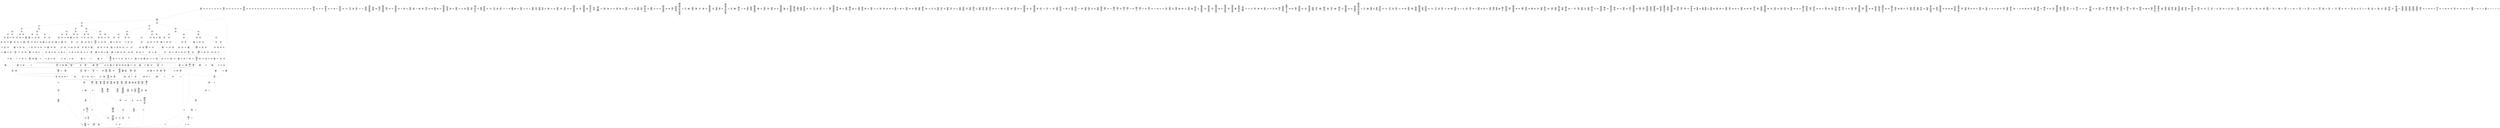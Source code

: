 /* Generated by GvGen v.1.0 (https://www.github.com/stricaud/gvgen) */

digraph G {
compound=true;
   node1 [label="[anywhere]"];
   node2 [label="# 0x0
PUSHX Data
PUSHX Data
MSTORE
PUSHX LogicData
CALLDATASIZE
LT
PUSHX Data
JUMPI
"];
   node3 [label="# 0xd
PUSHX Data
CALLDATALOAD
PUSHX BitData
SHR
PUSHX LogicData
GT
PUSHX Data
JUMPI
"];
   node4 [label="# 0x1e
PUSHX LogicData
GT
PUSHX Data
JUMPI
"];
   node5 [label="# 0x29
PUSHX LogicData
GT
PUSHX Data
JUMPI
"];
   node6 [label="# 0x34
PUSHX LogicData
GT
PUSHX Data
JUMPI
"];
   node7 [label="# 0x3f
PUSHX LogicData
EQ
PUSHX Data
JUMPI
"];
   node8 [label="# 0x4a
PUSHX LogicData
EQ
PUSHX Data
JUMPI
"];
   node9 [label="# 0x55
PUSHX LogicData
EQ
PUSHX Data
JUMPI
"];
   node10 [label="# 0x60
PUSHX LogicData
EQ
PUSHX Data
JUMPI
"];
   node11 [label="# 0x6b
PUSHX LogicData
EQ
PUSHX Data
JUMPI
"];
   node12 [label="# 0x76
PUSHX LogicData
EQ
PUSHX Data
JUMPI
"];
   node13 [label="# 0x81
PUSHX Data
REVERT
"];
   node14 [label="# 0x85
JUMPDEST
PUSHX LogicData
EQ
PUSHX Data
JUMPI
"];
   node15 [label="# 0x91
PUSHX LogicData
EQ
PUSHX Data
JUMPI
"];
   node16 [label="# 0x9c
PUSHX LogicData
EQ
PUSHX Data
JUMPI
"];
   node17 [label="# 0xa7
PUSHX LogicData
EQ
PUSHX Data
JUMPI
"];
   node18 [label="# 0xb2
PUSHX LogicData
EQ
PUSHX Data
JUMPI
"];
   node19 [label="# 0xbd
PUSHX Data
REVERT
"];
   node20 [label="# 0xc1
JUMPDEST
PUSHX LogicData
GT
PUSHX Data
JUMPI
"];
   node21 [label="# 0xcd
PUSHX LogicData
EQ
PUSHX Data
JUMPI
"];
   node22 [label="# 0xd8
PUSHX LogicData
EQ
PUSHX Data
JUMPI
"];
   node23 [label="# 0xe3
PUSHX LogicData
EQ
PUSHX Data
JUMPI
"];
   node24 [label="# 0xee
PUSHX LogicData
EQ
PUSHX Data
JUMPI
"];
   node25 [label="# 0xf9
PUSHX LogicData
EQ
PUSHX Data
JUMPI
"];
   node26 [label="# 0x104
PUSHX Data
REVERT
"];
   node27 [label="# 0x108
JUMPDEST
PUSHX LogicData
EQ
PUSHX Data
JUMPI
"];
   node28 [label="# 0x114
PUSHX LogicData
EQ
PUSHX Data
JUMPI
"];
   node29 [label="# 0x11f
PUSHX LogicData
EQ
PUSHX Data
JUMPI
"];
   node30 [label="# 0x12a
PUSHX LogicData
EQ
PUSHX Data
JUMPI
"];
   node31 [label="# 0x135
PUSHX LogicData
EQ
PUSHX Data
JUMPI
"];
   node32 [label="# 0x140
PUSHX Data
REVERT
"];
   node33 [label="# 0x144
JUMPDEST
PUSHX LogicData
GT
PUSHX Data
JUMPI
"];
   node34 [label="# 0x150
PUSHX LogicData
GT
PUSHX Data
JUMPI
"];
   node35 [label="# 0x15b
PUSHX LogicData
EQ
PUSHX Data
JUMPI
"];
   node36 [label="# 0x166
PUSHX LogicData
EQ
PUSHX Data
JUMPI
"];
   node37 [label="# 0x171
PUSHX LogicData
EQ
PUSHX Data
JUMPI
"];
   node38 [label="# 0x17c
PUSHX LogicData
EQ
PUSHX Data
JUMPI
"];
   node39 [label="# 0x187
PUSHX LogicData
EQ
PUSHX Data
JUMPI
"];
   node40 [label="# 0x192
PUSHX Data
REVERT
"];
   node41 [label="# 0x196
JUMPDEST
PUSHX LogicData
EQ
PUSHX Data
JUMPI
"];
   node42 [label="# 0x1a2
PUSHX LogicData
EQ
PUSHX Data
JUMPI
"];
   node43 [label="# 0x1ad
PUSHX LogicData
EQ
PUSHX Data
JUMPI
"];
   node44 [label="# 0x1b8
PUSHX LogicData
EQ
PUSHX Data
JUMPI
"];
   node45 [label="# 0x1c3
PUSHX LogicData
EQ
PUSHX Data
JUMPI
"];
   node46 [label="# 0x1ce
PUSHX Data
REVERT
"];
   node47 [label="# 0x1d2
JUMPDEST
PUSHX LogicData
GT
PUSHX Data
JUMPI
"];
   node48 [label="# 0x1de
PUSHX LogicData
EQ
PUSHX Data
JUMPI
"];
   node49 [label="# 0x1e9
PUSHX LogicData
EQ
PUSHX Data
JUMPI
"];
   node50 [label="# 0x1f4
PUSHX LogicData
EQ
PUSHX Data
JUMPI
"];
   node51 [label="# 0x1ff
PUSHX LogicData
EQ
PUSHX Data
JUMPI
"];
   node52 [label="# 0x20a
PUSHX LogicData
EQ
PUSHX Data
JUMPI
"];
   node53 [label="# 0x215
PUSHX Data
REVERT
"];
   node54 [label="# 0x219
JUMPDEST
PUSHX LogicData
EQ
PUSHX Data
JUMPI
"];
   node55 [label="# 0x225
PUSHX LogicData
EQ
PUSHX Data
JUMPI
"];
   node56 [label="# 0x230
PUSHX LogicData
EQ
PUSHX Data
JUMPI
"];
   node57 [label="# 0x23b
PUSHX LogicData
EQ
PUSHX Data
JUMPI
"];
   node58 [label="# 0x246
PUSHX LogicData
EQ
PUSHX Data
JUMPI
"];
   node59 [label="# 0x251
PUSHX Data
REVERT
"];
   node60 [label="# 0x255
JUMPDEST
PUSHX LogicData
GT
PUSHX Data
JUMPI
"];
   node61 [label="# 0x261
PUSHX LogicData
GT
PUSHX Data
JUMPI
"];
   node62 [label="# 0x26c
PUSHX LogicData
GT
PUSHX Data
JUMPI
"];
   node63 [label="# 0x277
PUSHX LogicData
EQ
PUSHX Data
JUMPI
"];
   node64 [label="# 0x282
PUSHX LogicData
EQ
PUSHX Data
JUMPI
"];
   node65 [label="# 0x28d
PUSHX LogicData
EQ
PUSHX Data
JUMPI
"];
   node66 [label="# 0x298
PUSHX LogicData
EQ
PUSHX Data
JUMPI
"];
   node67 [label="# 0x2a3
PUSHX LogicData
EQ
PUSHX Data
JUMPI
"];
   node68 [label="# 0x2ae
PUSHX Data
REVERT
"];
   node69 [label="# 0x2b2
JUMPDEST
PUSHX LogicData
EQ
PUSHX Data
JUMPI
"];
   node70 [label="# 0x2be
PUSHX LogicData
EQ
PUSHX Data
JUMPI
"];
   node71 [label="# 0x2c9
PUSHX LogicData
EQ
PUSHX Data
JUMPI
"];
   node72 [label="# 0x2d4
PUSHX LogicData
EQ
PUSHX Data
JUMPI
"];
   node73 [label="# 0x2df
PUSHX LogicData
EQ
PUSHX Data
JUMPI
"];
   node74 [label="# 0x2ea
PUSHX Data
REVERT
"];
   node75 [label="# 0x2ee
JUMPDEST
PUSHX LogicData
GT
PUSHX Data
JUMPI
"];
   node76 [label="# 0x2fa
PUSHX LogicData
EQ
PUSHX Data
JUMPI
"];
   node77 [label="# 0x305
PUSHX LogicData
EQ
PUSHX Data
JUMPI
"];
   node78 [label="# 0x310
PUSHX LogicData
EQ
PUSHX Data
JUMPI
"];
   node79 [label="# 0x31b
PUSHX LogicData
EQ
PUSHX Data
JUMPI
"];
   node80 [label="# 0x326
PUSHX LogicData
EQ
PUSHX Data
JUMPI
"];
   node81 [label="# 0x331
PUSHX Data
REVERT
"];
   node82 [label="# 0x335
JUMPDEST
PUSHX LogicData
EQ
PUSHX Data
JUMPI
"];
   node83 [label="# 0x341
PUSHX LogicData
EQ
PUSHX Data
JUMPI
"];
   node84 [label="# 0x34c
PUSHX LogicData
EQ
PUSHX Data
JUMPI
"];
   node85 [label="# 0x357
PUSHX LogicData
EQ
PUSHX Data
JUMPI
"];
   node86 [label="# 0x362
PUSHX LogicData
EQ
PUSHX Data
JUMPI
"];
   node87 [label="# 0x36d
PUSHX Data
REVERT
"];
   node88 [label="# 0x371
JUMPDEST
PUSHX LogicData
GT
PUSHX Data
JUMPI
"];
   node89 [label="# 0x37d
PUSHX LogicData
GT
PUSHX Data
JUMPI
"];
   node90 [label="# 0x388
PUSHX LogicData
EQ
PUSHX Data
JUMPI
"];
   node91 [label="# 0x393
PUSHX LogicData
EQ
PUSHX Data
JUMPI
"];
   node92 [label="# 0x39e
PUSHX LogicData
EQ
PUSHX Data
JUMPI
"];
   node93 [label="# 0x3a9
PUSHX LogicData
EQ
PUSHX Data
JUMPI
"];
   node94 [label="# 0x3b4
PUSHX LogicData
EQ
PUSHX Data
JUMPI
"];
   node95 [label="# 0x3bf
PUSHX Data
REVERT
"];
   node96 [label="# 0x3c3
JUMPDEST
PUSHX LogicData
EQ
PUSHX Data
JUMPI
"];
   node97 [label="# 0x3cf
PUSHX LogicData
EQ
PUSHX Data
JUMPI
"];
   node98 [label="# 0x3da
PUSHX LogicData
EQ
PUSHX Data
JUMPI
"];
   node99 [label="# 0x3e5
PUSHX LogicData
EQ
PUSHX Data
JUMPI
"];
   node100 [label="# 0x3f0
PUSHX LogicData
EQ
PUSHX Data
JUMPI
"];
   node101 [label="# 0x3fb
PUSHX Data
REVERT
"];
   node102 [label="# 0x3ff
JUMPDEST
PUSHX LogicData
GT
PUSHX Data
JUMPI
"];
   node103 [label="# 0x40b
PUSHX LogicData
EQ
PUSHX Data
JUMPI
"];
   node104 [label="# 0x416
PUSHX LogicData
EQ
PUSHX Data
JUMPI
"];
   node105 [label="# 0x421
PUSHX LogicData
EQ
PUSHX Data
JUMPI
"];
   node106 [label="# 0x42c
PUSHX LogicData
EQ
PUSHX Data
JUMPI
"];
   node107 [label="# 0x437
PUSHX LogicData
EQ
PUSHX Data
JUMPI
"];
   node108 [label="# 0x442
PUSHX Data
REVERT
"];
   node109 [label="# 0x446
JUMPDEST
PUSHX LogicData
EQ
PUSHX Data
JUMPI
"];
   node110 [label="# 0x451
PUSHX LogicData
EQ
PUSHX Data
JUMPI
"];
   node111 [label="# 0x45c
PUSHX LogicData
EQ
PUSHX Data
JUMPI
"];
   node112 [label="# 0x467
PUSHX LogicData
EQ
PUSHX Data
JUMPI
"];
   node113 [label="# 0x472
PUSHX LogicData
EQ
PUSHX Data
JUMPI
"];
   node114 [label="# 0x47d
JUMPDEST
PUSHX Data
REVERT
"];
   node115 [label="# 0x482
JUMPDEST
CALLVALUE
ISZERO
PUSHX Data
JUMPI
"];
   node116 [label="# 0x48a
PUSHX Data
REVERT
"];
   node117 [label="# 0x48e
JUMPDEST
PUSHX Data
PUSHX Data
JUMP
"];
   node118 [label="# 0x497
JUMPDEST
PUSHX MemData
MLOAD
ISZERO
ISZERO
MSTORE
PUSHX ArithData
ADD
"];
   node119 [label="# 0x4a3
JUMPDEST
PUSHX MemData
MLOAD
SUB
RETURN
"];
   node120 [label="# 0x4ac
JUMPDEST
CALLVALUE
ISZERO
PUSHX Data
JUMPI
"];
   node121 [label="# 0x4b4
PUSHX Data
REVERT
"];
   node122 [label="# 0x4b8
JUMPDEST
PUSHX Data
PUSHX Data
CALLDATASIZE
PUSHX Data
PUSHX Data
JUMP
"];
   node123 [label="# 0x4c7
JUMPDEST
PUSHX Data
JUMP
"];
   node124 [label="# 0x4cc
JUMPDEST
CALLVALUE
ISZERO
PUSHX Data
JUMPI
"];
   node125 [label="# 0x4d4
PUSHX Data
REVERT
"];
   node126 [label="# 0x4d8
JUMPDEST
PUSHX Data
PUSHX Data
JUMP
"];
   node127 [label="# 0x4e1
JUMPDEST
PUSHX MemData
MLOAD
PUSHX Data
PUSHX Data
JUMP
"];
   node128 [label="# 0x4ee
JUMPDEST
CALLVALUE
ISZERO
PUSHX Data
JUMPI
"];
   node129 [label="# 0x4f6
PUSHX Data
REVERT
"];
   node130 [label="# 0x4fa
JUMPDEST
PUSHX Data
PUSHX Data
CALLDATASIZE
PUSHX Data
PUSHX Data
JUMP
"];
   node131 [label="# 0x509
JUMPDEST
PUSHX Data
JUMP
"];
   node132 [label="# 0x50e
JUMPDEST
PUSHX MemData
MLOAD
PUSHX ArithData
PUSHX BitData
PUSHX BitData
SHL
SUB
AND
MSTORE
PUSHX ArithData
ADD
PUSHX Data
JUMP
"];
   node133 [label="# 0x526
JUMPDEST
CALLVALUE
ISZERO
PUSHX Data
JUMPI
"];
   node134 [label="# 0x52e
PUSHX Data
REVERT
"];
   node135 [label="# 0x532
JUMPDEST
PUSHX Data
PUSHX Data
CALLDATASIZE
PUSHX Data
PUSHX Data
JUMP
"];
   node136 [label="# 0x541
JUMPDEST
PUSHX Data
JUMP
"];
   node137 [label="# 0x546
JUMPDEST
STOP
"];
   node138 [label="# 0x548
JUMPDEST
CALLVALUE
ISZERO
PUSHX Data
JUMPI
"];
   node139 [label="# 0x550
PUSHX Data
REVERT
"];
   node140 [label="# 0x554
JUMPDEST
PUSHX Data
PUSHX Data
CALLDATASIZE
PUSHX Data
PUSHX Data
JUMP
"];
   node141 [label="# 0x563
JUMPDEST
PUSHX Data
JUMP
"];
   node142 [label="# 0x568
JUMPDEST
CALLVALUE
ISZERO
PUSHX Data
JUMPI
"];
   node143 [label="# 0x570
PUSHX Data
REVERT
"];
   node144 [label="# 0x574
JUMPDEST
PUSHX Data
PUSHX Data
CALLDATASIZE
PUSHX Data
PUSHX Data
JUMP
"];
   node145 [label="# 0x583
JUMPDEST
PUSHX Data
JUMP
"];
   node146 [label="# 0x588
JUMPDEST
CALLVALUE
ISZERO
PUSHX Data
JUMPI
"];
   node147 [label="# 0x590
PUSHX Data
REVERT
"];
   node148 [label="# 0x594
JUMPDEST
PUSHX StorData
SLOAD
"];
   node149 [label="# 0x599
JUMPDEST
PUSHX MemData
MLOAD
MSTORE
PUSHX ArithData
ADD
PUSHX Data
JUMP
"];
   node150 [label="# 0x5a7
JUMPDEST
CALLVALUE
ISZERO
PUSHX Data
JUMPI
"];
   node151 [label="# 0x5af
PUSHX Data
REVERT
"];
   node152 [label="# 0x5b3
JUMPDEST
PUSHX LogicData
TIMESTAMP
LT
ISZERO
PUSHX Data
JUMP
"];
   node153 [label="# 0x5c1
JUMPDEST
CALLVALUE
ISZERO
PUSHX Data
JUMPI
"];
   node154 [label="# 0x5c9
PUSHX Data
REVERT
"];
   node155 [label="# 0x5cd
JUMPDEST
PUSHX Data
PUSHX Data
CALLDATASIZE
PUSHX Data
PUSHX Data
JUMP
"];
   node156 [label="# 0x5dc
JUMPDEST
PUSHX Data
JUMP
"];
   node157 [label="# 0x5e1
JUMPDEST
CALLVALUE
ISZERO
PUSHX Data
JUMPI
"];
   node158 [label="# 0x5e9
PUSHX Data
REVERT
"];
   node159 [label="# 0x5ed
JUMPDEST
PUSHX Data
PUSHX Data
CALLDATASIZE
PUSHX Data
PUSHX Data
JUMP
"];
   node160 [label="# 0x5fc
JUMPDEST
PUSHX Data
MSTORE
PUSHX Data
MSTORE
PUSHX Data
SHA3
PUSHX ArithData
ADD
SLOAD
JUMP
"];
   node161 [label="# 0x611
JUMPDEST
CALLVALUE
ISZERO
PUSHX Data
JUMPI
"];
   node162 [label="# 0x619
PUSHX Data
REVERT
"];
   node163 [label="# 0x61d
JUMPDEST
PUSHX StorData
SLOAD
PUSHX Data
PUSHX ArithData
PUSHX BitData
PUSHX BitData
SHL
SUB
AND
JUMP
"];
   node164 [label="# 0x631
JUMPDEST
CALLVALUE
ISZERO
PUSHX Data
JUMPI
"];
   node165 [label="# 0x639
PUSHX Data
REVERT
"];
   node166 [label="# 0x63d
JUMPDEST
PUSHX StorData
SLOAD
PUSHX Data
PUSHX ArithData
PUSHX BitData
PUSHX BitData
SHL
SUB
AND
JUMP
"];
   node167 [label="# 0x651
JUMPDEST
CALLVALUE
ISZERO
PUSHX Data
JUMPI
"];
   node168 [label="# 0x659
PUSHX Data
REVERT
"];
   node169 [label="# 0x65d
JUMPDEST
PUSHX Data
PUSHX Data
CALLDATASIZE
PUSHX Data
PUSHX Data
JUMP
"];
   node170 [label="# 0x66c
JUMPDEST
PUSHX Data
JUMP
"];
   node171 [label="# 0x671
JUMPDEST
CALLVALUE
ISZERO
PUSHX Data
JUMPI
"];
   node172 [label="# 0x679
PUSHX Data
REVERT
"];
   node173 [label="# 0x67d
JUMPDEST
PUSHX Data
PUSHX Data
CALLDATASIZE
PUSHX Data
PUSHX Data
JUMP
"];
   node174 [label="# 0x68c
JUMPDEST
PUSHX Data
JUMP
"];
   node175 [label="# 0x691
JUMPDEST
CALLVALUE
ISZERO
PUSHX Data
JUMPI
"];
   node176 [label="# 0x699
PUSHX Data
REVERT
"];
   node177 [label="# 0x69d
JUMPDEST
PUSHX Data
PUSHX Data
JUMP
"];
   node178 [label="# 0x6a7
JUMPDEST
CALLVALUE
ISZERO
PUSHX Data
JUMPI
"];
   node179 [label="# 0x6af
PUSHX Data
REVERT
"];
   node180 [label="# 0x6b3
JUMPDEST
PUSHX Data
PUSHX Data
CALLDATASIZE
PUSHX Data
PUSHX Data
JUMP
"];
   node181 [label="# 0x6c2
JUMPDEST
PUSHX Data
JUMP
"];
   node182 [label="# 0x6c7
JUMPDEST
CALLVALUE
ISZERO
PUSHX Data
JUMPI
"];
   node183 [label="# 0x6cf
PUSHX Data
REVERT
"];
   node184 [label="# 0x6d3
JUMPDEST
PUSHX Data
PUSHX Data
CALLDATASIZE
PUSHX Data
PUSHX Data
JUMP
"];
   node185 [label="# 0x6e2
JUMPDEST
PUSHX Data
JUMP
"];
   node186 [label="# 0x6e7
JUMPDEST
CALLVALUE
ISZERO
PUSHX Data
JUMPI
"];
   node187 [label="# 0x6ef
PUSHX Data
REVERT
"];
   node188 [label="# 0x6f3
JUMPDEST
PUSHX Data
PUSHX Data
CALLDATASIZE
PUSHX Data
PUSHX Data
JUMP
"];
   node189 [label="# 0x702
JUMPDEST
PUSHX Data
JUMP
"];
   node190 [label="# 0x707
JUMPDEST
CALLVALUE
ISZERO
PUSHX Data
JUMPI
"];
   node191 [label="# 0x70f
PUSHX Data
REVERT
"];
   node192 [label="# 0x713
JUMPDEST
PUSHX Data
PUSHX Data
CALLDATASIZE
PUSHX Data
PUSHX Data
JUMP
"];
   node193 [label="# 0x722
JUMPDEST
PUSHX Data
JUMP
"];
   node194 [label="# 0x727
JUMPDEST
CALLVALUE
ISZERO
PUSHX Data
JUMPI
"];
   node195 [label="# 0x72f
PUSHX Data
REVERT
"];
   node196 [label="# 0x733
JUMPDEST
PUSHX Data
PUSHX Data
CALLDATASIZE
PUSHX Data
PUSHX Data
JUMP
"];
   node197 [label="# 0x742
JUMPDEST
PUSHX ArithData
PUSHX BitData
PUSHX BitData
SHL
SUB
AND
PUSHX Data
MSTORE
PUSHX Data
PUSHX Data
MSTORE
PUSHX Data
SHA3
SLOAD
PUSHX BitData
AND
JUMP
"];
   node198 [label="# 0x760
JUMPDEST
CALLVALUE
ISZERO
PUSHX Data
JUMPI
"];
   node199 [label="# 0x768
PUSHX Data
REVERT
"];
   node200 [label="# 0x76c
JUMPDEST
PUSHX Data
PUSHX Data
JUMP
"];
   node201 [label="# 0x775
JUMPDEST
PUSHX Data
PUSHX Data
JUMP
"];
   node202 [label="# 0x77d
JUMPDEST
CALLVALUE
ISZERO
PUSHX Data
JUMPI
"];
   node203 [label="# 0x785
PUSHX Data
REVERT
"];
   node204 [label="# 0x789
JUMPDEST
PUSHX Data
PUSHX Data
CALLDATASIZE
PUSHX Data
PUSHX Data
JUMP
"];
   node205 [label="# 0x798
JUMPDEST
PUSHX Data
JUMP
"];
   node206 [label="# 0x79d
JUMPDEST
CALLVALUE
ISZERO
PUSHX Data
JUMPI
"];
   node207 [label="# 0x7a5
PUSHX Data
REVERT
"];
   node208 [label="# 0x7a9
JUMPDEST
PUSHX Data
PUSHX Data
CALLDATASIZE
PUSHX Data
PUSHX Data
JUMP
"];
   node209 [label="# 0x7b8
JUMPDEST
PUSHX Data
JUMP
"];
   node210 [label="# 0x7bd
JUMPDEST
CALLVALUE
ISZERO
PUSHX Data
JUMPI
"];
   node211 [label="# 0x7c5
PUSHX Data
REVERT
"];
   node212 [label="# 0x7c9
JUMPDEST
PUSHX Data
PUSHX Data
CALLDATASIZE
PUSHX Data
PUSHX Data
JUMP
"];
   node213 [label="# 0x7d8
JUMPDEST
PUSHX Data
JUMP
"];
   node214 [label="# 0x7dd
JUMPDEST
CALLVALUE
ISZERO
PUSHX Data
JUMPI
"];
   node215 [label="# 0x7e5
PUSHX Data
REVERT
"];
   node216 [label="# 0x7e9
JUMPDEST
PUSHX Data
PUSHX Data
CALLDATASIZE
PUSHX Data
PUSHX Data
JUMP
"];
   node217 [label="# 0x7f8
JUMPDEST
PUSHX Data
JUMP
"];
   node218 [label="# 0x7fd
JUMPDEST
CALLVALUE
ISZERO
PUSHX Data
JUMPI
"];
   node219 [label="# 0x805
PUSHX Data
REVERT
"];
   node220 [label="# 0x809
JUMPDEST
PUSHX Data
PUSHX Data
CALLDATASIZE
PUSHX Data
PUSHX Data
JUMP
"];
   node221 [label="# 0x818
JUMPDEST
PUSHX Data
JUMP
"];
   node222 [label="# 0x81d
JUMPDEST
CALLVALUE
ISZERO
PUSHX Data
JUMPI
"];
   node223 [label="# 0x825
PUSHX Data
REVERT
"];
   node224 [label="# 0x829
JUMPDEST
PUSHX Data
PUSHX Data
JUMP
"];
   node225 [label="# 0x832
JUMPDEST
CALLVALUE
ISZERO
PUSHX Data
JUMPI
"];
   node226 [label="# 0x83a
PUSHX Data
REVERT
"];
   node227 [label="# 0x83e
JUMPDEST
PUSHX Data
PUSHX Data
JUMP
"];
   node228 [label="# 0x847
JUMPDEST
CALLVALUE
ISZERO
PUSHX Data
JUMPI
"];
   node229 [label="# 0x84f
PUSHX Data
REVERT
"];
   node230 [label="# 0x853
JUMPDEST
PUSHX StorData
SLOAD
PUSHX Data
PUSHX BitData
AND
JUMP
"];
   node231 [label="# 0x861
JUMPDEST
CALLVALUE
ISZERO
PUSHX Data
JUMPI
"];
   node232 [label="# 0x869
PUSHX Data
REVERT
"];
   node233 [label="# 0x86d
JUMPDEST
PUSHX Data
PUSHX StorData
SLOAD
JUMP
"];
   node234 [label="# 0x877
JUMPDEST
CALLVALUE
ISZERO
PUSHX Data
JUMPI
"];
   node235 [label="# 0x87f
PUSHX Data
REVERT
"];
   node236 [label="# 0x883
JUMPDEST
PUSHX StorData
SLOAD
PUSHX Data
PUSHX ArithData
PUSHX BitData
PUSHX BitData
SHL
SUB
AND
JUMP
"];
   node237 [label="# 0x897
JUMPDEST
CALLVALUE
ISZERO
PUSHX Data
JUMPI
"];
   node238 [label="# 0x89f
PUSHX Data
REVERT
"];
   node239 [label="# 0x8a3
JUMPDEST
PUSHX StorData
SLOAD
PUSHX BitData
AND
PUSHX Data
JUMP
"];
   node240 [label="# 0x8af
JUMPDEST
CALLVALUE
ISZERO
PUSHX Data
JUMPI
"];
   node241 [label="# 0x8b7
PUSHX Data
REVERT
"];
   node242 [label="# 0x8bb
JUMPDEST
PUSHX Data
PUSHX Data
CALLDATASIZE
PUSHX Data
PUSHX Data
JUMP
"];
   node243 [label="# 0x8ca
JUMPDEST
PUSHX Data
JUMP
"];
   node244 [label="# 0x8cf
JUMPDEST
PUSHX Data
PUSHX Data
JUMP
"];
   node245 [label="# 0x8d7
JUMPDEST
CALLVALUE
ISZERO
PUSHX Data
JUMPI
"];
   node246 [label="# 0x8df
PUSHX Data
REVERT
"];
   node247 [label="# 0x8e3
JUMPDEST
PUSHX Data
PUSHX Data
JUMP
"];
   node248 [label="# 0x8ee
JUMPDEST
CALLVALUE
ISZERO
PUSHX Data
JUMPI
"];
   node249 [label="# 0x8f6
PUSHX Data
REVERT
"];
   node250 [label="# 0x8fa
JUMPDEST
PUSHX Data
PUSHX Data
CALLDATASIZE
PUSHX Data
PUSHX Data
JUMP
"];
   node251 [label="# 0x909
JUMPDEST
PUSHX Data
JUMP
"];
   node252 [label="# 0x90e
JUMPDEST
CALLVALUE
ISZERO
PUSHX Data
JUMPI
"];
   node253 [label="# 0x916
PUSHX Data
REVERT
"];
   node254 [label="# 0x91a
JUMPDEST
PUSHX Data
PUSHX Data
CALLDATASIZE
PUSHX Data
PUSHX Data
JUMP
"];
   node255 [label="# 0x929
JUMPDEST
PUSHX Data
JUMP
"];
   node256 [label="# 0x92e
JUMPDEST
CALLVALUE
ISZERO
PUSHX Data
JUMPI
"];
   node257 [label="# 0x936
PUSHX Data
REVERT
"];
   node258 [label="# 0x93a
JUMPDEST
PUSHX Data
PUSHX Data
JUMP
"];
   node259 [label="# 0x943
JUMPDEST
CALLVALUE
ISZERO
PUSHX Data
JUMPI
"];
   node260 [label="# 0x94b
PUSHX Data
REVERT
"];
   node261 [label="# 0x94f
JUMPDEST
PUSHX Data
PUSHX StorData
SLOAD
JUMP
"];
   node262 [label="# 0x959
JUMPDEST
CALLVALUE
ISZERO
PUSHX Data
JUMPI
"];
   node263 [label="# 0x961
PUSHX Data
REVERT
"];
   node264 [label="# 0x965
JUMPDEST
PUSHX Data
PUSHX Data
CALLDATASIZE
PUSHX Data
PUSHX Data
JUMP
"];
   node265 [label="# 0x974
JUMPDEST
PUSHX Data
JUMP
"];
   node266 [label="# 0x979
JUMPDEST
CALLVALUE
ISZERO
PUSHX Data
JUMPI
"];
   node267 [label="# 0x981
PUSHX Data
REVERT
"];
   node268 [label="# 0x985
JUMPDEST
PUSHX Data
PUSHX Data
JUMP
"];
   node269 [label="# 0x98e
JUMPDEST
CALLVALUE
ISZERO
PUSHX Data
JUMPI
"];
   node270 [label="# 0x996
PUSHX Data
REVERT
"];
   node271 [label="# 0x99a
JUMPDEST
PUSHX Data
PUSHX Data
CALLDATASIZE
PUSHX Data
PUSHX Data
JUMP
"];
   node272 [label="# 0x9a9
JUMPDEST
PUSHX Data
JUMP
"];
   node273 [label="# 0x9ae
JUMPDEST
CALLVALUE
ISZERO
PUSHX Data
JUMPI
"];
   node274 [label="# 0x9b6
PUSHX Data
REVERT
"];
   node275 [label="# 0x9ba
JUMPDEST
PUSHX Data
PUSHX Data
CALLDATASIZE
PUSHX Data
PUSHX Data
JUMP
"];
   node276 [label="# 0x9c9
JUMPDEST
PUSHX Data
JUMP
"];
   node277 [label="# 0x9ce
JUMPDEST
CALLVALUE
ISZERO
PUSHX Data
JUMPI
"];
   node278 [label="# 0x9d6
PUSHX Data
REVERT
"];
   node279 [label="# 0x9da
JUMPDEST
PUSHX Data
PUSHX Data
JUMP
"];
   node280 [label="# 0x9e3
JUMPDEST
CALLVALUE
ISZERO
PUSHX Data
JUMPI
"];
   node281 [label="# 0x9eb
PUSHX Data
REVERT
"];
   node282 [label="# 0x9ef
JUMPDEST
PUSHX StorData
SLOAD
PUSHX Data
DIV
PUSHX ArithData
PUSHX BitData
PUSHX BitData
SHL
SUB
AND
PUSHX Data
JUMP
"];
   node283 [label="# 0xa06
JUMPDEST
CALLVALUE
ISZERO
PUSHX Data
JUMPI
"];
   node284 [label="# 0xa0e
PUSHX Data
REVERT
"];
   node285 [label="# 0xa12
JUMPDEST
PUSHX Data
PUSHX Data
CALLDATASIZE
PUSHX Data
PUSHX Data
JUMP
"];
   node286 [label="# 0xa21
JUMPDEST
PUSHX Data
JUMP
"];
   node287 [label="# 0xa26
JUMPDEST
CALLVALUE
ISZERO
PUSHX Data
JUMPI
"];
   node288 [label="# 0xa2e
PUSHX Data
REVERT
"];
   node289 [label="# 0xa32
JUMPDEST
PUSHX Data
PUSHX Data
CALLDATASIZE
PUSHX Data
PUSHX Data
JUMP
"];
   node290 [label="# 0xa41
JUMPDEST
PUSHX Data
JUMP
"];
   node291 [label="# 0xa46
JUMPDEST
CALLVALUE
ISZERO
PUSHX Data
JUMPI
"];
   node292 [label="# 0xa4e
PUSHX Data
REVERT
"];
   node293 [label="# 0xa52
JUMPDEST
PUSHX Data
PUSHX Data
CALLDATASIZE
PUSHX Data
PUSHX Data
JUMP
"];
   node294 [label="# 0xa61
JUMPDEST
PUSHX Data
JUMP
"];
   node295 [label="# 0xa66
JUMPDEST
CALLVALUE
ISZERO
PUSHX Data
JUMPI
"];
   node296 [label="# 0xa6e
PUSHX Data
REVERT
"];
   node297 [label="# 0xa72
JUMPDEST
PUSHX Data
PUSHX Data
CALLDATASIZE
PUSHX Data
PUSHX Data
JUMP
"];
   node298 [label="# 0xa81
JUMPDEST
PUSHX Data
JUMP
"];
   node299 [label="# 0xa86
JUMPDEST
PUSHX Data
PUSHX Data
JUMP
"];
   node300 [label="# 0xa8e
JUMPDEST
CALLVALUE
ISZERO
PUSHX Data
JUMPI
"];
   node301 [label="# 0xa96
PUSHX Data
REVERT
"];
   node302 [label="# 0xa9a
JUMPDEST
PUSHX Data
PUSHX Data
JUMP
"];
   node303 [label="# 0xaa3
JUMPDEST
CALLVALUE
ISZERO
PUSHX Data
JUMPI
"];
   node304 [label="# 0xaab
PUSHX Data
REVERT
"];
   node305 [label="# 0xaaf
JUMPDEST
PUSHX Data
PUSHX Data
JUMP
"];
   node306 [label="# 0xabb
JUMPDEST
CALLVALUE
ISZERO
PUSHX Data
JUMPI
"];
   node307 [label="# 0xac3
PUSHX Data
REVERT
"];
   node308 [label="# 0xac7
JUMPDEST
PUSHX Data
PUSHX Data
JUMP
"];
   node309 [label="# 0xad1
JUMPDEST
CALLVALUE
ISZERO
PUSHX Data
JUMPI
"];
   node310 [label="# 0xad9
PUSHX Data
REVERT
"];
   node311 [label="# 0xadd
JUMPDEST
PUSHX Data
PUSHX Data
JUMP
"];
   node312 [label="# 0xb05
JUMPDEST
CALLVALUE
ISZERO
PUSHX Data
JUMPI
"];
   node313 [label="# 0xb0d
PUSHX Data
REVERT
"];
   node314 [label="# 0xb11
JUMPDEST
PUSHX Data
PUSHX Data
CALLDATASIZE
PUSHX Data
PUSHX Data
JUMP
"];
   node315 [label="# 0xb20
JUMPDEST
PUSHX Data
JUMP
"];
   node316 [label="# 0xb25
JUMPDEST
PUSHX Data
PUSHX Data
CALLDATASIZE
PUSHX Data
PUSHX Data
JUMP
"];
   node317 [label="# 0xb33
JUMPDEST
PUSHX Data
JUMP
"];
   node318 [label="# 0xb38
JUMPDEST
CALLVALUE
ISZERO
PUSHX Data
JUMPI
"];
   node319 [label="# 0xb40
PUSHX Data
REVERT
"];
   node320 [label="# 0xb44
JUMPDEST
PUSHX Data
PUSHX Data
JUMP
"];
   node321 [label="# 0xb4d
JUMPDEST
CALLVALUE
ISZERO
PUSHX Data
JUMPI
"];
   node322 [label="# 0xb55
PUSHX Data
REVERT
"];
   node323 [label="# 0xb59
JUMPDEST
PUSHX Data
PUSHX Data
JUMP
"];
   node324 [label="# 0xb62
JUMPDEST
CALLVALUE
ISZERO
PUSHX Data
JUMPI
"];
   node325 [label="# 0xb6a
PUSHX Data
REVERT
"];
   node326 [label="# 0xb6e
JUMPDEST
PUSHX Data
PUSHX Data
CALLDATASIZE
PUSHX Data
PUSHX Data
JUMP
"];
   node327 [label="# 0xb7d
JUMPDEST
PUSHX Data
JUMP
"];
   node328 [label="# 0xb82
JUMPDEST
CALLVALUE
ISZERO
PUSHX Data
JUMPI
"];
   node329 [label="# 0xb8a
PUSHX Data
REVERT
"];
   node330 [label="# 0xb8e
JUMPDEST
PUSHX Data
PUSHX Data
JUMP
"];
   node331 [label="# 0xb9d
JUMPDEST
CALLVALUE
ISZERO
PUSHX Data
JUMPI
"];
   node332 [label="# 0xba5
PUSHX Data
REVERT
"];
   node333 [label="# 0xba9
JUMPDEST
PUSHX Data
PUSHX Data
JUMP
"];
   node334 [label="# 0xbb2
JUMPDEST
CALLVALUE
ISZERO
PUSHX Data
JUMPI
"];
   node335 [label="# 0xbba
PUSHX Data
REVERT
"];
   node336 [label="# 0xbbe
JUMPDEST
PUSHX Data
PUSHX Data
CALLDATASIZE
PUSHX Data
PUSHX Data
JUMP
"];
   node337 [label="# 0xbcd
JUMPDEST
PUSHX Data
JUMP
"];
   node338 [label="# 0xbd2
JUMPDEST
CALLVALUE
ISZERO
PUSHX Data
JUMPI
"];
   node339 [label="# 0xbda
PUSHX Data
REVERT
"];
   node340 [label="# 0xbde
JUMPDEST
PUSHX Data
PUSHX Data
CALLDATASIZE
PUSHX Data
PUSHX Data
JUMP
"];
   node341 [label="# 0xbed
JUMPDEST
PUSHX Data
JUMP
"];
   node342 [label="# 0xbf2
JUMPDEST
CALLVALUE
ISZERO
PUSHX Data
JUMPI
"];
   node343 [label="# 0xbfa
PUSHX Data
REVERT
"];
   node344 [label="# 0xbfe
JUMPDEST
PUSHX Data
PUSHX Data
CALLDATASIZE
PUSHX Data
PUSHX Data
JUMP
"];
   node345 [label="# 0xc0d
JUMPDEST
PUSHX Data
JUMP
"];
   node346 [label="# 0xc12
JUMPDEST
CALLVALUE
ISZERO
PUSHX Data
JUMPI
"];
   node347 [label="# 0xc1a
PUSHX Data
REVERT
"];
   node348 [label="# 0xc1e
JUMPDEST
PUSHX Data
PUSHX Data
CALLDATASIZE
PUSHX Data
PUSHX Data
JUMP
"];
   node349 [label="# 0xc2d
JUMPDEST
PUSHX Data
JUMP
"];
   node350 [label="# 0xc32
JUMPDEST
CALLVALUE
ISZERO
PUSHX Data
JUMPI
"];
   node351 [label="# 0xc3a
PUSHX Data
REVERT
"];
   node352 [label="# 0xc3e
JUMPDEST
PUSHX Data
PUSHX Data
JUMP
"];
   node353 [label="# 0xc4a
JUMPDEST
CALLVALUE
ISZERO
PUSHX Data
JUMPI
"];
   node354 [label="# 0xc52
PUSHX Data
REVERT
"];
   node355 [label="# 0xc56
JUMPDEST
PUSHX Data
PUSHX Data
JUMP
"];
   node356 [label="# 0xc7e
JUMPDEST
CALLVALUE
ISZERO
PUSHX Data
JUMPI
"];
   node357 [label="# 0xc86
PUSHX Data
REVERT
"];
   node358 [label="# 0xc8a
JUMPDEST
PUSHX Data
PUSHX Data
CALLDATASIZE
PUSHX Data
PUSHX Data
JUMP
"];
   node359 [label="# 0xc99
JUMPDEST
PUSHX Data
JUMP
"];
   node360 [label="# 0xc9e
JUMPDEST
CALLVALUE
ISZERO
PUSHX Data
JUMPI
"];
   node361 [label="# 0xca6
PUSHX Data
REVERT
"];
   node362 [label="# 0xcaa
JUMPDEST
PUSHX Data
PUSHX Data
JUMP
"];
   node363 [label="# 0xcb3
JUMPDEST
CALLVALUE
ISZERO
PUSHX Data
JUMPI
"];
   node364 [label="# 0xcbb
PUSHX Data
REVERT
"];
   node365 [label="# 0xcbf
JUMPDEST
PUSHX Data
PUSHX Data
CALLDATASIZE
PUSHX Data
PUSHX Data
JUMP
"];
   node366 [label="# 0xcce
JUMPDEST
PUSHX Data
JUMP
"];
   node367 [label="# 0xcd3
JUMPDEST
CALLVALUE
ISZERO
PUSHX Data
JUMPI
"];
   node368 [label="# 0xcdb
PUSHX Data
REVERT
"];
   node369 [label="# 0xcdf
JUMPDEST
PUSHX Data
PUSHX Data
CALLDATASIZE
PUSHX Data
PUSHX Data
JUMP
"];
   node370 [label="# 0xcee
JUMPDEST
PUSHX ArithData
PUSHX BitData
PUSHX BitData
SHL
SUB
AND
PUSHX Data
MSTORE
PUSHX Data
PUSHX Data
MSTORE
PUSHX Data
SHA3
SLOAD
PUSHX BitData
AND
JUMP
"];
   node371 [label="# 0xd0c
JUMPDEST
CALLVALUE
ISZERO
PUSHX Data
JUMPI
"];
   node372 [label="# 0xd14
PUSHX Data
REVERT
"];
   node373 [label="# 0xd18
JUMPDEST
PUSHX Data
PUSHX Data
CALLDATASIZE
PUSHX Data
PUSHX Data
JUMP
"];
   node374 [label="# 0xd27
JUMPDEST
PUSHX Data
JUMP
"];
   node375 [label="# 0xd2c
JUMPDEST
CALLVALUE
ISZERO
PUSHX Data
JUMPI
"];
   node376 [label="# 0xd34
PUSHX Data
REVERT
"];
   node377 [label="# 0xd38
JUMPDEST
PUSHX Data
PUSHX Data
JUMP
"];
   node378 [label="# 0xd41
JUMPDEST
CALLVALUE
ISZERO
PUSHX Data
JUMPI
"];
   node379 [label="# 0xd49
PUSHX Data
REVERT
"];
   node380 [label="# 0xd4d
JUMPDEST
PUSHX Data
PUSHX Data
CALLDATASIZE
PUSHX Data
PUSHX Data
JUMP
"];
   node381 [label="# 0xd5c
JUMPDEST
PUSHX Data
JUMP
"];
   node382 [label="# 0xd61
JUMPDEST
CALLVALUE
ISZERO
PUSHX Data
JUMPI
"];
   node383 [label="# 0xd69
PUSHX Data
REVERT
"];
   node384 [label="# 0xd6d
JUMPDEST
PUSHX Data
PUSHX Data
CALLDATASIZE
PUSHX Data
PUSHX Data
JUMP
"];
   node385 [label="# 0xd7c
JUMPDEST
PUSHX Data
JUMP
"];
   node386 [label="# 0xd81
JUMPDEST
CALLVALUE
ISZERO
PUSHX Data
JUMPI
"];
   node387 [label="# 0xd89
PUSHX Data
REVERT
"];
   node388 [label="# 0xd8d
JUMPDEST
PUSHX Data
PUSHX Data
CALLDATASIZE
PUSHX Data
PUSHX Data
JUMP
"];
   node389 [label="# 0xd9c
JUMPDEST
PUSHX ArithData
PUSHX BitData
PUSHX BitData
SHL
SUB
AND
PUSHX Data
MSTORE
PUSHX Data
PUSHX Data
MSTORE
PUSHX Data
SHA3
AND
MSTORE
MSTORE
SHA3
SLOAD
PUSHX BitData
AND
JUMP
"];
   node390 [label="# 0xdca
JUMPDEST
CALLVALUE
ISZERO
PUSHX Data
JUMPI
"];
   node391 [label="# 0xdd2
PUSHX Data
REVERT
"];
   node392 [label="# 0xdd6
JUMPDEST
PUSHX Data
PUSHX Data
CALLDATASIZE
PUSHX Data
PUSHX Data
JUMP
"];
   node393 [label="# 0xde5
JUMPDEST
PUSHX Data
JUMP
"];
   node394 [label="# 0xdea
JUMPDEST
CALLVALUE
ISZERO
PUSHX Data
JUMPI
"];
   node395 [label="# 0xdf2
PUSHX Data
REVERT
"];
   node396 [label="# 0xdf6
JUMPDEST
PUSHX Data
PUSHX Data
JUMP
"];
   node397 [label="# 0xe05
JUMPDEST
CALLVALUE
ISZERO
PUSHX Data
JUMPI
"];
   node398 [label="# 0xe0d
PUSHX Data
REVERT
"];
   node399 [label="# 0xe11
JUMPDEST
PUSHX Data
PUSHX Data
JUMP
"];
   node400 [label="# 0xe1a
JUMPDEST
PUSHX Data
PUSHX LogicData
TIMESTAMP
LT
ISZERO
ISZERO
PUSHX Data
JUMPI
"];
   node401 [label="# 0xe2b
PUSHX Data
PUSHX Data
PUSHX Data
PUSHX Data
JUMP
"];
   node402 [label="# 0xe3c
JUMPDEST
TIMESTAMP
LT
"];
   node403 [label="# 0xe3f
JUMPDEST
JUMP
"];
   node404 [label="# 0xe44
JUMPDEST
PUSHX Data
PUSHX Data
PUSHX Data
JUMP
"];
   node405 [label="# 0xe4f
JUMPDEST
JUMP
"];
   node406 [label="# 0xe55
JUMPDEST
PUSHX Data
PUSHX StorData
SLOAD
PUSHX Data
PUSHX Data
JUMP
"];
   node407 [label="# 0xe64
JUMPDEST
PUSHX ArithData
ADD
PUSHX ArithData
DIV
MUL
PUSHX ArithData
ADD
PUSHX MemData
MLOAD
ADD
PUSHX Data
MSTORE
MSTORE
PUSHX ArithData
ADD
SLOAD
PUSHX Data
PUSHX Data
JUMP
"];
   node408 [label="# 0xe90
JUMPDEST
ISZERO
PUSHX Data
JUMPI
"];
   node409 [label="# 0xe97
PUSHX LogicData
LT
PUSHX Data
JUMPI
"];
   node410 [label="# 0xe9f
PUSHX ArithData
SLOAD
DIV
MUL
MSTORE
PUSHX ArithData
ADD
PUSHX Data
JUMP
"];
   node411 [label="# 0xeb2
JUMPDEST
ADD
PUSHX Data
MSTORE
PUSHX Data
PUSHX Data
SHA3
"];
   node412 [label="# 0xec0
JUMPDEST
SLOAD
MSTORE
PUSHX ArithData
ADD
PUSHX ArithData
ADD
GT
PUSHX Data
JUMPI
"];
   node413 [label="# 0xed4
SUB
PUSHX BitData
AND
ADD
"];
   node414 [label="# 0xedd
JUMPDEST
JUMP
"];
   node415 [label="# 0xee7
JUMPDEST
PUSHX Data
MSTORE
PUSHX Data
PUSHX Data
MSTORE
PUSHX Data
SHA3
SLOAD
PUSHX ArithData
PUSHX BitData
PUSHX BitData
SHL
SUB
AND
PUSHX Data
JUMPI
"];
   node416 [label="# 0xf04
PUSHX MemData
MLOAD
PUSHX BitData
PUSHX BitData
SHL
MSTORE
PUSHX Data
PUSHX ArithData
ADD
MSTORE
PUSHX Data
PUSHX ArithData
ADD
MSTORE
PUSHX Data
PUSHX ArithData
ADD
MSTORE
PUSHX BitData
PUSHX BitData
SHL
PUSHX ArithData
ADD
MSTORE
PUSHX ArithData
ADD
"];
   node417 [label="# 0xf5c
JUMPDEST
PUSHX MemData
MLOAD
SUB
REVERT
"];
   node418 [label="# 0xf65
JUMPDEST
PUSHX Data
MSTORE
PUSHX Data
PUSHX Data
MSTORE
PUSHX Data
SHA3
SLOAD
PUSHX ArithData
PUSHX BitData
PUSHX BitData
SHL
SUB
AND
JUMP
"];
   node419 [label="# 0xf81
JUMPDEST
PUSHX Data
PUSHX Data
PUSHX Data
JUMP
"];
   node420 [label="# 0xf8c
JUMPDEST
PUSHX ArithData
PUSHX BitData
PUSHX BitData
SHL
SUB
AND
PUSHX ArithData
PUSHX BitData
PUSHX BitData
SHL
SUB
AND
EQ
ISZERO
PUSHX Data
JUMPI
"];
   node421 [label="# 0xfa9
PUSHX MemData
MLOAD
PUSHX BitData
PUSHX BitData
SHL
MSTORE
PUSHX Data
PUSHX ArithData
ADD
MSTORE
PUSHX Data
PUSHX ArithData
ADD
MSTORE
PUSHX Data
PUSHX ArithData
ADD
MSTORE
PUSHX BitData
PUSHX BitData
SHL
PUSHX ArithData
ADD
MSTORE
PUSHX ArithData
ADD
PUSHX Data
JUMP
"];
   node422 [label="# 0xffa
JUMPDEST
CALLER
PUSHX ArithData
PUSHX BitData
PUSHX BitData
SHL
SUB
AND
EQ
PUSHX Data
JUMPI
"];
   node423 [label="# 0x100c
PUSHX Data
CALLER
PUSHX Data
JUMP
"];
   node424 [label="# 0x1016
JUMPDEST
PUSHX Data
JUMPI
"];
   node425 [label="# 0x101b
PUSHX MemData
MLOAD
PUSHX BitData
PUSHX BitData
SHL
MSTORE
PUSHX Data
PUSHX ArithData
ADD
MSTORE
PUSHX Data
PUSHX ArithData
ADD
MSTORE
PUSHX Data
PUSHX ArithData
ADD
MSTORE
PUSHX Data
PUSHX ArithData
ADD
MSTORE
PUSHX ArithData
ADD
PUSHX Data
JUMP
"];
   node426 [label="# 0x1088
JUMPDEST
PUSHX Data
PUSHX Data
JUMP
"];
   node427 [label="# 0x1092
JUMPDEST
JUMP
"];
   node428 [label="# 0x1097
JUMPDEST
PUSHX Data
PUSHX Data
CALLER
PUSHX Data
JUMP
"];
   node429 [label="# 0x10a2
JUMPDEST
PUSHX Data
JUMPI
"];
   node430 [label="# 0x10a7
PUSHX MemData
MLOAD
PUSHX BitData
PUSHX BitData
SHL
MSTORE
PUSHX ArithData
ADD
PUSHX Data
PUSHX Data
JUMP
"];
   node431 [label="# 0x10be
JUMPDEST
MLOAD
PUSHX Data
PUSHX Data
PUSHX ArithData
ADD
PUSHX Data
JUMP
"];
   node432 [label="# 0x10d1
JUMPDEST
JUMP
"];
   node433 [label="# 0x10d5
JUMPDEST
PUSHX Data
PUSHX Data
PUSHX Data
PUSHX Data
JUMP
"];
   node434 [label="# 0x10e2
JUMPDEST
PUSHX MemData
MLOAD
PUSHX Data
PUSHX Data
JUMP
"];
   node435 [label="# 0x10ef
JUMPDEST
MSTORE
PUSHX MemData
MLOAD
SUB
PUSHX ArithData
ADD
SHA3
SLOAD
PUSHX BitData
AND
JUMP
"];
   node436 [label="# 0x1108
JUMPDEST
PUSHX Data
PUSHX Data
JUMP
"];
   node437 [label="# 0x1113
JUMPDEST
PUSHX Data
PUSHX Data
JUMP
"];
   node438 [label="# 0x111d
JUMPDEST
PUSHX Data
MSTORE
PUSHX Data
PUSHX Data
MSTORE
PUSHX Data
SHA3
PUSHX Data
PUSHX Data
JUMP
"];
   node439 [label="# 0x1135
JUMPDEST
PUSHX Data
PUSHX Data
PUSHX Data
JUMP
"];
   node440 [label="# 0x1140
JUMPDEST
LT
PUSHX Data
JUMPI
"];
   node441 [label="# 0x1147
PUSHX MemData
MLOAD
PUSHX BitData
PUSHX BitData
SHL
MSTORE
PUSHX Data
PUSHX ArithData
ADD
MSTORE
PUSHX Data
PUSHX ArithData
ADD
MSTORE
PUSHX Data
PUSHX ArithData
ADD
MSTORE
PUSHX BitData
PUSHX BitData
SHL
PUSHX ArithData
ADD
MSTORE
PUSHX ArithData
ADD
PUSHX Data
JUMP
"];
   node442 [label="# 0x11a2
JUMPDEST
PUSHX ArithData
PUSHX BitData
PUSHX BitData
SHL
SUB
AND
PUSHX Data
MSTORE
PUSHX Data
PUSHX Data
MSTORE
PUSHX Data
SHA3
MSTORE
MSTORE
SHA3
SLOAD
JUMP
"];
   node443 [label="# 0x11cb
JUMPDEST
PUSHX Data
PUSHX Data
CALLER
PUSHX Data
JUMP
"];
   node444 [label="# 0x11d6
JUMPDEST
PUSHX Data
JUMPI
"];
   node445 [label="# 0x11db
PUSHX MemData
MLOAD
PUSHX BitData
PUSHX BitData
SHL
MSTORE
PUSHX ArithData
ADD
PUSHX Data
PUSHX Data
JUMP
"];
   node446 [label="# 0x11f2
JUMPDEST
PUSHX Data
"];
   node447 [label="# 0x11f5
JUMPDEST
LT
ISZERO
PUSHX Data
JUMPI
"];
   node448 [label="# 0x11fe
PUSHX Data
PUSHX Data
PUSHX Data
LT
PUSHX Data
JUMPI
"];
   node449 [label="# 0x120e
PUSHX BitData
PUSHX BitData
SHL
PUSHX Data
MSTORE
PUSHX Data
PUSHX Data
MSTORE
PUSHX Data
PUSHX Data
REVERT
"];
   node450 [label="# 0x1223
JUMPDEST
PUSHX ArithData
MUL
ADD
PUSHX ArithData
ADD
PUSHX Data
PUSHX Data
JUMP
"];
   node451 [label="# 0x1238
JUMPDEST
PUSHX ArithData
PUSHX BitData
PUSHX BitData
SHL
SUB
AND
MSTORE
PUSHX ArithData
ADD
MSTORE
PUSHX ArithData
ADD
PUSHX Data
SHA3
SLOAD
PUSHX BitData
NOT
AND
ISZERO
ISZERO
OR
SSTORE
PUSHX Data
PUSHX Data
JUMP
"];
   node452 [label="# 0x126a
JUMPDEST
PUSHX Data
JUMP
"];
   node453 [label="# 0x1272
JUMPDEST
PUSHX Data
PUSHX Data
MSTORE
PUSHX Data
MSTORE
PUSHX Data
SHA3
SLOAD
PUSHX Data
PUSHX Data
JUMP
"];
   node454 [label="# 0x128b
JUMPDEST
PUSHX ArithData
ADD
PUSHX ArithData
DIV
MUL
PUSHX ArithData
ADD
PUSHX MemData
MLOAD
ADD
PUSHX Data
MSTORE
MSTORE
PUSHX ArithData
ADD
SLOAD
PUSHX Data
PUSHX Data
JUMP
"];
   node455 [label="# 0x12b7
JUMPDEST
ISZERO
PUSHX Data
JUMPI
"];
   node456 [label="# 0x12be
PUSHX LogicData
LT
PUSHX Data
JUMPI
"];
   node457 [label="# 0x12c6
PUSHX ArithData
SLOAD
DIV
MUL
MSTORE
PUSHX ArithData
ADD
PUSHX Data
JUMP
"];
   node458 [label="# 0x12d9
JUMPDEST
ADD
PUSHX Data
MSTORE
PUSHX Data
PUSHX Data
SHA3
"];
   node459 [label="# 0x12e7
JUMPDEST
SLOAD
MSTORE
PUSHX ArithData
ADD
PUSHX ArithData
ADD
GT
PUSHX Data
JUMPI
"];
   node460 [label="# 0x12fb
SUB
PUSHX BitData
AND
ADD
"];
   node461 [label="# 0x1304
JUMPDEST
JUMP
"];
   node462 [label="# 0x130c
JUMPDEST
PUSHX Data
PUSHX Data
JUMP
"];
   node463 [label="# 0x1316
JUMPDEST
PUSHX Data
MSTORE
PUSHX Data
PUSHX Data
MSTORE
PUSHX Data
SHA3
PUSHX Data
PUSHX Data
JUMP
"];
   node464 [label="# 0x132e
JUMPDEST
PUSHX Data
PUSHX Data
CALLER
PUSHX Data
JUMP
"];
   node465 [label="# 0x1339
JUMPDEST
PUSHX Data
JUMPI
"];
   node466 [label="# 0x133e
PUSHX MemData
MLOAD
PUSHX BitData
PUSHX BitData
SHL
MSTORE
PUSHX ArithData
ADD
PUSHX Data
PUSHX Data
JUMP
"];
   node467 [label="# 0x1355
JUMPDEST
PUSHX Data
"];
   node468 [label="# 0x1358
JUMPDEST
LT
ISZERO
PUSHX Data
JUMPI
"];
   node469 [label="# 0x1361
LT
PUSHX Data
JUMPI
"];
   node470 [label="# 0x136b
PUSHX BitData
PUSHX BitData
SHL
PUSHX Data
MSTORE
PUSHX Data
PUSHX Data
MSTORE
PUSHX Data
PUSHX Data
REVERT
"];
   node471 [label="# 0x1380
JUMPDEST
PUSHX ArithData
MUL
ADD
CALLDATALOAD
PUSHX StorData
SLOAD
LT
PUSHX Data
JUMPI
"];
   node472 [label="# 0x1393
PUSHX BitData
PUSHX BitData
SHL
PUSHX Data
MSTORE
PUSHX Data
PUSHX Data
MSTORE
PUSHX Data
PUSHX Data
REVERT
"];
   node473 [label="# 0x13a8
JUMPDEST
PUSHX Data
MSTORE
PUSHX Data
SHA3
ADD
SSTORE
PUSHX Data
PUSHX Data
JUMP
"];
   node474 [label="# 0x13be
JUMPDEST
PUSHX Data
JUMP
"];
   node475 [label="# 0x13c6
JUMPDEST
PUSHX Data
PUSHX Data
CALLER
PUSHX Data
JUMP
"];
   node476 [label="# 0x13d1
JUMPDEST
PUSHX Data
JUMPI
"];
   node477 [label="# 0x13d6
PUSHX MemData
MLOAD
PUSHX BitData
PUSHX BitData
SHL
MSTORE
PUSHX ArithData
ADD
PUSHX Data
PUSHX Data
JUMP
"];
   node478 [label="# 0x13ed
JUMPDEST
PUSHX Data
PUSHX Data
JUMP
"];
   node479 [label="# 0x13f5
JUMPDEST
JUMP
"];
   node480 [label="# 0x13f7
JUMPDEST
PUSHX StorData
SLOAD
PUSHX BitData
AND
ISZERO
PUSHX Data
JUMPI
"];
   node481 [label="# 0x1403
PUSHX MemData
MLOAD
PUSHX BitData
PUSHX BitData
SHL
MSTORE
PUSHX ArithData
ADD
PUSHX Data
PUSHX Data
JUMP
"];
   node482 [label="# 0x141a
JUMPDEST
CALLER
ORIGIN
EQ
PUSHX Data
JUMPI
"];
   node483 [label="# 0x1422
PUSHX MemData
MLOAD
PUSHX BitData
PUSHX BitData
SHL
MSTORE
PUSHX ArithData
ADD
PUSHX Data
PUSHX Data
JUMP
"];
   node484 [label="# 0x1439
JUMPDEST
PUSHX Data
PUSHX Data
PUSHX Data
PUSHX Data
JUMP
"];
   node485 [label="# 0x1446
JUMPDEST
PUSHX Data
PUSHX Data
PUSHX Data
PUSHX StorData
SLOAD
JUMP
"];
   node486 [label="# 0x1454
JUMPDEST
PUSHX Data
JUMP
"];
   node487 [label="# 0x145a
JUMPDEST
GT
ISZERO
PUSHX Data
JUMPI
"];
   node488 [label="# 0x1461
PUSHX MemData
MLOAD
PUSHX BitData
PUSHX BitData
SHL
MSTORE
PUSHX ArithData
ADD
PUSHX Data
PUSHX Data
JUMP
"];
   node489 [label="# 0x1478
JUMPDEST
PUSHX LogicData
CALLVALUE
EQ
PUSHX Data
JUMPI
"];
   node490 [label="# 0x1487
PUSHX MemData
MLOAD
PUSHX BitData
PUSHX BitData
SHL
MSTORE
PUSHX ArithData
ADD
PUSHX Data
PUSHX Data
JUMP
"];
   node491 [label="# 0x149e
JUMPDEST
PUSHX Data
PUSHX Data
JUMP
"];
   node492 [label="# 0x14a6
JUMPDEST
PUSHX Data
JUMPI
"];
   node493 [label="# 0x14ab
PUSHX MemData
MLOAD
PUSHX BitData
PUSHX BitData
SHL
MSTORE
PUSHX Data
PUSHX ArithData
ADD
MSTORE
PUSHX Data
PUSHX ArithData
ADD
MSTORE
PUSHX Data
PUSHX ArithData
ADD
MSTORE
PUSHX BitData
PUSHX BitData
SHL
PUSHX ArithData
ADD
MSTORE
PUSHX ArithData
ADD
PUSHX Data
JUMP
"];
   node494 [label="# 0x1505
JUMPDEST
PUSHX Data
CALLER
PUSHX Data
JUMP
"];
   node495 [label="# 0x150e
JUMPDEST
ISZERO
ISZERO
PUSHX LogicData
EQ
PUSHX Data
JUMPI
"];
   node496 [label="# 0x1518
PUSHX MemData
MLOAD
PUSHX BitData
PUSHX BitData
SHL
MSTORE
PUSHX Data
PUSHX ArithData
ADD
MSTORE
PUSHX Data
PUSHX ArithData
ADD
MSTORE
PUSHX Data
PUSHX ArithData
ADD
MSTORE
PUSHX BitData
PUSHX BitData
SHL
PUSHX ArithData
ADD
MSTORE
PUSHX ArithData
ADD
PUSHX Data
JUMP
"];
   node497 [label="# 0x157e
JUMPDEST
PUSHX Data
PUSHX Data
CALLER
"];
   node498 [label="# 0x1585
JUMPDEST
PUSHX ArithData
PUSHX BitData
PUSHX BitData
SHL
SUB
AND
MSTORE
PUSHX ArithData
ADD
MSTORE
PUSHX Data
ADD
PUSHX Data
SHA3
SLOAD
PUSHX BitData
NOT
AND
ISZERO
ISZERO
OR
SSTORE
PUSHX StorData
SLOAD
MLOAD
AND
CALLVALUE
"];
   node499 [label="# 0x15bd
JUMPDEST
PUSHX Data
PUSHX MemData
MLOAD
SUB
GAS
CALL
RETURNDATASIZE
PUSHX LogicData
EQ
PUSHX Data
JUMPI
"];
   node500 [label="# 0x15d9
PUSHX MemData
MLOAD
PUSHX BitData
NOT
PUSHX ArithData
RETURNDATASIZE
ADD
AND
ADD
PUSHX Data
MSTORE
RETURNDATASIZE
MSTORE
RETURNDATASIZE
PUSHX Data
PUSHX ArithData
ADD
RETURNDATACOPY
PUSHX Data
JUMP
"];
   node501 [label="# 0x15fa
JUMPDEST
PUSHX Data
"];
   node502 [label="# 0x15ff
JUMPDEST
PUSHX Data
PUSHX StorData
SLOAD
PUSHX ArithData
ADD
SSTORE
JUMP
"];
   node503 [label="# 0x1610
JUMPDEST
PUSHX Data
PUSHX Data
PUSHX StorData
SLOAD
JUMP
"];
   node504 [label="# 0x161b
JUMPDEST
PUSHX Data
CALLER
"];
   node505 [label="# 0x1622
JUMPDEST
PUSHX Data
JUMP
"];
   node506 [label="# 0x1628
JUMPDEST
PUSHX MemData
MLOAD
CALLER
PUSHX Data
PUSHX Data
LOGX
JUMP
"];
   node507 [label="# 0x1658
JUMPDEST
PUSHX Data
PUSHX Data
CALLER
PUSHX Data
JUMP
"];
   node508 [label="# 0x1663
JUMPDEST
PUSHX Data
JUMPI
"];
   node509 [label="# 0x1668
PUSHX MemData
MLOAD
PUSHX BitData
PUSHX BitData
SHL
MSTORE
PUSHX ArithData
ADD
PUSHX Data
PUSHX Data
JUMP
"];
   node510 [label="# 0x167f
JUMPDEST
PUSHX Data
"];
   node511 [label="# 0x1682
JUMPDEST
LT
ISZERO
PUSHX Data
JUMPI
"];
   node512 [label="# 0x168b
PUSHX Data
PUSHX Data
PUSHX Data
LT
PUSHX Data
JUMPI
"];
   node513 [label="# 0x169b
PUSHX BitData
PUSHX BitData
SHL
PUSHX Data
MSTORE
PUSHX Data
PUSHX Data
MSTORE
PUSHX Data
PUSHX Data
REVERT
"];
   node514 [label="# 0x16b0
JUMPDEST
PUSHX ArithData
MUL
ADD
PUSHX ArithData
ADD
PUSHX Data
PUSHX Data
JUMP
"];
   node515 [label="# 0x16c5
JUMPDEST
PUSHX ArithData
PUSHX BitData
PUSHX BitData
SHL
SUB
AND
MSTORE
PUSHX ArithData
ADD
MSTORE
PUSHX ArithData
ADD
PUSHX Data
SHA3
SLOAD
PUSHX BitData
NOT
AND
ISZERO
ISZERO
OR
SSTORE
PUSHX Data
PUSHX Data
JUMP
"];
   node516 [label="# 0x16f7
JUMPDEST
PUSHX Data
JUMP
"];
   node517 [label="# 0x16ff
JUMPDEST
PUSHX Data
PUSHX MemData
MLOAD
PUSHX ArithData
ADD
PUSHX Data
MSTORE
PUSHX Data
MSTORE
PUSHX Data
JUMP
"];
   node518 [label="# 0x171a
JUMPDEST
PUSHX Data
CALLER
"];
   node519 [label="# 0x171f
JUMPDEST
PUSHX Data
JUMP
"];
   node520 [label="# 0x1725
JUMPDEST
PUSHX Data
JUMPI
"];
   node521 [label="# 0x172a
PUSHX MemData
MLOAD
PUSHX BitData
PUSHX BitData
SHL
MSTORE
PUSHX Data
PUSHX ArithData
ADD
MSTORE
PUSHX Data
PUSHX ArithData
ADD
MSTORE
PUSHX Data
PUSHX ArithData
ADD
MSTORE
PUSHX BitData
PUSHX BitData
SHL
PUSHX ArithData
ADD
MSTORE
PUSHX ArithData
ADD
PUSHX Data
JUMP
"];
   node522 [label="# 0x178a
JUMPDEST
PUSHX Data
PUSHX Data
JUMP
"];
   node523 [label="# 0x1793
JUMPDEST
JUMP
"];
   node524 [label="# 0x1796
JUMPDEST
PUSHX Data
PUSHX Data
PUSHX Data
JUMP
"];
   node525 [label="# 0x17a1
JUMPDEST
CALLER
PUSHX ArithData
PUSHX BitData
PUSHX BitData
SHL
SUB
AND
EQ
PUSHX Data
JUMPI
"];
   node526 [label="# 0x17b4
PUSHX MemData
MLOAD
PUSHX BitData
PUSHX BitData
SHL
MSTORE
PUSHX Data
PUSHX ArithData
ADD
MSTORE
PUSHX Data
PUSHX ArithData
ADD
MSTORE
PUSHX Data
PUSHX ArithData
ADD
MSTORE
PUSHX ArithData
ADD
PUSHX Data
JUMP
"];
   node527 [label="# 0x17fb
JUMPDEST
PUSHX StorData
SLOAD
PUSHX ArithData
PUSHX BitData
PUSHX BitData
SHL
SUB
AND
PUSHX BitData
CALLER
PUSHX StorData
SLOAD
PUSHX MemData
MLOAD
PUSHX ArithData
PUSHX BitData
PUSHX BitData
SHL
SUB
NOT
PUSHX BitData
SHL
AND
MSTORE
PUSHX ArithData
PUSHX BitData
PUSHX BitData
SHL
SUB
AND
PUSHX ArithData
ADD
MSTORE
PUSHX ArithData
ADD
MSTORE
PUSHX ArithData
ADD
PUSHX Data
PUSHX MemData
MLOAD
SUB
PUSHX Data
EXTCODESIZE
ISZERO
ISZERO
PUSHX Data
JUMPI
"];
   node528 [label="# 0x1852
PUSHX Data
REVERT
"];
   node529 [label="# 0x1856
JUMPDEST
GAS
CALL
ISZERO
ISZERO
PUSHX Data
JUMPI
"];
   node530 [label="# 0x1861
RETURNDATASIZE
PUSHX Data
RETURNDATACOPY
RETURNDATASIZE
PUSHX Data
REVERT
"];
   node531 [label="# 0x186a
JUMPDEST
PUSHX Data
MSTORE
PUSHX Data
PUSHX ArithData
MSTORE
PUSHX Data
SHA3
MLOAD
PUSHX Data
ADD
PUSHX Data
JUMP
"];
   node532 [label="# 0x188f
JUMPDEST
PUSHX Data
PUSHX MemData
MLOAD
PUSHX Data
PUSHX Data
JUMP
"];
   node533 [label="# 0x18c0
JUMPDEST
PUSHX MemData
MLOAD
SUB
LOGX
JUMP
"];
   node534 [label="# 0x18cd
JUMPDEST
PUSHX Data
PUSHX Data
PUSHX StorData
SLOAD
JUMP
"];
   node535 [label="# 0x18d8
JUMPDEST
LT
PUSHX Data
JUMPI
"];
   node536 [label="# 0x18df
PUSHX MemData
MLOAD
PUSHX BitData
PUSHX BitData
SHL
MSTORE
PUSHX Data
PUSHX ArithData
ADD
MSTORE
PUSHX Data
PUSHX ArithData
ADD
MSTORE
PUSHX Data
PUSHX ArithData
ADD
MSTORE
PUSHX BitData
PUSHX BitData
SHL
PUSHX ArithData
ADD
MSTORE
PUSHX ArithData
ADD
PUSHX Data
JUMP
"];
   node537 [label="# 0x193b
JUMPDEST
PUSHX StorData
SLOAD
LT
PUSHX Data
JUMPI
"];
   node538 [label="# 0x1947
PUSHX BitData
PUSHX BitData
SHL
PUSHX Data
MSTORE
PUSHX Data
PUSHX Data
MSTORE
PUSHX Data
PUSHX Data
REVERT
"];
   node539 [label="# 0x195c
JUMPDEST
PUSHX Data
MSTORE
PUSHX Data
PUSHX Data
SHA3
ADD
SLOAD
JUMP
"];
   node540 [label="# 0x196e
JUMPDEST
PUSHX Data
PUSHX Data
PUSHX Data
JUMP
"];
   node541 [label="# 0x1978
JUMPDEST
ISZERO
PUSHX Data
JUMPI
"];
   node542 [label="# 0x197f
PUSHX StorData
SLOAD
PUSHX Data
PUSHX ArithData
PUSHX BitData
PUSHX BitData
SHL
SUB
AND
PUSHX BitData
CALLER
PUSHX MemData
MLOAD
PUSHX ArithData
PUSHX BitData
PUSHX BitData
SHL
SUB
NOT
PUSHX BitData
SHL
AND
MSTORE
PUSHX ArithData
PUSHX BitData
PUSHX BitData
SHL
SUB
AND
PUSHX ArithData
ADD
MSTORE
PUSHX ArithData
ADD
PUSHX Data
PUSHX MemData
MLOAD
SUB
EXTCODESIZE
ISZERO
ISZERO
PUSHX Data
JUMPI
"];
   node543 [label="# 0x19cf
PUSHX Data
REVERT
"];
   node544 [label="# 0x19d3
JUMPDEST
GAS
STATICCALL
ISZERO
ISZERO
PUSHX Data
JUMPI
"];
   node545 [label="# 0x19de
RETURNDATASIZE
PUSHX Data
RETURNDATACOPY
RETURNDATASIZE
PUSHX Data
REVERT
"];
   node546 [label="# 0x19e7
JUMPDEST
PUSHX MemData
MLOAD
RETURNDATASIZE
PUSHX BitData
NOT
PUSHX ArithData
ADD
AND
ADD
PUSHX Data
MSTORE
ADD
PUSHX Data
PUSHX Data
JUMP
"];
   node547 [label="# 0x1a0b
JUMPDEST
GT
"];
   node548 [label="# 0x1a0d
JUMPDEST
ISZERO
PUSHX Data
JUMPI
"];
   node549 [label="# 0x1a14
CALLER
PUSHX Data
MSTORE
PUSHX Data
PUSHX Data
MSTORE
PUSHX Data
SHA3
SLOAD
PUSHX BitData
AND
ISZERO
JUMP
"];
   node550 [label="# 0x1a2c
JUMPDEST
PUSHX MemData
MLOAD
PUSHX ArithData
ADD
PUSHX Data
MSTORE
PUSHX Data
MSTORE
PUSHX ArithData
ADD
PUSHX Data
PUSHX Data
CODECOPY
JUMP
"];
   node551 [label="# 0x1a48
JUMPDEST
PUSHX Data
MSTORE
PUSHX Data
PUSHX Data
MSTORE
PUSHX Data
SHA3
SLOAD
PUSHX ArithData
PUSHX BitData
PUSHX BitData
SHL
SUB
AND
PUSHX Data
JUMPI
"];
   node552 [label="# 0x1a66
PUSHX MemData
MLOAD
PUSHX BitData
PUSHX BitData
SHL
MSTORE
PUSHX Data
PUSHX ArithData
ADD
MSTORE
PUSHX Data
PUSHX ArithData
ADD
MSTORE
PUSHX Data
PUSHX ArithData
ADD
MSTORE
PUSHX BitData
PUSHX BitData
SHL
PUSHX ArithData
ADD
MSTORE
PUSHX ArithData
ADD
PUSHX Data
JUMP
"];
   node553 [label="# 0x1abf
JUMPDEST
PUSHX StorData
SLOAD
PUSHX BitData
AND
ISZERO
PUSHX Data
JUMPI
"];
   node554 [label="# 0x1acb
PUSHX MemData
MLOAD
PUSHX BitData
PUSHX BitData
SHL
MSTORE
PUSHX ArithData
ADD
PUSHX Data
PUSHX Data
JUMP
"];
   node555 [label="# 0x1ae2
JUMPDEST
CALLER
ORIGIN
EQ
PUSHX Data
JUMPI
"];
   node556 [label="# 0x1aea
PUSHX MemData
MLOAD
PUSHX BitData
PUSHX BitData
SHL
MSTORE
PUSHX ArithData
ADD
PUSHX Data
PUSHX Data
JUMP
"];
   node557 [label="# 0x1b01
JUMPDEST
PUSHX Data
PUSHX Data
PUSHX Data
PUSHX Data
JUMP
"];
   node558 [label="# 0x1b0e
JUMPDEST
PUSHX Data
PUSHX Data
PUSHX Data
PUSHX StorData
SLOAD
JUMP
"];
   node559 [label="# 0x1b1c
JUMPDEST
GT
ISZERO
PUSHX Data
JUMPI
"];
   node560 [label="# 0x1b23
PUSHX MemData
MLOAD
PUSHX BitData
PUSHX BitData
SHL
MSTORE
PUSHX ArithData
ADD
PUSHX Data
PUSHX Data
JUMP
"];
   node561 [label="# 0x1b3a
JUMPDEST
PUSHX LogicData
CALLVALUE
EQ
PUSHX Data
JUMPI
"];
   node562 [label="# 0x1b49
PUSHX MemData
MLOAD
PUSHX BitData
PUSHX BitData
SHL
MSTORE
PUSHX ArithData
ADD
PUSHX Data
PUSHX Data
JUMP
"];
   node563 [label="# 0x1b60
JUMPDEST
PUSHX Data
PUSHX Data
JUMP
"];
   node564 [label="# 0x1b68
JUMPDEST
PUSHX Data
JUMPI
"];
   node565 [label="# 0x1b6d
PUSHX MemData
MLOAD
PUSHX BitData
PUSHX BitData
SHL
MSTORE
PUSHX Data
PUSHX ArithData
ADD
MSTORE
PUSHX Data
PUSHX ArithData
ADD
MSTORE
PUSHX Data
PUSHX ArithData
ADD
MSTORE
PUSHX BitData
PUSHX BitData
SHL
PUSHX ArithData
ADD
MSTORE
PUSHX ArithData
ADD
PUSHX Data
JUMP
"];
   node566 [label="# 0x1bcf
JUMPDEST
PUSHX StorData
SLOAD
PUSHX Data
PUSHX Data
PUSHX Data
PUSHX Data
JUMP
"];
   node567 [label="# 0x1be1
JUMPDEST
GT
ISZERO
PUSHX Data
JUMPI
"];
   node568 [label="# 0x1be8
PUSHX MemData
MLOAD
PUSHX BitData
PUSHX BitData
SHL
MSTORE
PUSHX Data
PUSHX ArithData
ADD
MSTORE
PUSHX Data
PUSHX ArithData
ADD
MSTORE
PUSHX Data
PUSHX ArithData
ADD
MSTORE
PUSHX Data
PUSHX ArithData
ADD
MSTORE
PUSHX ArithData
ADD
PUSHX Data
JUMP
"];
   node569 [label="# 0x1c55
JUMPDEST
CALLER
PUSHX Data
MSTORE
PUSHX Data
PUSHX Data
MSTORE
PUSHX Data
SHA3
SLOAD
PUSHX BitData
NOT
AND
PUSHX BitData
OR
SSTORE
PUSHX StorData
SLOAD
PUSHX Data
PUSHX Data
JUMP
"];
   node570 [label="# 0x1c7e
JUMPDEST
PUSHX Data
SSTORE
PUSHX StorData
SLOAD
PUSHX MemData
MLOAD
PUSHX ArithData
PUSHX BitData
PUSHX BitData
SHL
SUB
AND
CALLVALUE
PUSHX Data
JUMP
"];
   node571 [label="# 0x1c9a
JUMPDEST
PUSHX Data
MSTORE
PUSHX Data
PUSHX Data
MSTORE
PUSHX Data
SHA3
SLOAD
PUSHX Data
PUSHX Data
PUSHX Data
JUMP
"];
   node572 [label="# 0x1cb7
JUMPDEST
PUSHX ArithData
ADD
PUSHX ArithData
DIV
MUL
PUSHX ArithData
ADD
PUSHX MemData
MLOAD
ADD
PUSHX Data
MSTORE
MSTORE
PUSHX ArithData
ADD
SLOAD
PUSHX Data
PUSHX Data
JUMP
"];
   node573 [label="# 0x1ce3
JUMPDEST
ISZERO
PUSHX Data
JUMPI
"];
   node574 [label="# 0x1cea
PUSHX LogicData
LT
PUSHX Data
JUMPI
"];
   node575 [label="# 0x1cf2
PUSHX ArithData
SLOAD
DIV
MUL
MSTORE
PUSHX ArithData
ADD
PUSHX Data
JUMP
"];
   node576 [label="# 0x1d05
JUMPDEST
ADD
PUSHX Data
MSTORE
PUSHX Data
PUSHX Data
SHA3
"];
   node577 [label="# 0x1d13
JUMPDEST
SLOAD
MSTORE
PUSHX ArithData
ADD
PUSHX ArithData
ADD
GT
PUSHX Data
JUMPI
"];
   node578 [label="# 0x1d27
SUB
PUSHX BitData
AND
ADD
"];
   node579 [label="# 0x1d30
JUMPDEST
JUMP
"];
   node580 [label="# 0x1d3c
JUMPDEST
PUSHX Data
PUSHX ArithData
PUSHX BitData
PUSHX BitData
SHL
SUB
AND
PUSHX Data
JUMPI
"];
   node581 [label="# 0x1d4d
PUSHX MemData
MLOAD
PUSHX BitData
PUSHX BitData
SHL
MSTORE
PUSHX Data
PUSHX ArithData
ADD
MSTORE
PUSHX Data
PUSHX ArithData
ADD
MSTORE
PUSHX Data
PUSHX ArithData
ADD
MSTORE
PUSHX BitData
PUSHX BitData
SHL
PUSHX ArithData
ADD
MSTORE
PUSHX ArithData
ADD
PUSHX Data
JUMP
"];
   node582 [label="# 0x1da7
JUMPDEST
PUSHX ArithData
PUSHX BitData
PUSHX BitData
SHL
SUB
AND
PUSHX Data
MSTORE
PUSHX Data
PUSHX Data
MSTORE
PUSHX Data
SHA3
SLOAD
JUMP
"];
   node583 [label="# 0x1dc3
JUMPDEST
PUSHX StorData
SLOAD
PUSHX ArithData
PUSHX BitData
PUSHX BitData
SHL
SUB
PUSHX Data
DIV
AND
CALLER
EQ
PUSHX Data
JUMPI
"];
   node584 [label="# 0x1ddc
PUSHX MemData
MLOAD
PUSHX BitData
PUSHX BitData
SHL
MSTORE
PUSHX Data
PUSHX ArithData
ADD
MSTORE
PUSHX ArithData
ADD
MSTORE
PUSHX Data
PUSHX ArithData
ADD
MSTORE
PUSHX ArithData
ADD
PUSHX Data
JUMP
"];
   node585 [label="# 0x1e23
JUMPDEST
PUSHX Data
PUSHX Data
PUSHX Data
JUMP
"];
   node586 [label="# 0x1e2d
JUMPDEST
PUSHX Data
PUSHX Data
CALLER
PUSHX Data
JUMP
"];
   node587 [label="# 0x1e38
JUMPDEST
PUSHX Data
JUMPI
"];
   node588 [label="# 0x1e3d
PUSHX MemData
MLOAD
PUSHX BitData
PUSHX BitData
SHL
MSTORE
PUSHX ArithData
ADD
PUSHX Data
PUSHX Data
JUMP
"];
   node589 [label="# 0x1e54
JUMPDEST
PUSHX StorData
SLOAD
PUSHX ArithData
PUSHX BitData
PUSHX BitData
SHL
SUB
NOT
AND
PUSHX ArithData
PUSHX BitData
PUSHX BitData
SHL
SUB
AND
OR
SSTORE
JUMP
"];
   node590 [label="# 0x1e76
JUMPDEST
PUSHX Data
PUSHX Data
CALLER
PUSHX Data
JUMP
"];
   node591 [label="# 0x1ea0
JUMPDEST
PUSHX Data
JUMPI
"];
   node592 [label="# 0x1ea5
PUSHX MemData
MLOAD
PUSHX BitData
PUSHX BitData
SHL
MSTORE
PUSHX ArithData
ADD
PUSHX Data
PUSHX Data
JUMP
"];
   node593 [label="# 0x1ebc
JUMPDEST
PUSHX StorData
SLOAD
PUSHX MemData
MLOAD
SELFBALANCE
PUSHX ArithData
PUSHX BitData
PUSHX BitData
SHL
SUB
AND
PUSHX Data
GAS
CALL
RETURNDATASIZE
PUSHX LogicData
EQ
PUSHX Data
JUMPI
"];
   node594 [label="# 0x1ee8
PUSHX MemData
MLOAD
PUSHX BitData
NOT
PUSHX ArithData
RETURNDATASIZE
ADD
AND
ADD
PUSHX Data
MSTORE
RETURNDATASIZE
MSTORE
RETURNDATASIZE
PUSHX Data
PUSHX ArithData
ADD
RETURNDATACOPY
PUSHX Data
JUMP
"];
   node595 [label="# 0x1f09
JUMPDEST
PUSHX Data
"];
   node596 [label="# 0x1f0e
JUMPDEST
JUMP
"];
   node597 [label="# 0x1f14
JUMPDEST
PUSHX Data
PUSHX Data
CALLER
PUSHX Data
JUMP
"];
   node598 [label="# 0x1f3e
JUMPDEST
PUSHX Data
JUMPI
"];
   node599 [label="# 0x1f43
PUSHX MemData
MLOAD
PUSHX BitData
PUSHX BitData
SHL
MSTORE
PUSHX ArithData
ADD
PUSHX Data
PUSHX Data
JUMP
"];
   node600 [label="# 0x1f5a
JUMPDEST
PUSHX Data
MSTORE
PUSHX Data
PUSHX Data
MSTORE
PUSHX Data
SHA3
SLOAD
PUSHX BitData
NOT
AND
PUSHX BitData
OR
SSTORE
JUMP
"];
   node601 [label="# 0x1f75
JUMPDEST
PUSHX Data
PUSHX Data
CALLER
PUSHX Data
JUMP
"];
   node602 [label="# 0x1f9f
JUMPDEST
PUSHX Data
JUMPI
"];
   node603 [label="# 0x1fa4
PUSHX MemData
MLOAD
PUSHX BitData
PUSHX BitData
SHL
MSTORE
PUSHX ArithData
ADD
PUSHX Data
PUSHX Data
JUMP
"];
   node604 [label="# 0x1fbb
JUMPDEST
PUSHX Data
"];
   node605 [label="# 0x1fbe
JUMPDEST
LT
ISZERO
PUSHX Data
JUMPI
"];
   node606 [label="# 0x1fc7
PUSHX Data
PUSHX StorData
SLOAD
PUSHX ArithData
ADD
SSTORE
JUMP
"];
   node607 [label="# 0x1fd4
JUMPDEST
PUSHX Data
PUSHX Data
PUSHX StorData
SLOAD
JUMP
"];
   node608 [label="# 0x1fdf
JUMPDEST
PUSHX Data
CALLER
PUSHX Data
JUMP
"];
   node609 [label="# 0x1fea
JUMPDEST
PUSHX Data
PUSHX Data
JUMP
"];
   node610 [label="# 0x1ff5
JUMPDEST
PUSHX Data
JUMP
"];
   node611 [label="# 0x1ffd
JUMPDEST
PUSHX Data
PUSHX Data
CALLER
PUSHX Data
JUMP
"];
   node612 [label="# 0x2008
JUMPDEST
PUSHX Data
JUMPI
"];
   node613 [label="# 0x200d
PUSHX MemData
MLOAD
PUSHX BitData
PUSHX BitData
SHL
MSTORE
PUSHX ArithData
ADD
PUSHX Data
PUSHX Data
JUMP
"];
   node614 [label="# 0x2024
JUMPDEST
PUSHX Data
PUSHX Data
JUMP
"];
   node615 [label="# 0x202c
JUMPDEST
PUSHX Data
MSTORE
PUSHX Data
PUSHX Data
MSTORE
PUSHX Data
SHA3
PUSHX Data
PUSHX Data
JUMP
"];
   node616 [label="# 0x2044
JUMPDEST
JUMP
"];
   node617 [label="# 0x204b
JUMPDEST
PUSHX Data
MSTORE
PUSHX Data
MSTORE
PUSHX Data
SHA3
PUSHX ArithData
PUSHX BitData
PUSHX BitData
SHL
SUB
AND
MSTORE
MSTORE
SHA3
SLOAD
PUSHX BitData
AND
JUMP
"];
   node618 [label="# 0x2074
JUMPDEST
PUSHX Data
PUSHX Data
CALLER
PUSHX Data
JUMP
"];
   node619 [label="# 0x207f
JUMPDEST
PUSHX Data
JUMPI
"];
   node620 [label="# 0x2084
PUSHX MemData
MLOAD
PUSHX BitData
PUSHX BitData
SHL
MSTORE
PUSHX ArithData
ADD
PUSHX Data
PUSHX Data
JUMP
"];
   node621 [label="# 0x209b
JUMPDEST
PUSHX Data
PUSHX Data
JUMP
"];
   node622 [label="# 0x20a4
JUMPDEST
PUSHX Data
PUSHX Data
JUMP
"];
   node623 [label="# 0x20ac
JUMPDEST
PUSHX Data
PUSHX Data
PUSHX Data
MLOAD
PUSHX LogicData
GT
ISZERO
PUSHX Data
JUMPI
"];
   node624 [label="# 0x20c8
PUSHX BitData
PUSHX BitData
SHL
PUSHX Data
MSTORE
PUSHX Data
PUSHX Data
MSTORE
PUSHX Data
PUSHX Data
REVERT
"];
   node625 [label="# 0x20dd
JUMPDEST
PUSHX MemData
MLOAD
MSTORE
PUSHX ArithData
ADD
PUSHX BitData
NOT
AND
PUSHX ArithData
ADD
ADD
PUSHX Data
MSTORE
ISZERO
PUSHX Data
JUMPI
"];
   node626 [label="# 0x20fb
PUSHX ArithData
ADD
CALLDATASIZE
CALLDATACOPY
ADD
"];
   node627 [label="# 0x2107
JUMPDEST
PUSHX Data
"];
   node628 [label="# 0x210d
JUMPDEST
MLOAD
LT
ISZERO
PUSHX Data
JUMPI
"];
   node629 [label="# 0x2117
PUSHX Data
MLOAD
LT
PUSHX Data
JUMPI
"];
   node630 [label="# 0x2123
PUSHX BitData
PUSHX BitData
SHL
PUSHX Data
MSTORE
PUSHX Data
PUSHX Data
MSTORE
PUSHX Data
PUSHX Data
REVERT
"];
   node631 [label="# 0x2138
JUMPDEST
ADD
PUSHX ArithData
ADD
MLOAD
PUSHX BitData
SHR
LT
ISZERO
PUSHX Data
JUMPI
"];
   node632 [label="# 0x2149
PUSHX Data
MLOAD
LT
PUSHX Data
JUMPI
"];
   node633 [label="# 0x2156
PUSHX BitData
PUSHX BitData
SHL
PUSHX Data
MSTORE
PUSHX Data
PUSHX Data
MSTORE
PUSHX Data
PUSHX Data
REVERT
"];
   node634 [label="# 0x216b
JUMPDEST
ADD
PUSHX ArithData
ADD
MLOAD
PUSHX BitData
SHR
GT
ISZERO
"];
   node635 [label="# 0x2176
JUMPDEST
ISZERO
PUSHX Data
JUMPI
"];
   node636 [label="# 0x217c
MLOAD
LT
PUSHX Data
JUMPI
"];
   node637 [label="# 0x2186
PUSHX BitData
PUSHX BitData
SHL
PUSHX Data
MSTORE
PUSHX Data
PUSHX Data
MSTORE
PUSHX Data
PUSHX Data
REVERT
"];
   node638 [label="# 0x219b
JUMPDEST
PUSHX ArithData
ADD
ADD
MLOAD
PUSHX BitData
SHR
PUSHX BitData
SHL
PUSHX BitData
SHR
PUSHX Data
PUSHX Data
PUSHX Data
JUMP
"];
   node639 [label="# 0x21b5
JUMPDEST
PUSHX BitData
SHL
MLOAD
LT
PUSHX Data
JUMPI
"];
   node640 [label="# 0x21c3
PUSHX BitData
PUSHX BitData
SHL
PUSHX Data
MSTORE
PUSHX Data
PUSHX Data
MSTORE
PUSHX Data
PUSHX Data
REVERT
"];
   node641 [label="# 0x21d8
JUMPDEST
PUSHX ArithData
ADD
ADD
PUSHX ArithData
PUSHX BitData
PUSHX BitData
SHL
SUB
NOT
AND
PUSHX BitData
BYTE
MSTORE8
PUSHX Data
JUMP
"];
   node642 [label="# 0x21f4
JUMPDEST
MLOAD
LT
PUSHX Data
JUMPI
"];
   node643 [label="# 0x21ff
PUSHX BitData
PUSHX BitData
SHL
PUSHX Data
MSTORE
PUSHX Data
PUSHX Data
MSTORE
PUSHX Data
PUSHX Data
REVERT
"];
   node644 [label="# 0x2214
JUMPDEST
PUSHX ArithData
ADD
ADD
MLOAD
PUSHX BitData
SHR
PUSHX BitData
SHL
MLOAD
LT
PUSHX Data
JUMPI
"];
   node645 [label="# 0x222a
PUSHX BitData
PUSHX BitData
SHL
PUSHX Data
MSTORE
PUSHX Data
PUSHX Data
MSTORE
PUSHX Data
PUSHX Data
REVERT
"];
   node646 [label="# 0x223f
JUMPDEST
PUSHX ArithData
ADD
ADD
PUSHX ArithData
PUSHX BitData
PUSHX BitData
SHL
SUB
NOT
AND
PUSHX BitData
BYTE
MSTORE8
"];
   node647 [label="# 0x2257
JUMPDEST
PUSHX Data
PUSHX Data
JUMP
"];
   node648 [label="# 0x2261
JUMPDEST
PUSHX Data
JUMP
"];
   node649 [label="# 0x2269
JUMPDEST
JUMP
"];
   node650 [label="# 0x2271
JUMPDEST
PUSHX StorData
SLOAD
PUSHX BitData
AND
ISZERO
PUSHX Data
JUMPI
"];
   node651 [label="# 0x227d
PUSHX MemData
MLOAD
PUSHX BitData
PUSHX BitData
SHL
MSTORE
PUSHX ArithData
ADD
PUSHX Data
PUSHX Data
JUMP
"];
   node652 [label="# 0x2294
JUMPDEST
CALLER
ORIGIN
EQ
PUSHX Data
JUMPI
"];
   node653 [label="# 0x229c
PUSHX MemData
MLOAD
PUSHX BitData
PUSHX BitData
SHL
MSTORE
PUSHX ArithData
ADD
PUSHX Data
PUSHX Data
JUMP
"];
   node654 [label="# 0x22b3
JUMPDEST
PUSHX Data
PUSHX Data
PUSHX Data
PUSHX Data
JUMP
"];
   node655 [label="# 0x22c0
JUMPDEST
PUSHX Data
PUSHX Data
PUSHX Data
PUSHX StorData
SLOAD
JUMP
"];
   node656 [label="# 0x22ce
JUMPDEST
GT
ISZERO
PUSHX Data
JUMPI
"];
   node657 [label="# 0x22d5
PUSHX MemData
MLOAD
PUSHX BitData
PUSHX BitData
SHL
MSTORE
PUSHX ArithData
ADD
PUSHX Data
PUSHX Data
JUMP
"];
   node658 [label="# 0x22ec
JUMPDEST
PUSHX LogicData
CALLVALUE
EQ
PUSHX Data
JUMPI
"];
   node659 [label="# 0x22fb
PUSHX MemData
MLOAD
PUSHX BitData
PUSHX BitData
SHL
MSTORE
PUSHX ArithData
ADD
PUSHX Data
PUSHX Data
JUMP
"];
   node660 [label="# 0x2312
JUMPDEST
PUSHX Data
PUSHX Data
JUMP
"];
   node661 [label="# 0x231a
JUMPDEST
PUSHX Data
JUMPI
"];
   node662 [label="# 0x231f
PUSHX MemData
MLOAD
PUSHX BitData
PUSHX BitData
SHL
MSTORE
PUSHX Data
PUSHX ArithData
ADD
MSTORE
PUSHX Data
PUSHX ArithData
ADD
MSTORE
PUSHX Data
PUSHX ArithData
ADD
MSTORE
PUSHX BitData
PUSHX BitData
SHL
PUSHX ArithData
ADD
MSTORE
PUSHX ArithData
ADD
PUSHX Data
JUMP
"];
   node663 [label="# 0x237c
JUMPDEST
PUSHX Data
CALLER
PUSHX Data
JUMP
"];
   node664 [label="# 0x2385
JUMPDEST
ISZERO
ISZERO
PUSHX LogicData
EQ
PUSHX Data
JUMPI
"];
   node665 [label="# 0x238f
PUSHX MemData
MLOAD
PUSHX BitData
PUSHX BitData
SHL
MSTORE
PUSHX Data
PUSHX ArithData
ADD
MSTORE
PUSHX Data
PUSHX ArithData
ADD
MSTORE
PUSHX Data
PUSHX ArithData
ADD
MSTORE
PUSHX BitData
PUSHX BitData
SHL
PUSHX ArithData
ADD
MSTORE
PUSHX ArithData
ADD
PUSHX Data
JUMP
"];
   node666 [label="# 0x23f5
JUMPDEST
PUSHX Data
PUSHX Data
CALLER
PUSHX Data
JUMP
"];
   node667 [label="# 0x2400
JUMPDEST
PUSHX Data
PUSHX StorData
SLOAD
PUSHX Data
PUSHX Data
JUMP
"];
   node668 [label="# 0x240f
JUMPDEST
PUSHX Data
PUSHX LogicData
MLOAD
LT
ISZERO
PUSHX Data
JUMPI
"];
   node669 [label="# 0x2420
PUSHX Data
JUMP
"];
   node670 [label="# 0x2428
JUMPDEST
PUSHX LogicData
MLOAD
GT
ISZERO
PUSHX Data
JUMPI
"];
   node671 [label="# 0x2433
PUSHX Data
JUMP
"];
   node672 [label="# 0x243b
JUMPDEST
PUSHX LogicData
MLOAD
LT
PUSHX Data
JUMPI
"];
   node673 [label="# 0x2447
PUSHX BitData
PUSHX BitData
SHL
PUSHX Data
MSTORE
PUSHX Data
PUSHX Data
MSTORE
PUSHX Data
PUSHX Data
REVERT
"];
   node674 [label="# 0x245c
JUMPDEST
PUSHX ArithData
ADD
ADD
MLOAD
PUSHX ArithData
PUSHX BitData
PUSHX BitData
SHL
SUB
NOT
AND
PUSHX BitData
PUSHX BitData
SHL
EQ
ISZERO
PUSHX Data
JUMPI
"];
   node675 [label="# 0x2478
PUSHX Data
JUMP
"];
   node676 [label="# 0x2480
JUMPDEST
PUSHX Data
MLOAD
PUSHX Data
PUSHX Data
JUMP
"];
   node677 [label="# 0x248f
JUMPDEST
MLOAD
LT
PUSHX Data
JUMPI
"];
   node678 [label="# 0x2498
PUSHX BitData
PUSHX BitData
SHL
PUSHX Data
MSTORE
PUSHX Data
PUSHX Data
MSTORE
PUSHX Data
PUSHX Data
REVERT
"];
   node679 [label="# 0x24ad
JUMPDEST
PUSHX ArithData
ADD
ADD
MLOAD
PUSHX ArithData
PUSHX BitData
PUSHX BitData
SHL
SUB
NOT
AND
PUSHX BitData
PUSHX BitData
SHL
EQ
ISZERO
PUSHX Data
JUMPI
"];
   node680 [label="# 0x24c9
PUSHX Data
JUMP
"];
   node681 [label="# 0x24d1
JUMPDEST
PUSHX Data
PUSHX LogicData
MLOAD
LT
PUSHX Data
JUMPI
"];
   node682 [label="# 0x24df
PUSHX BitData
PUSHX BitData
SHL
PUSHX Data
MSTORE
PUSHX Data
PUSHX Data
MSTORE
PUSHX Data
PUSHX Data
REVERT
"];
   node683 [label="# 0x24f4
JUMPDEST
ADD
PUSHX ArithData
ADD
MLOAD
PUSHX ArithData
PUSHX BitData
PUSHX BitData
SHL
SUB
NOT
AND
PUSHX Data
"];
   node684 [label="# 0x2508
JUMPDEST
MLOAD
LT
ISZERO
PUSHX Data
JUMPI
"];
   node685 [label="# 0x2512
PUSHX Data
MLOAD
LT
PUSHX Data
JUMPI
"];
   node686 [label="# 0x251e
PUSHX BitData
PUSHX BitData
SHL
PUSHX Data
MSTORE
PUSHX Data
PUSHX Data
MSTORE
PUSHX Data
PUSHX Data
REVERT
"];
   node687 [label="# 0x2533
JUMPDEST
ADD
PUSHX ArithData
ADD
MLOAD
PUSHX ArithData
PUSHX BitData
PUSHX BitData
SHL
SUB
NOT
AND
PUSHX BitData
PUSHX BitData
SHL
EQ
ISZERO
PUSHX Data
JUMPI
"];
   node688 [label="# 0x2552
PUSHX BitData
PUSHX BitData
SHL
PUSHX ArithData
PUSHX BitData
PUSHX BitData
SHL
SUB
NOT
AND
EQ
"];
   node689 [label="# 0x2564
JUMPDEST
ISZERO
PUSHX Data
JUMPI
"];
   node690 [label="# 0x256a
PUSHX Data
JUMP
"];
   node691 [label="# 0x2575
JUMPDEST
PUSHX BitData
PUSHX BitData
SHL
PUSHX ArithData
PUSHX BitData
PUSHX BitData
SHL
SUB
NOT
AND
LT
ISZERO
PUSHX Data
JUMPI
"];
   node692 [label="# 0x258e
PUSHX BitData
PUSHX BitData
SHL
PUSHX ArithData
PUSHX BitData
PUSHX BitData
SHL
SUB
NOT
AND
GT
ISZERO
"];
   node693 [label="# 0x25a1
JUMPDEST
ISZERO
ISZERO
PUSHX Data
JUMPI
"];
   node694 [label="# 0x25a9
PUSHX BitData
PUSHX BitData
SHL
PUSHX ArithData
PUSHX BitData
PUSHX BitData
SHL
SUB
NOT
AND
LT
ISZERO
PUSHX Data
JUMPI
"];
   node695 [label="# 0x25c2
PUSHX BitData
PUSHX BitData
SHL
PUSHX ArithData
PUSHX BitData
PUSHX BitData
SHL
SUB
NOT
AND
GT
ISZERO
"];
   node696 [label="# 0x25d5
JUMPDEST
ISZERO
"];
   node697 [label="# 0x25d7
JUMPDEST
ISZERO
PUSHX Data
JUMPI
"];
   node698 [label="# 0x25de
PUSHX BitData
PUSHX BitData
SHL
PUSHX ArithData
PUSHX BitData
PUSHX BitData
SHL
SUB
NOT
AND
LT
ISZERO
PUSHX Data
JUMPI
"];
   node699 [label="# 0x25f7
PUSHX BitData
PUSHX BitData
SHL
PUSHX ArithData
PUSHX BitData
PUSHX BitData
SHL
SUB
NOT
AND
GT
ISZERO
"];
   node700 [label="# 0x260a
JUMPDEST
ISZERO
"];
   node701 [label="# 0x260c
JUMPDEST
ISZERO
PUSHX Data
JUMPI
"];
   node702 [label="# 0x2613
PUSHX BitData
PUSHX BitData
SHL
PUSHX ArithData
PUSHX BitData
PUSHX BitData
SHL
SUB
NOT
AND
EQ
ISZERO
"];
   node703 [label="# 0x2626
JUMPDEST
ISZERO
PUSHX Data
JUMPI
"];
   node704 [label="# 0x262c
PUSHX Data
JUMP
"];
   node705 [label="# 0x2637
JUMPDEST
PUSHX Data
PUSHX Data
JUMP
"];
   node706 [label="# 0x2643
JUMPDEST
PUSHX Data
JUMP
"];
   node707 [label="# 0x264b
JUMPDEST
PUSHX Data
JUMP
"];
   node708 [label="# 0x2656
JUMPDEST
PUSHX StorData
SLOAD
PUSHX BitData
AND
ISZERO
PUSHX Data
JUMPI
"];
   node709 [label="# 0x2662
PUSHX MemData
MLOAD
PUSHX BitData
PUSHX BitData
SHL
MSTORE
PUSHX ArithData
ADD
PUSHX Data
PUSHX Data
JUMP
"];
   node710 [label="# 0x2679
JUMPDEST
CALLER
ORIGIN
EQ
PUSHX Data
JUMPI
"];
   node711 [label="# 0x2681
PUSHX MemData
MLOAD
PUSHX BitData
PUSHX BitData
SHL
MSTORE
PUSHX ArithData
ADD
PUSHX Data
PUSHX Data
JUMP
"];
   node712 [label="# 0x2698
JUMPDEST
PUSHX Data
PUSHX Data
PUSHX Data
PUSHX Data
JUMP
"];
   node713 [label="# 0x26a5
JUMPDEST
PUSHX Data
PUSHX Data
PUSHX StorData
SLOAD
JUMP
"];
   node714 [label="# 0x26b2
JUMPDEST
GT
ISZERO
PUSHX Data
JUMPI
"];
   node715 [label="# 0x26b9
PUSHX MemData
MLOAD
PUSHX BitData
PUSHX BitData
SHL
MSTORE
PUSHX ArithData
ADD
PUSHX Data
PUSHX Data
JUMP
"];
   node716 [label="# 0x26d0
JUMPDEST
PUSHX Data
PUSHX Data
PUSHX Data
PUSHX Data
CALLER
"];
   node717 [label="# 0x26dc
JUMPDEST
PUSHX ArithData
PUSHX BitData
PUSHX BitData
SHL
SUB
AND
MSTORE
PUSHX ArithData
ADD
MSTORE
PUSHX ArithData
ADD
PUSHX Data
SHA3
SLOAD
PUSHX Data
JUMP
"];
   node718 [label="# 0x26fc
JUMPDEST
GT
ISZERO
PUSHX Data
JUMPI
"];
   node719 [label="# 0x2703
PUSHX MemData
MLOAD
PUSHX BitData
PUSHX BitData
SHL
MSTORE
PUSHX Data
PUSHX ArithData
ADD
MSTORE
PUSHX Data
PUSHX ArithData
ADD
MSTORE
PUSHX Data
PUSHX ArithData
ADD
MSTORE
PUSHX BitData
PUSHX BitData
SHL
PUSHX ArithData
ADD
MSTORE
PUSHX ArithData
ADD
PUSHX Data
JUMP
"];
   node720 [label="# 0x2762
JUMPDEST
PUSHX LogicData
GT
PUSHX Data
JUMPI
"];
   node721 [label="# 0x276b
PUSHX MemData
MLOAD
PUSHX BitData
PUSHX BitData
SHL
MSTORE
PUSHX Data
PUSHX ArithData
ADD
MSTORE
PUSHX Data
PUSHX ArithData
ADD
MSTORE
PUSHX Data
PUSHX ArithData
ADD
MSTORE
PUSHX Data
PUSHX ArithData
ADD
MSTORE
PUSHX ArithData
ADD
PUSHX Data
JUMP
"];
   node722 [label="# 0x27d8
JUMPDEST
PUSHX LogicData
GT
ISZERO
PUSHX Data
JUMPI
"];
   node723 [label="# 0x27e2
PUSHX MemData
MLOAD
PUSHX BitData
PUSHX BitData
SHL
MSTORE
PUSHX Data
PUSHX ArithData
ADD
MSTORE
PUSHX Data
PUSHX ArithData
ADD
MSTORE
PUSHX Data
PUSHX ArithData
ADD
MSTORE
PUSHX Data
PUSHX ArithData
ADD
MSTORE
PUSHX BitData
PUSHX BitData
SHL
PUSHX ArithData
ADD
MSTORE
PUSHX ArithData
ADD
PUSHX Data
JUMP
"];
   node724 [label="# 0x2859
JUMPDEST
CALLVALUE
PUSHX Data
PUSHX Data
JUMP
"];
   node725 [label="# 0x2863
JUMPDEST
EQ
PUSHX Data
JUMPI
"];
   node726 [label="# 0x2869
PUSHX MemData
MLOAD
PUSHX BitData
PUSHX BitData
SHL
MSTORE
PUSHX Data
PUSHX ArithData
ADD
MSTORE
PUSHX Data
PUSHX ArithData
ADD
MSTORE
PUSHX Data
PUSHX ArithData
ADD
MSTORE
PUSHX Data
PUSHX ArithData
ADD
MSTORE
PUSHX BitData
PUSHX BitData
SHL
PUSHX ArithData
ADD
MSTORE
PUSHX ArithData
ADD
PUSHX Data
JUMP
"];
   node727 [label="# 0x28e2
JUMPDEST
PUSHX LogicData
TIMESTAMP
LT
ISZERO
PUSHX Data
JUMPI
"];
   node728 [label="# 0x28ef
PUSHX MemData
MLOAD
PUSHX BitData
PUSHX BitData
SHL
MSTORE
PUSHX Data
PUSHX ArithData
ADD
MSTORE
PUSHX Data
PUSHX ArithData
ADD
MSTORE
PUSHX Data
PUSHX ArithData
ADD
MSTORE
PUSHX Data
PUSHX ArithData
ADD
MSTORE
PUSHX Data
PUSHX ArithData
ADD
MSTORE
PUSHX ArithData
ADD
PUSHX Data
JUMP
"];
   node729 [label="# 0x2982
JUMPDEST
PUSHX Data
PUSHX Data
PUSHX Data
CALLER
PUSHX Data
JUMP
"];
   node730 [label="# 0x2990
JUMPDEST
CALLER
PUSHX Data
MSTORE
PUSHX Data
PUSHX Data
MSTORE
PUSHX MemData
SHA3
SSTORE
PUSHX StorData
SLOAD
MLOAD
PUSHX ArithData
PUSHX BitData
PUSHX BitData
SHL
SUB
AND
CALLVALUE
GAS
CALL
RETURNDATASIZE
PUSHX LogicData
EQ
PUSHX Data
JUMPI
"];
   node731 [label="# 0x29cd
PUSHX MemData
MLOAD
PUSHX BitData
NOT
PUSHX ArithData
RETURNDATASIZE
ADD
AND
ADD
PUSHX Data
MSTORE
RETURNDATASIZE
MSTORE
RETURNDATASIZE
PUSHX Data
PUSHX ArithData
ADD
RETURNDATACOPY
PUSHX Data
JUMP
"];
   node732 [label="# 0x29ee
JUMPDEST
PUSHX Data
"];
   node733 [label="# 0x29f3
JUMPDEST
PUSHX Data
"];
   node734 [label="# 0x29f9
JUMPDEST
LT
ISZERO
PUSHX Data
JUMPI
"];
   node735 [label="# 0x2a02
PUSHX Data
PUSHX StorData
SLOAD
PUSHX ArithData
ADD
SSTORE
JUMP
"];
   node736 [label="# 0x2a0f
JUMPDEST
PUSHX Data
PUSHX Data
PUSHX StorData
SLOAD
JUMP
"];
   node737 [label="# 0x2a1a
JUMPDEST
PUSHX Data
CALLER
PUSHX Data
JUMP
"];
   node738 [label="# 0x2a25
JUMPDEST
PUSHX MemData
MLOAD
CALLER
PUSHX Data
PUSHX Data
LOGX
PUSHX Data
PUSHX Data
JUMP
"];
   node739 [label="# 0x2a5d
JUMPDEST
PUSHX Data
JUMP
"];
   node740 [label="# 0x2a65
JUMPDEST
PUSHX Data
PUSHX Data
PUSHX Data
PUSHX Data
PUSHX Data
PUSHX Data
PUSHX Data
JUMP
"];
   node741 [label="# 0x2a7e
JUMPDEST
PUSHX Data
JUMP
"];
   node742 [label="# 0x2a84
JUMPDEST
TIMESTAMP
LT
ISZERO
ISZERO
PUSHX Data
JUMPI
"];
   node743 [label="# 0x2a8e
PUSHX Data
PUSHX Data
PUSHX Data
PUSHX Data
JUMP
"];
   node744 [label="# 0x2a9f
JUMPDEST
PUSHX ArithData
PUSHX BitData
PUSHX BitData
SHL
SUB
AND
CALLER
EQ
ISZERO
PUSHX Data
JUMPI
"];
   node745 [label="# 0x2ab1
PUSHX MemData
MLOAD
PUSHX BitData
PUSHX BitData
SHL
MSTORE
PUSHX Data
PUSHX ArithData
ADD
MSTORE
PUSHX Data
PUSHX ArithData
ADD
MSTORE
PUSHX Data
PUSHX ArithData
ADD
MSTORE
PUSHX ArithData
ADD
PUSHX Data
JUMP
"];
   node746 [label="# 0x2af8
JUMPDEST
CALLER
PUSHX Data
MSTORE
PUSHX Data
PUSHX ArithData
MSTORE
PUSHX MemData
SHA3
PUSHX ArithData
PUSHX BitData
PUSHX BitData
SHL
SUB
AND
MSTORE
MSTORE
SHA3
SLOAD
PUSHX BitData
NOT
AND
ISZERO
ISZERO
OR
SSTORE
MLOAD
MSTORE
PUSHX Data
ADD
PUSHX MemData
MLOAD
SUB
LOGX
JUMP
"];
   node747 [label="# 0x2b64
JUMPDEST
PUSHX Data
PUSHX Data
JUMP
"];
   node748 [label="# 0x2b70
JUMPDEST
PUSHX Data
PUSHX Data
PUSHX Data
JUMP
"];
   node749 [label="# 0x2b7b
JUMPDEST
CALLER
PUSHX ArithData
PUSHX BitData
PUSHX BitData
SHL
SUB
AND
EQ
PUSHX Data
JUMPI
"];
   node750 [label="# 0x2b8e
PUSHX MemData
MLOAD
PUSHX BitData
PUSHX BitData
SHL
MSTORE
PUSHX Data
PUSHX ArithData
ADD
MSTORE
PUSHX Data
PUSHX ArithData
ADD
MSTORE
PUSHX Data
PUSHX ArithData
ADD
MSTORE
PUSHX ArithData
ADD
PUSHX Data
JUMP
"];
   node751 [label="# 0x2bd5
JUMPDEST
PUSHX Data
PUSHX Data
JUMP
"];
   node752 [label="# 0x2bde
JUMPDEST
ISZERO
ISZERO
PUSHX LogicData
EQ
PUSHX Data
JUMPI
"];
   node753 [label="# 0x2be8
PUSHX MemData
MLOAD
PUSHX BitData
PUSHX BitData
SHL
MSTORE
PUSHX Data
PUSHX ArithData
ADD
MSTORE
PUSHX Data
PUSHX ArithData
ADD
MSTORE
PUSHX BitData
PUSHX BitData
SHL
PUSHX ArithData
ADD
MSTORE
PUSHX ArithData
ADD
PUSHX Data
JUMP
"];
   node754 [label="# 0x2c26
JUMPDEST
PUSHX Data
MSTORE
PUSHX Data
PUSHX Data
MSTORE
PUSHX MemData
SHA3
MLOAD
PUSHX Data
PUSHX Data
PUSHX Data
JUMP
"];
   node755 [label="# 0x2c44
JUMPDEST
PUSHX Data
PUSHX MemData
MLOAD
SUB
GAS
STATICCALL
ISZERO
ISZERO
PUSHX Data
JUMPI
"];
   node756 [label="# 0x2c58
RETURNDATASIZE
PUSHX Data
RETURNDATACOPY
RETURNDATASIZE
PUSHX Data
REVERT
"];
   node757 [label="# 0x2c61
JUMPDEST
PUSHX MemData
MLOAD
RETURNDATASIZE
PUSHX BitData
NOT
PUSHX ArithData
ADD
AND
ADD
PUSHX Data
MSTORE
ADD
PUSHX Data
PUSHX Data
JUMP
"];
   node758 [label="# 0x2c84
JUMPDEST
PUSHX Data
PUSHX MemData
MLOAD
PUSHX Data
PUSHX Data
JUMP
"];
   node759 [label="# 0x2c94
JUMPDEST
PUSHX Data
PUSHX MemData
MLOAD
SUB
GAS
STATICCALL
ISZERO
ISZERO
PUSHX Data
JUMPI
"];
   node760 [label="# 0x2ca8
RETURNDATASIZE
PUSHX Data
RETURNDATACOPY
RETURNDATASIZE
PUSHX Data
REVERT
"];
   node761 [label="# 0x2cb1
JUMPDEST
PUSHX MemData
MLOAD
RETURNDATASIZE
PUSHX BitData
NOT
PUSHX ArithData
ADD
AND
ADD
PUSHX Data
MSTORE
ADD
PUSHX Data
PUSHX Data
JUMP
"];
   node762 [label="# 0x2cd4
JUMPDEST
EQ
ISZERO
PUSHX Data
JUMPI
"];
   node763 [label="# 0x2cdb
PUSHX MemData
MLOAD
PUSHX BitData
PUSHX BitData
SHL
MSTORE
PUSHX Data
PUSHX ArithData
ADD
MSTORE
PUSHX Data
PUSHX ArithData
ADD
MSTORE
PUSHX Data
PUSHX ArithData
ADD
MSTORE
PUSHX BitData
PUSHX BitData
SHL
PUSHX ArithData
ADD
MSTORE
PUSHX ArithData
ADD
PUSHX Data
JUMP
"];
   node764 [label="# 0x2d2e
JUMPDEST
PUSHX Data
PUSHX Data
JUMP
"];
   node765 [label="# 0x2d37
JUMPDEST
ISZERO
PUSHX Data
JUMPI
"];
   node766 [label="# 0x2d3d
PUSHX MemData
MLOAD
PUSHX BitData
PUSHX BitData
SHL
MSTORE
PUSHX Data
PUSHX ArithData
ADD
MSTORE
PUSHX Data
PUSHX ArithData
ADD
MSTORE
PUSHX BitData
PUSHX BitData
SHL
PUSHX ArithData
ADD
MSTORE
PUSHX ArithData
ADD
PUSHX Data
JUMP
"];
   node767 [label="# 0x2d7c
JUMPDEST
PUSHX StorData
SLOAD
PUSHX ArithData
PUSHX BitData
PUSHX BitData
SHL
SUB
AND
PUSHX BitData
CALLER
PUSHX StorData
SLOAD
PUSHX MemData
MLOAD
PUSHX ArithData
PUSHX BitData
PUSHX BitData
SHL
SUB
NOT
PUSHX BitData
SHL
AND
MSTORE
PUSHX ArithData
PUSHX BitData
PUSHX BitData
SHL
SUB
AND
PUSHX ArithData
ADD
MSTORE
PUSHX ArithData
ADD
MSTORE
PUSHX ArithData
ADD
PUSHX Data
PUSHX MemData
MLOAD
SUB
PUSHX Data
EXTCODESIZE
ISZERO
ISZERO
PUSHX Data
JUMPI
"];
   node768 [label="# 0x2dd3
PUSHX Data
REVERT
"];
   node769 [label="# 0x2dd7
JUMPDEST
GAS
CALL
ISZERO
ISZERO
PUSHX Data
JUMPI
"];
   node770 [label="# 0x2de2
RETURNDATASIZE
PUSHX Data
RETURNDATACOPY
RETURNDATASIZE
PUSHX Data
REVERT
"];
   node771 [label="# 0x2deb
JUMPDEST
PUSHX Data
MSTORE
PUSHX Data
PUSHX Data
MSTORE
PUSHX Data
SHA3
SLOAD
PUSHX Data
PUSHX Data
JUMP
"];
   node772 [label="# 0x2e0b
JUMPDEST
GT
ISZERO
PUSHX Data
JUMPI
"];
   node773 [label="# 0x2e14
PUSHX Data
MSTORE
PUSHX Data
PUSHX Data
MSTORE
PUSHX Data
SHA3
SLOAD
PUSHX Data
PUSHX Data
PUSHX Data
JUMP
"];
   node774 [label="# 0x2e31
JUMPDEST
PUSHX ArithData
ADD
PUSHX ArithData
DIV
MUL
PUSHX ArithData
ADD
PUSHX MemData
MLOAD
ADD
PUSHX Data
MSTORE
MSTORE
PUSHX ArithData
ADD
SLOAD
PUSHX Data
PUSHX Data
JUMP
"];
   node775 [label="# 0x2e5d
JUMPDEST
ISZERO
PUSHX Data
JUMPI
"];
   node776 [label="# 0x2e64
PUSHX LogicData
LT
PUSHX Data
JUMPI
"];
   node777 [label="# 0x2e6c
PUSHX ArithData
SLOAD
DIV
MUL
MSTORE
PUSHX ArithData
ADD
PUSHX Data
JUMP
"];
   node778 [label="# 0x2e7f
JUMPDEST
ADD
PUSHX Data
MSTORE
PUSHX Data
PUSHX Data
SHA3
"];
   node779 [label="# 0x2e8d
JUMPDEST
SLOAD
MSTORE
PUSHX ArithData
ADD
PUSHX ArithData
ADD
GT
PUSHX Data
JUMPI
"];
   node780 [label="# 0x2ea1
SUB
PUSHX BitData
AND
ADD
"];
   node781 [label="# 0x2eaa
JUMPDEST
PUSHX Data
PUSHX Data
JUMP
"];
   node782 [label="# 0x2eb6
JUMPDEST
PUSHX Data
PUSHX Data
PUSHX Data
JUMP
"];
   node783 [label="# 0x2ec1
JUMPDEST
PUSHX Data
MSTORE
PUSHX Data
PUSHX ArithData
MSTORE
PUSHX Data
SHA3
MLOAD
PUSHX Data
ADD
PUSHX Data
JUMP
"];
   node784 [label="# 0x2ee0
JUMPDEST
PUSHX Data
PUSHX MemData
MLOAD
PUSHX Data
PUSHX Data
JUMP
"];
   node785 [label="# 0x2f11
JUMPDEST
PUSHX Data
MSTORE
PUSHX Data
PUSHX Data
MSTORE
PUSHX Data
SHA3
SLOAD
PUSHX Data
PUSHX ArithData
PUSHX BitData
PUSHX BitData
SHL
SUB
AND
PUSHX Data
JUMPI
"];
   node786 [label="# 0x2f31
PUSHX MemData
MLOAD
PUSHX BitData
PUSHX BitData
SHL
MSTORE
PUSHX Data
PUSHX ArithData
ADD
MSTORE
PUSHX Data
PUSHX ArithData
ADD
MSTORE
PUSHX Data
PUSHX ArithData
ADD
MSTORE
PUSHX BitData
PUSHX BitData
SHL
PUSHX ArithData
ADD
MSTORE
PUSHX ArithData
ADD
PUSHX Data
JUMP
"];
   node787 [label="# 0x2f92
JUMPDEST
PUSHX Data
MSTORE
PUSHX Data
PUSHX Data
MSTORE
PUSHX Data
SHA3
SLOAD
PUSHX Data
PUSHX Data
JUMP
"];
   node788 [label="# 0x2fab
JUMPDEST
PUSHX ArithData
ADD
PUSHX ArithData
DIV
MUL
PUSHX ArithData
ADD
PUSHX MemData
MLOAD
ADD
PUSHX Data
MSTORE
MSTORE
PUSHX ArithData
ADD
SLOAD
PUSHX Data
PUSHX Data
JUMP
"];
   node789 [label="# 0x2fd7
JUMPDEST
ISZERO
PUSHX Data
JUMPI
"];
   node790 [label="# 0x2fde
PUSHX LogicData
LT
PUSHX Data
JUMPI
"];
   node791 [label="# 0x2fe6
PUSHX ArithData
SLOAD
DIV
MUL
MSTORE
PUSHX ArithData
ADD
PUSHX Data
JUMP
"];
   node792 [label="# 0x2ff9
JUMPDEST
ADD
PUSHX Data
MSTORE
PUSHX Data
PUSHX Data
SHA3
"];
   node793 [label="# 0x3007
JUMPDEST
SLOAD
MSTORE
PUSHX ArithData
ADD
PUSHX ArithData
ADD
GT
PUSHX Data
JUMPI
"];
   node794 [label="# 0x301b
SUB
PUSHX BitData
AND
ADD
"];
   node795 [label="# 0x3024
JUMPDEST
PUSHX Data
PUSHX Data
PUSHX Data
JUMP
"];
   node796 [label="# 0x3035
JUMPDEST
PUSHX StorData
SLOAD
PUSHX BitData
AND
PUSHX Data
JUMPI
"];
   node797 [label="# 0x3043
PUSHX MemData
MLOAD
PUSHX ArithData
ADD
PUSHX Data
MSTORE
PUSHX Data
MSTORE
PUSHX ArithData
ADD
PUSHX Data
PUSHX Data
CODECOPY
JUMP
"];
   node798 [label="# 0x3063
JUMPDEST
MLOAD
PUSHX Data
JUMPI
"];
   node799 [label="# 0x306a
JUMP
"];
   node800 [label="# 0x3070
JUMPDEST
MLOAD
ISZERO
PUSHX Data
JUMPI
"];
   node801 [label="# 0x3078
PUSHX MemData
MLOAD
PUSHX ArithData
ADD
PUSHX Data
PUSHX Data
JUMP
"];
   node802 [label="# 0x308a
JUMPDEST
PUSHX MemData
MLOAD
PUSHX ArithData
SUB
SUB
MSTORE
PUSHX Data
MSTORE
JUMP
"];
   node803 [label="# 0x30a2
JUMPDEST
PUSHX Data
PUSHX Data
JUMP
"];
   node804 [label="# 0x30ab
JUMPDEST
JUMP
"];
   node805 [label="# 0x30b3
JUMPDEST
PUSHX Data
MSTORE
PUSHX Data
PUSHX Data
MSTORE
PUSHX Data
SHA3
PUSHX Data
PUSHX Data
JUMP
"];
   node806 [label="# 0x30ca
JUMPDEST
PUSHX Data
PUSHX Data
JUMP
"];
   node807 [label="# 0x30d4
JUMPDEST
PUSHX StorData
SLOAD
PUSHX Data
PUSHX Data
JUMP
"];
   node808 [label="# 0x30e1
JUMPDEST
PUSHX Data
PUSHX Data
CALLER
PUSHX Data
JUMP
"];
   node809 [label="# 0x310b
JUMPDEST
PUSHX Data
JUMPI
"];
   node810 [label="# 0x3110
PUSHX MemData
MLOAD
PUSHX BitData
PUSHX BitData
SHL
MSTORE
PUSHX ArithData
ADD
PUSHX Data
PUSHX Data
JUMP
"];
   node811 [label="# 0x3127
JUMPDEST
PUSHX Data
MSTORE
PUSHX Data
PUSHX Data
MSTORE
PUSHX Data
SHA3
SLOAD
PUSHX BitData
NOT
AND
SSTORE
JUMP
"];
   node812 [label="# 0x313f
JUMPDEST
PUSHX Data
PUSHX Data
MSTORE
PUSHX Data
MSTORE
PUSHX Data
SHA3
SLOAD
PUSHX Data
PUSHX Data
JUMP
"];
   node813 [label="# 0x3158
JUMPDEST
PUSHX Data
PUSHX Data
PUSHX Data
PUSHX Data
JUMP
"];
   node814 [label="# 0x316b
JUMPDEST
PUSHX StorData
SLOAD
PUSHX ArithData
PUSHX BitData
PUSHX BitData
SHL
SUB
PUSHX Data
DIV
AND
CALLER
EQ
PUSHX Data
JUMPI
"];
   node815 [label="# 0x3184
PUSHX MemData
MLOAD
PUSHX BitData
PUSHX BitData
SHL
MSTORE
PUSHX Data
PUSHX ArithData
ADD
MSTORE
PUSHX ArithData
ADD
MSTORE
PUSHX Data
PUSHX ArithData
ADD
MSTORE
PUSHX ArithData
ADD
PUSHX Data
JUMP
"];
   node816 [label="# 0x31cb
JUMPDEST
PUSHX ArithData
PUSHX BitData
PUSHX BitData
SHL
SUB
AND
PUSHX Data
JUMPI
"];
   node817 [label="# 0x31da
PUSHX MemData
MLOAD
PUSHX BitData
PUSHX BitData
SHL
MSTORE
PUSHX Data
PUSHX ArithData
ADD
MSTORE
PUSHX Data
PUSHX ArithData
ADD
MSTORE
PUSHX Data
PUSHX ArithData
ADD
MSTORE
PUSHX BitData
PUSHX BitData
SHL
PUSHX ArithData
ADD
MSTORE
PUSHX ArithData
ADD
PUSHX Data
JUMP
"];
   node818 [label="# 0x3230
JUMPDEST
PUSHX Data
PUSHX Data
JUMP
"];
   node819 [label="# 0x3239
JUMPDEST
PUSHX StorData
SLOAD
PUSHX Data
PUSHX Data
JUMP
"];
   node820 [label="# 0x3246
JUMPDEST
PUSHX Data
PUSHX Data
JUMP
"];
   node821 [label="# 0x3250
JUMPDEST
PUSHX Data
PUSHX Data
PUSHX ArithData
PUSHX BitData
PUSHX BitData
SHL
SUB
AND
PUSHX Data
JUMP
"];
   node822 [label="# 0x3265
JUMPDEST
PUSHX Data
MSTORE
PUSHX Data
MSTORE
PUSHX Data
SHA3
PUSHX ArithData
ADD
SLOAD
PUSHX Data
CALLER
PUSHX Data
JUMP
"];
   node823 [label="# 0x3281
JUMPDEST
PUSHX Data
PUSHX Data
JUMP
"];
   node824 [label="# 0x328b
JUMPDEST
PUSHX Data
PUSHX Data
PUSHX Data
PUSHX Data
PUSHX Data
JUMP
"];
   node825 [label="# 0x329a
JUMPDEST
PUSHX Data
PUSHX Data
PUSHX Data
JUMP
"];
   node826 [label="# 0x32a5
JUMPDEST
PUSHX LogicData
GT
ISZERO
PUSHX Data
JUMPI
"];
   node827 [label="# 0x32b6
PUSHX BitData
PUSHX BitData
SHL
PUSHX Data
MSTORE
PUSHX Data
PUSHX Data
MSTORE
PUSHX Data
PUSHX Data
REVERT
"];
   node828 [label="# 0x32cb
JUMPDEST
PUSHX MemData
MLOAD
MSTORE
PUSHX ArithData
ADD
PUSHX BitData
NOT
AND
PUSHX ArithData
ADD
ADD
PUSHX Data
MSTORE
ISZERO
PUSHX Data
JUMPI
"];
   node829 [label="# 0x32e9
PUSHX ArithData
ADD
CALLDATASIZE
CALLDATACOPY
ADD
"];
   node830 [label="# 0x32f5
JUMPDEST
PUSHX BitData
PUSHX BitData
SHL
PUSHX LogicData
MLOAD
LT
PUSHX Data
JUMPI
"];
   node831 [label="# 0x3309
PUSHX BitData
PUSHX BitData
SHL
PUSHX Data
MSTORE
PUSHX Data
PUSHX Data
MSTORE
PUSHX Data
PUSHX Data
REVERT
"];
   node832 [label="# 0x331e
JUMPDEST
PUSHX ArithData
ADD
ADD
PUSHX ArithData
PUSHX BitData
PUSHX BitData
SHL
SUB
NOT
AND
PUSHX BitData
BYTE
MSTORE8
PUSHX BitData
PUSHX BitData
SHL
PUSHX LogicData
MLOAD
LT
PUSHX Data
JUMPI
"];
   node833 [label="# 0x3346
PUSHX BitData
PUSHX BitData
SHL
PUSHX Data
MSTORE
PUSHX Data
PUSHX Data
MSTORE
PUSHX Data
PUSHX Data
REVERT
"];
   node834 [label="# 0x335b
JUMPDEST
PUSHX ArithData
ADD
ADD
PUSHX ArithData
PUSHX BitData
PUSHX BitData
SHL
SUB
NOT
AND
PUSHX BitData
BYTE
MSTORE8
PUSHX Data
PUSHX Data
PUSHX Data
PUSHX Data
JUMP
"];
   node835 [label="# 0x337f
JUMPDEST
PUSHX Data
PUSHX Data
PUSHX Data
JUMP
"];
   node836 [label="# 0x338a
JUMPDEST
"];
   node837 [label="# 0x338d
JUMPDEST
PUSHX LogicData
GT
ISZERO
PUSHX Data
JUMPI
"];
   node838 [label="# 0x3397
PUSHX BitData
PUSHX BitData
SHL
PUSHX BitData
AND
PUSHX LogicData
LT
PUSHX Data
JUMPI
"];
   node839 [label="# 0x33b7
PUSHX BitData
PUSHX BitData
SHL
PUSHX Data
MSTORE
PUSHX Data
PUSHX Data
MSTORE
PUSHX Data
PUSHX Data
REVERT
"];
   node840 [label="# 0x33cc
JUMPDEST
BYTE
PUSHX BitData
SHL
MLOAD
LT
PUSHX Data
JUMPI
"];
   node841 [label="# 0x33db
PUSHX BitData
PUSHX BitData
SHL
PUSHX Data
MSTORE
PUSHX Data
PUSHX Data
MSTORE
PUSHX Data
PUSHX Data
REVERT
"];
   node842 [label="# 0x33f0
JUMPDEST
PUSHX ArithData
ADD
ADD
PUSHX ArithData
PUSHX BitData
PUSHX BitData
SHL
SUB
NOT
AND
PUSHX BitData
BYTE
MSTORE8
PUSHX BitData
SHR
PUSHX Data
PUSHX Data
JUMP
"];
   node843 [label="# 0x3417
JUMPDEST
PUSHX Data
JUMP
"];
   node844 [label="# 0x341e
JUMPDEST
ISZERO
PUSHX Data
JUMPI
"];
   node845 [label="# 0x3426
PUSHX MemData
MLOAD
PUSHX BitData
PUSHX BitData
SHL
MSTORE
PUSHX Data
PUSHX ArithData
ADD
MSTORE
PUSHX ArithData
ADD
MSTORE
PUSHX Data
PUSHX ArithData
ADD
MSTORE
PUSHX ArithData
ADD
PUSHX Data
JUMP
"];
   node846 [label="# 0x346d
JUMPDEST
PUSHX Data
PUSHX Data
PUSHX Data
JUMP
"];
   node847 [label="# 0x3479
JUMPDEST
PUSHX Data
PUSHX ArithData
PUSHX BitData
PUSHX BitData
SHL
SUB
NOT
AND
PUSHX BitData
PUSHX BitData
SHL
EQ
PUSHX Data
JUMPI
"];
   node848 [label="# 0x3495
PUSHX Data
PUSHX Data
JUMP
"];
   node849 [label="# 0x349e
JUMPDEST
PUSHX Data
MSTORE
PUSHX Data
PUSHX Data
MSTORE
PUSHX Data
SHA3
SLOAD
PUSHX ArithData
PUSHX BitData
PUSHX BitData
SHL
SUB
NOT
AND
PUSHX ArithData
PUSHX BitData
PUSHX BitData
SHL
SUB
AND
OR
SSTORE
PUSHX Data
PUSHX Data
JUMP
"];
   node850 [label="# 0x34d3
JUMPDEST
PUSHX ArithData
PUSHX BitData
PUSHX BitData
SHL
SUB
AND
PUSHX Data
PUSHX MemData
MLOAD
PUSHX MemData
MLOAD
SUB
LOGX
JUMP
"];
   node851 [label="# 0x350c
JUMPDEST
PUSHX Data
CALLER
PUSHX Data
JUMP
"];
   node852 [label="# 0x3515
JUMPDEST
PUSHX Data
JUMPI
"];
   node853 [label="# 0x351a
PUSHX MemData
MLOAD
PUSHX BitData
PUSHX BitData
SHL
MSTORE
PUSHX ArithData
ADD
PUSHX Data
PUSHX Data
JUMP
"];
   node854 [label="# 0x3531
JUMPDEST
PUSHX Data
PUSHX Data
JUMP
"];
   node855 [label="# 0x353c
JUMPDEST
PUSHX ArithData
PUSHX BitData
PUSHX BitData
SHL
SUB
AND
CALLER
EQ
PUSHX Data
JUMPI
"];
   node856 [label="# 0x354d
PUSHX MemData
MLOAD
PUSHX BitData
PUSHX BitData
SHL
MSTORE
PUSHX Data
PUSHX ArithData
ADD
MSTORE
PUSHX Data
PUSHX ArithData
ADD
MSTORE
PUSHX Data
PUSHX ArithData
ADD
MSTORE
PUSHX BitData
PUSHX BitData
SHL
PUSHX ArithData
ADD
MSTORE
PUSHX ArithData
ADD
PUSHX Data
JUMP
"];
   node857 [label="# 0x35ac
JUMPDEST
PUSHX Data
PUSHX Data
JUMP
"];
   node858 [label="# 0x35b6
JUMPDEST
PUSHX Data
PUSHX Data
PUSHX ArithData
PUSHX BitData
PUSHX BitData
SHL
SUB
AND
PUSHX Data
JUMP
"];
   node859 [label="# 0x35cb
JUMPDEST
PUSHX StorData
SLOAD
PUSHX BitData
AND
PUSHX Data
JUMPI
"];
   node860 [label="# 0x35d6
PUSHX MemData
MLOAD
PUSHX BitData
PUSHX BitData
SHL
MSTORE
PUSHX Data
PUSHX ArithData
ADD
MSTORE
PUSHX Data
PUSHX ArithData
ADD
MSTORE
PUSHX BitData
PUSHX BitData
SHL
PUSHX ArithData
ADD
MSTORE
PUSHX ArithData
ADD
PUSHX Data
JUMP
"];
   node861 [label="# 0x3614
JUMPDEST
PUSHX StorData
SLOAD
PUSHX BitData
NOT
AND
SSTORE
PUSHX Data
CALLER
"];
   node862 [label="# 0x3641
JUMPDEST
PUSHX MemData
MLOAD
PUSHX ArithData
PUSHX BitData
PUSHX BitData
SHL
SUB
AND
MSTORE
PUSHX ArithData
ADD
PUSHX MemData
MLOAD
SUB
LOGX
JUMP
"];
   node863 [label="# 0x365e
JUMPDEST
PUSHX ArithData
PUSHX BitData
PUSHX BitData
SHL
SUB
AND
PUSHX Data
JUMPI
"];
   node864 [label="# 0x366d
PUSHX MemData
MLOAD
PUSHX BitData
PUSHX BitData
SHL
MSTORE
PUSHX Data
PUSHX ArithData
ADD
MSTORE
PUSHX ArithData
ADD
MSTORE
PUSHX Data
PUSHX ArithData
ADD
MSTORE
PUSHX ArithData
ADD
PUSHX Data
JUMP
"];
   node865 [label="# 0x36b4
JUMPDEST
PUSHX Data
MSTORE
PUSHX Data
PUSHX Data
MSTORE
PUSHX Data
SHA3
SLOAD
PUSHX ArithData
PUSHX BitData
PUSHX BitData
SHL
SUB
AND
ISZERO
PUSHX Data
JUMPI
"];
   node866 [label="# 0x36d2
PUSHX MemData
MLOAD
PUSHX BitData
PUSHX BitData
SHL
MSTORE
PUSHX Data
PUSHX ArithData
ADD
MSTORE
PUSHX Data
PUSHX ArithData
ADD
MSTORE
PUSHX Data
PUSHX ArithData
ADD
MSTORE
PUSHX ArithData
ADD
PUSHX Data
JUMP
"];
   node867 [label="# 0x3719
JUMPDEST
PUSHX Data
PUSHX Data
PUSHX Data
JUMP
"];
   node868 [label="# 0x3725
JUMPDEST
PUSHX ArithData
PUSHX BitData
PUSHX BitData
SHL
SUB
AND
PUSHX Data
MSTORE
PUSHX Data
PUSHX Data
MSTORE
PUSHX Data
SHA3
SLOAD
PUSHX Data
PUSHX Data
PUSHX Data
JUMP
"];
   node869 [label="# 0x374e
JUMPDEST
SSTORE
PUSHX Data
MSTORE
PUSHX Data
PUSHX Data
MSTORE
PUSHX MemData
SHA3
SLOAD
PUSHX ArithData
PUSHX BitData
PUSHX BitData
SHL
SUB
NOT
AND
PUSHX ArithData
PUSHX BitData
PUSHX BitData
SHL
SUB
AND
OR
SSTORE
MLOAD
PUSHX Data
LOGX
JUMP
"];
   node870 [label="# 0x37ac
JUMPDEST
PUSHX Data
MSTORE
PUSHX Data
PUSHX Data
MSTORE
PUSHX Data
SHA3
SLOAD
PUSHX ArithData
PUSHX BitData
PUSHX BitData
SHL
SUB
AND
PUSHX Data
JUMPI
"];
   node871 [label="# 0x37c9
PUSHX MemData
MLOAD
PUSHX BitData
PUSHX BitData
SHL
MSTORE
PUSHX Data
PUSHX ArithData
ADD
MSTORE
PUSHX Data
PUSHX ArithData
ADD
MSTORE
PUSHX Data
PUSHX ArithData
ADD
MSTORE
PUSHX BitData
PUSHX BitData
SHL
PUSHX ArithData
ADD
MSTORE
PUSHX ArithData
ADD
PUSHX Data
JUMP
"];
   node872 [label="# 0x3825
JUMPDEST
PUSHX Data
PUSHX Data
PUSHX Data
JUMP
"];
   node873 [label="# 0x3830
JUMPDEST
PUSHX ArithData
PUSHX BitData
PUSHX BitData
SHL
SUB
AND
PUSHX ArithData
PUSHX BitData
PUSHX BitData
SHL
SUB
AND
EQ
PUSHX Data
JUMPI
"];
   node874 [label="# 0x384d
PUSHX ArithData
PUSHX BitData
PUSHX BitData
SHL
SUB
AND
PUSHX Data
PUSHX Data
JUMP
"];
   node875 [label="# 0x3860
JUMPDEST
PUSHX ArithData
PUSHX BitData
PUSHX BitData
SHL
SUB
AND
EQ
"];
   node876 [label="# 0x386b
JUMPDEST
PUSHX Data
JUMPI
"];
   node877 [label="# 0x3871
PUSHX ArithData
PUSHX BitData
PUSHX BitData
SHL
SUB
AND
PUSHX Data
MSTORE
PUSHX Data
PUSHX Data
MSTORE
PUSHX Data
SHA3
AND
MSTORE
MSTORE
SHA3
SLOAD
PUSHX BitData
AND
PUSHX Data
JUMP
"];
   node878 [label="# 0x389f
JUMPDEST
PUSHX Data
PUSHX Data
JUMP
"];
   node879 [label="# 0x38a8
JUMPDEST
PUSHX Data
MSTORE
PUSHX Data
PUSHX Data
MSTORE
PUSHX Data
SHA3
SLOAD
PUSHX Data
PUSHX Data
JUMP
"];
   node880 [label="# 0x38c1
JUMPDEST
ISZERO
PUSHX Data
JUMPI
"];
   node881 [label="# 0x38c9
PUSHX Data
MSTORE
PUSHX Data
PUSHX Data
MSTORE
PUSHX Data
SHA3
PUSHX Data
PUSHX Data
JUMP
"];
   node882 [label="# 0x38df
JUMPDEST
PUSHX Data
MSTORE
PUSHX Data
PUSHX Data
MSTORE
PUSHX Data
SHA3
SLOAD
PUSHX Data
PUSHX Data
JUMP
"];
   node883 [label="# 0x38f8
JUMPDEST
GT
ISZERO
PUSHX Data
JUMPI
"];
   node884 [label="# 0x3901
PUSHX Data
MSTORE
PUSHX Data
PUSHX Data
MSTORE
PUSHX Data
SHA3
SLOAD
PUSHX Data
PUSHX Data
PUSHX Data
JUMP
"];
   node885 [label="# 0x391e
JUMPDEST
PUSHX StorData
SLOAD
PUSHX ArithData
PUSHX BitData
PUSHX BitData
SHL
SUB
AND
PUSHX ArithData
MUL
PUSHX ArithData
PUSHX BitData
PUSHX BitData
SHL
SUB
NOT
AND
OR
SSTORE
PUSHX MemData
MLOAD
DIV
AND
PUSHX Data
PUSHX Data
LOGX
JUMP
"];
   node886 [label="# 0x3978
JUMPDEST
PUSHX StorData
SLOAD
PUSHX BitData
AND
ISZERO
PUSHX Data
JUMPI
"];
   node887 [label="# 0x3984
PUSHX MemData
MLOAD
PUSHX BitData
PUSHX BitData
SHL
MSTORE
PUSHX ArithData
ADD
PUSHX Data
PUSHX Data
JUMP
"];
   node888 [label="# 0x399b
JUMPDEST
PUSHX StorData
SLOAD
PUSHX BitData
NOT
AND
PUSHX BitData
OR
SSTORE
PUSHX Data
PUSHX Data
CALLER
JUMP
"];
   node889 [label="# 0x39d0
JUMPDEST
PUSHX Data
PUSHX Data
PUSHX Data
JUMP
"];
   node890 [label="# 0x39dc
JUMPDEST
MLOAD
PUSHX Data
PUSHX Data
PUSHX ArithData
ADD
PUSHX Data
JUMP
"];
   node891 [label="# 0x39ef
JUMPDEST
PUSHX Data
PUSHX Data
CALLER
PUSHX Data
JUMP
"];
   node892 [label="# 0x39fa
JUMPDEST
PUSHX Data
JUMPI
"];
   node893 [label="# 0x39ff
PUSHX MemData
MLOAD
PUSHX BitData
PUSHX BitData
SHL
MSTORE
PUSHX ArithData
ADD
PUSHX Data
PUSHX Data
JUMP
"];
   node894 [label="# 0x3a16
JUMPDEST
PUSHX StorData
SLOAD
PUSHX BitData
NOT
AND
PUSHX BitData
OR
SSTORE
JUMP
"];
   node895 [label="# 0x3a25
JUMPDEST
PUSHX Data
PUSHX Data
PUSHX Data
JUMP
"];
   node896 [label="# 0x3a31
JUMPDEST
PUSHX Data
CALLER
PUSHX Data
JUMP
"];
   node897 [label="# 0x3a3b
JUMPDEST
PUSHX Data
JUMPI
"];
   node898 [label="# 0x3a40
PUSHX MemData
MLOAD
PUSHX BitData
PUSHX BitData
SHL
MSTORE
PUSHX ArithData
ADD
PUSHX Data
PUSHX Data
JUMP
"];
   node899 [label="# 0x3a57
JUMPDEST
PUSHX Data
PUSHX Data
JUMP
"];
   node900 [label="# 0x3a63
JUMPDEST
PUSHX Data
PUSHX Data
PUSHX Data
JUMP
"];
   node901 [label="# 0x3a6f
JUMPDEST
PUSHX MemData
MLOAD
PUSHX Data
PUSHX Data
JUMP
"];
   node902 [label="# 0x3a7c
JUMPDEST
MSTORE
PUSHX MemData
MLOAD
SUB
PUSHX ArithData
ADD
SHA3
SLOAD
ISZERO
ISZERO
PUSHX BitData
NOT
AND
OR
SSTORE
JUMP
"];
   node903 [label="# 0x3aa0
JUMPDEST
PUSHX Data
PUSHX StorData
SLOAD
PUSHX Data
PUSHX Data
JUMP
"];
   node904 [label="# 0x3aaf
JUMPDEST
PUSHX Data
MSTORE
PUSHX Data
PUSHX Data
MSTORE
PUSHX Data
SHA3
SLOAD
PUSHX Data
PUSHX ArithData
PUSHX BitData
PUSHX BitData
SHL
SUB
AND
PUSHX Data
JUMPI
"];
   node905 [label="# 0x3acf
PUSHX MemData
MLOAD
PUSHX BitData
PUSHX BitData
SHL
MSTORE
PUSHX Data
PUSHX ArithData
ADD
MSTORE
PUSHX Data
PUSHX ArithData
ADD
MSTORE
PUSHX Data
PUSHX ArithData
ADD
MSTORE
PUSHX BitData
PUSHX BitData
SHL
PUSHX ArithData
ADD
MSTORE
PUSHX ArithData
ADD
PUSHX Data
JUMP
"];
   node906 [label="# 0x3b2e
JUMPDEST
PUSHX Data
PUSHX Data
PUSHX Data
JUMP
"];
   node907 [label="# 0x3b38
JUMPDEST
PUSHX LogicData
MLOAD
GT
PUSHX Data
JUMPI
"];
   node908 [label="# 0x3b44
PUSHX MemData
MLOAD
PUSHX ArithData
ADD
PUSHX Data
MSTORE
PUSHX Data
MSTORE
PUSHX Data
JUMP
"];
   node909 [label="# 0x3b58
JUMPDEST
PUSHX Data
PUSHX Data
JUMP
"];
   node910 [label="# 0x3b62
JUMPDEST
PUSHX MemData
MLOAD
PUSHX ArithData
ADD
PUSHX Data
PUSHX Data
JUMP
"];
   node911 [label="# 0x3b73
JUMPDEST
PUSHX MemData
MLOAD
PUSHX ArithData
SUB
SUB
MSTORE
PUSHX Data
MSTORE
JUMP
"];
   node912 [label="# 0x3b89
JUMPDEST
PUSHX Data
PUSHX Data
SLOAD
JUMP
"];
   node913 [label="# 0x3b93
JUMPDEST
PUSHX Data
MSTORE
PUSHX Data
MSTORE
PUSHX Data
SHA3
PUSHX ArithData
ADD
SLOAD
PUSHX Data
CALLER
PUSHX Data
JUMP
"];
   node914 [label="# 0x3baf
JUMPDEST
PUSHX Data
PUSHX Data
JUMP
"];
   node915 [label="# 0x3bb9
JUMPDEST
PUSHX Data
PUSHX Data
JUMP
"];
   node916 [label="# 0x3bc3
JUMPDEST
PUSHX Data
JUMPI
"];
   node917 [label="# 0x3bc8
PUSHX Data
MSTORE
PUSHX Data
MSTORE
PUSHX Data
SHA3
PUSHX ArithData
PUSHX BitData
PUSHX BitData
SHL
SUB
AND
MSTORE
MSTORE
SHA3
SLOAD
PUSHX BitData
NOT
AND
PUSHX BitData
OR
SSTORE
PUSHX Data
CALLER
JUMP
"];
   node918 [label="# 0x3bf9
JUMPDEST
PUSHX ArithData
PUSHX BitData
PUSHX BitData
SHL
SUB
AND
PUSHX ArithData
PUSHX BitData
PUSHX BitData
SHL
SUB
AND
PUSHX Data
PUSHX MemData
MLOAD
PUSHX MemData
MLOAD
SUB
LOGX
JUMP
"];
   node919 [label="# 0x3c3d
JUMPDEST
PUSHX Data
MSTORE
PUSHX ArithData
ADD
PUSHX Data
MSTORE
PUSHX Data
SHA3
SLOAD
PUSHX Data
JUMPI
"];
   node920 [label="# 0x3c53
SLOAD
PUSHX ArithData
ADD
SSTORE
PUSHX Data
MSTORE
PUSHX Data
SHA3
ADD
SSTORE
SLOAD
MSTORE
ADD
MSTORE
PUSHX Data
SHA3
SSTORE
PUSHX Data
JUMP
"];
   node921 [label="# 0x3c84
JUMPDEST
PUSHX Data
PUSHX Data
JUMP
"];
   node922 [label="# 0x3c8c
JUMPDEST
PUSHX Data
PUSHX Data
JUMP
"];
   node923 [label="# 0x3c96
JUMPDEST
PUSHX Data
JUMPI
"];
   node924 [label="# 0x3c9b
PUSHX Data
PUSHX ArithData
PUSHX BitData
PUSHX BitData
SHL
SUB
AND
PUSHX Data
PUSHX Data
JUMP
"];
   node925 [label="# 0x3cae
JUMPDEST
PUSHX Data
PUSHX Data
PUSHX Data
JUMP
"];
   node926 [label="# 0x3cb9
JUMPDEST
PUSHX MemData
MLOAD
PUSHX ArithData
ADD
PUSHX Data
PUSHX Data
JUMP
"];
   node927 [label="# 0x3cca
JUMPDEST
PUSHX MemData
MLOAD
PUSHX BitData
NOT
SUB
ADD
MSTORE
MSTORE
PUSHX BitData
PUSHX BitData
SHL
MSTORE
PUSHX Data
PUSHX ArithData
ADD
PUSHX Data
JUMP
"];
   node928 [label="# 0x3cf0
JUMPDEST
PUSHX Data
PUSHX ArithData
PUSHX BitData
PUSHX BitData
SHL
SUB
NOT
AND
PUSHX BitData
PUSHX BitData
SHL
EQ
PUSHX Data
JUMPI
"];
   node929 [label="# 0x3d0c
PUSHX ArithData
PUSHX BitData
PUSHX BitData
SHL
SUB
NOT
AND
PUSHX BitData
PUSHX BitData
SHL
EQ
"];
   node930 [label="# 0x3d21
JUMPDEST
PUSHX Data
JUMPI
"];
   node931 [label="# 0x3d27
PUSHX Data
PUSHX Data
JUMP
"];
   node932 [label="# 0x3d30
JUMPDEST
PUSHX ArithData
PUSHX BitData
PUSHX BitData
SHL
SUB
AND
PUSHX Data
PUSHX Data
JUMP
"];
   node933 [label="# 0x3d43
JUMPDEST
PUSHX ArithData
PUSHX BitData
PUSHX BitData
SHL
SUB
AND
EQ
PUSHX Data
JUMPI
"];
   node934 [label="# 0x3d52
PUSHX MemData
MLOAD
PUSHX BitData
PUSHX BitData
SHL
MSTORE
PUSHX Data
PUSHX ArithData
ADD
MSTORE
PUSHX Data
PUSHX ArithData
ADD
MSTORE
PUSHX Data
PUSHX ArithData
ADD
MSTORE
PUSHX BitData
PUSHX BitData
SHL
PUSHX ArithData
ADD
MSTORE
PUSHX ArithData
ADD
PUSHX Data
JUMP
"];
   node935 [label="# 0x3dab
JUMPDEST
PUSHX ArithData
PUSHX BitData
PUSHX BitData
SHL
SUB
AND
PUSHX Data
JUMPI
"];
   node936 [label="# 0x3dba
PUSHX MemData
MLOAD
PUSHX BitData
PUSHX BitData
SHL
MSTORE
PUSHX Data
PUSHX ArithData
ADD
MSTORE
PUSHX ArithData
ADD
MSTORE
PUSHX Data
PUSHX ArithData
ADD
MSTORE
PUSHX BitData
PUSHX BitData
SHL
PUSHX ArithData
ADD
MSTORE
PUSHX ArithData
ADD
PUSHX Data
JUMP
"];
   node937 [label="# 0x3e0d
JUMPDEST
PUSHX Data
PUSHX Data
JUMP
"];
   node938 [label="# 0x3e18
JUMPDEST
PUSHX Data
PUSHX Data
PUSHX Data
JUMP
"];
   node939 [label="# 0x3e23
JUMPDEST
PUSHX ArithData
PUSHX BitData
PUSHX BitData
SHL
SUB
AND
PUSHX Data
MSTORE
PUSHX Data
PUSHX Data
MSTORE
PUSHX Data
SHA3
SLOAD
PUSHX Data
PUSHX Data
PUSHX Data
JUMP
"];
   node940 [label="# 0x3e4c
JUMPDEST
SSTORE
PUSHX ArithData
PUSHX BitData
PUSHX BitData
SHL
SUB
AND
PUSHX Data
MSTORE
PUSHX Data
PUSHX Data
MSTORE
PUSHX Data
SHA3
SLOAD
PUSHX Data
PUSHX Data
PUSHX Data
JUMP
"];
   node941 [label="# 0x3e7a
JUMPDEST
SSTORE
PUSHX Data
MSTORE
PUSHX Data
PUSHX Data
MSTORE
PUSHX MemData
SHA3
SLOAD
PUSHX ArithData
PUSHX BitData
PUSHX BitData
SHL
SUB
NOT
AND
PUSHX ArithData
PUSHX BitData
PUSHX BitData
SHL
SUB
AND
OR
SSTORE
MLOAD
AND
PUSHX Data
LOGX
JUMP
"];
   node942 [label="# 0x3edb
JUMPDEST
PUSHX Data
PUSHX Data
JUMP
"];
   node943 [label="# 0x3ee5
JUMPDEST
ISZERO
PUSHX Data
JUMPI
"];
   node944 [label="# 0x3eeb
PUSHX Data
MSTORE
PUSHX Data
MSTORE
PUSHX MemData
SHA3
PUSHX ArithData
PUSHX BitData
PUSHX BitData
SHL
SUB
AND
MSTORE
MSTORE
SHA3
SLOAD
PUSHX BitData
NOT
AND
SSTORE
MLOAD
CALLER
PUSHX Data
LOGX
JUMP
"];
   node945 [label="# 0x3f40
JUMPDEST
PUSHX Data
MSTORE
PUSHX ArithData
ADD
PUSHX Data
MSTORE
PUSHX Data
SHA3
SLOAD
ISZERO
PUSHX Data
JUMPI
"];
   node946 [label="# 0x3f58
PUSHX Data
PUSHX Data
PUSHX Data
PUSHX Data
JUMP
"];
   node947 [label="# 0x3f64
JUMPDEST
SLOAD
PUSHX Data
PUSHX Data
PUSHX Data
PUSHX Data
JUMP
"];
   node948 [label="# 0x3f78
JUMPDEST
EQ
PUSHX Data
JUMPI
"];
   node949 [label="# 0x3f82
PUSHX Data
PUSHX ArithData
ADD
SLOAD
LT
PUSHX Data
JUMPI
"];
   node950 [label="# 0x3f91
PUSHX BitData
PUSHX BitData
SHL
PUSHX Data
MSTORE
PUSHX Data
PUSHX Data
MSTORE
PUSHX Data
PUSHX Data
REVERT
"];
   node951 [label="# 0x3fa6
JUMPDEST
PUSHX Data
MSTORE
PUSHX Data
PUSHX Data
SHA3
ADD
SLOAD
PUSHX ArithData
ADD
SLOAD
LT
PUSHX Data
JUMPI
"];
   node952 [label="# 0x3fc2
PUSHX BitData
PUSHX BitData
SHL
PUSHX Data
MSTORE
PUSHX Data
PUSHX Data
MSTORE
PUSHX Data
PUSHX Data
REVERT
"];
   node953 [label="# 0x3fd7
JUMPDEST
PUSHX Data
MSTORE
PUSHX Data
SHA3
ADD
SSTORE
MSTORE
PUSHX ArithData
ADD
MSTORE
PUSHX Data
SHA3
SSTORE
"];
   node954 [label="# 0x3ff9
JUMPDEST
SLOAD
PUSHX Data
JUMPI
"];
   node955 [label="# 0x4003
PUSHX BitData
PUSHX BitData
SHL
PUSHX Data
MSTORE
PUSHX Data
PUSHX Data
MSTORE
PUSHX Data
PUSHX Data
REVERT
"];
   node956 [label="# 0x4018
JUMPDEST
PUSHX ArithData
SUB
PUSHX Data
MSTORE
PUSHX Data
PUSHX Data
SHA3
ADD
PUSHX Data
SSTORE
SSTORE
PUSHX ArithData
ADD
PUSHX ArithData
MSTORE
PUSHX ArithData
ADD
MSTORE
PUSHX ArithData
ADD
PUSHX Data
SHA3
PUSHX Data
SSTORE
PUSHX Data
PUSHX Data
JUMP
"];
   node957 [label="# 0x4053
JUMPDEST
PUSHX Data
PUSHX Data
JUMP
"];
   node958 [label="# 0x405d
JUMPDEST
PUSHX Data
MSTORE
PUSHX Data
PUSHX Data
MSTORE
PUSHX Data
SHA3
SLOAD
PUSHX BitData
AND
ISZERO
PUSHX Data
JUMPI
"];
   node959 [label="# 0x4075
PUSHX MemData
MLOAD
PUSHX BitData
PUSHX BitData
SHL
MSTORE
PUSHX Data
PUSHX ArithData
ADD
MSTORE
PUSHX Data
PUSHX ArithData
ADD
MSTORE
PUSHX Data
PUSHX ArithData
ADD
MSTORE
PUSHX BitData
PUSHX BitData
SHL
PUSHX ArithData
ADD
MSTORE
PUSHX ArithData
ADD
PUSHX Data
JUMP
"];
   node960 [label="# 0x40c7
JUMPDEST
PUSHX Data
PUSHX Data
JUMP
"];
   node961 [label="# 0x40d2
JUMPDEST
PUSHX Data
PUSHX Data
PUSHX Data
JUMP
"];
   node962 [label="# 0x40dd
JUMPDEST
PUSHX Data
PUSHX Data
PUSHX Data
JUMP
"];
   node963 [label="# 0x40eb
JUMPDEST
PUSHX Data
PUSHX Data
PUSHX Data
JUMP
"];
   node964 [label="# 0x40f6
JUMPDEST
PUSHX ArithData
PUSHX BitData
PUSHX BitData
SHL
SUB
AND
PUSHX Data
MSTORE
PUSHX Data
PUSHX Data
MSTORE
PUSHX Data
SHA3
SLOAD
PUSHX Data
PUSHX Data
PUSHX Data
JUMP
"];
   node965 [label="# 0x411f
JUMPDEST
SSTORE
PUSHX Data
MSTORE
PUSHX Data
PUSHX Data
MSTORE
PUSHX MemData
SHA3
SLOAD
PUSHX ArithData
PUSHX BitData
PUSHX BitData
SHL
SUB
NOT
AND
SSTORE
MLOAD
PUSHX ArithData
PUSHX BitData
PUSHX BitData
SHL
SUB
AND
PUSHX Data
LOGX
JUMP
"];
   node966 [label="# 0x4179
JUMPDEST
PUSHX Data
PUSHX ArithData
ADD
SLOAD
LT
PUSHX Data
JUMPI
"];
   node967 [label="# 0x4189
PUSHX BitData
PUSHX BitData
SHL
PUSHX Data
MSTORE
PUSHX Data
PUSHX Data
MSTORE
PUSHX Data
PUSHX Data
REVERT
"];
   node968 [label="# 0x419e
JUMPDEST
PUSHX Data
MSTORE
PUSHX Data
PUSHX Data
SHA3
ADD
SLOAD
JUMP
"];
   node969 [label="# 0x41b1
JUMPDEST
PUSHX Data
PUSHX Data
JUMP
"];
   node970 [label="# 0x41bc
JUMPDEST
PUSHX Data
PUSHX Data
JUMP
"];
   node971 [label="# 0x41c8
JUMPDEST
PUSHX Data
JUMPI
"];
   node972 [label="# 0x41cd
PUSHX MemData
MLOAD
PUSHX BitData
PUSHX BitData
SHL
MSTORE
PUSHX ArithData
ADD
PUSHX Data
PUSHX Data
JUMP
"];
   node973 [label="# 0x41e4
JUMPDEST
PUSHX Data
PUSHX Data
JUMPI
"];
   node974 [label="# 0x41ec
PUSHX Data
MLOAD
ADD
MSTORE
PUSHX Data
MSTORE
PUSHX BitData
PUSHX BitData
SHL
PUSHX ArithData
ADD
MSTORE
JUMP
"];
   node975 [label="# 0x4208
JUMPDEST
PUSHX Data
"];
   node976 [label="# 0x420c
JUMPDEST
ISZERO
PUSHX Data
JUMPI
"];
   node977 [label="# 0x4213
PUSHX Data
PUSHX Data
JUMP
"];
   node978 [label="# 0x421c
JUMPDEST
PUSHX Data
PUSHX Data
PUSHX Data
JUMP
"];
   node979 [label="# 0x422b
JUMPDEST
PUSHX Data
JUMP
"];
   node980 [label="# 0x4232
JUMPDEST
PUSHX Data
PUSHX LogicData
GT
ISZERO
PUSHX Data
JUMPI
"];
   node981 [label="# 0x4246
PUSHX BitData
PUSHX BitData
SHL
PUSHX Data
MSTORE
PUSHX Data
PUSHX Data
MSTORE
PUSHX Data
PUSHX Data
REVERT
"];
   node982 [label="# 0x425b
JUMPDEST
PUSHX MemData
MLOAD
MSTORE
PUSHX ArithData
ADD
PUSHX BitData
NOT
AND
PUSHX ArithData
ADD
ADD
PUSHX Data
MSTORE
ISZERO
PUSHX Data
JUMPI
"];
   node983 [label="# 0x4279
PUSHX ArithData
ADD
CALLDATASIZE
CALLDATACOPY
ADD
"];
   node984 [label="# 0x4285
JUMPDEST
"];
   node985 [label="# 0x4289
JUMPDEST
ISZERO
PUSHX Data
JUMPI
"];
   node986 [label="# 0x4290
PUSHX Data
PUSHX Data
PUSHX Data
JUMP
"];
   node987 [label="# 0x429a
JUMPDEST
PUSHX Data
PUSHX Data
PUSHX Data
JUMP
"];
   node988 [label="# 0x42a7
JUMPDEST
PUSHX Data
PUSHX Data
PUSHX Data
JUMP
"];
   node989 [label="# 0x42b2
JUMPDEST
PUSHX BitData
SHL
MLOAD
LT
PUSHX Data
JUMPI
"];
   node990 [label="# 0x42c0
PUSHX BitData
PUSHX BitData
SHL
PUSHX Data
MSTORE
PUSHX Data
PUSHX Data
MSTORE
PUSHX Data
PUSHX Data
REVERT
"];
   node991 [label="# 0x42d5
JUMPDEST
PUSHX ArithData
ADD
ADD
PUSHX ArithData
PUSHX BitData
PUSHX BitData
SHL
SUB
NOT
AND
PUSHX BitData
BYTE
MSTORE8
PUSHX Data
PUSHX Data
PUSHX Data
JUMP
"];
   node992 [label="# 0x42f7
JUMPDEST
PUSHX Data
JUMP
"];
   node993 [label="# 0x42fe
JUMPDEST
PUSHX Data
PUSHX ArithData
PUSHX BitData
PUSHX BitData
SHL
SUB
NOT
AND
PUSHX BitData
PUSHX BitData
SHL
EQ
PUSHX Data
JUMPI
"];
   node994 [label="# 0x431a
PUSHX Data
PUSHX Data
JUMP
"];
   node995 [label="# 0x4323
JUMPDEST
PUSHX Data
PUSHX Data
JUMP
"];
   node996 [label="# 0x432e
JUMPDEST
PUSHX StorData
SLOAD
PUSHX BitData
AND
ISZERO
PUSHX Data
JUMPI
"];
   node997 [label="# 0x433a
PUSHX MemData
MLOAD
PUSHX BitData
PUSHX BitData
SHL
MSTORE
PUSHX Data
PUSHX ArithData
ADD
MSTORE
PUSHX Data
PUSHX ArithData
ADD
MSTORE
PUSHX Data
PUSHX ArithData
ADD
MSTORE
PUSHX BitData
PUSHX BitData
SHL
PUSHX ArithData
ADD
MSTORE
PUSHX ArithData
ADD
PUSHX Data
JUMP
"];
   node998 [label="# 0x4395
JUMPDEST
PUSHX Data
PUSHX ArithData
PUSHX BitData
PUSHX BitData
SHL
SUB
AND
EXTCODESIZE
ISZERO
PUSHX Data
JUMPI
"];
   node999 [label="# 0x43a8
PUSHX MemData
MLOAD
PUSHX BitData
PUSHX BitData
SHL
MSTORE
PUSHX ArithData
PUSHX BitData
PUSHX BitData
SHL
SUB
AND
PUSHX Data
PUSHX Data
CALLER
PUSHX ArithData
ADD
PUSHX Data
JUMP
"];
   node1000 [label="# 0x43d9
JUMPDEST
PUSHX Data
PUSHX MemData
MLOAD
SUB
PUSHX Data
EXTCODESIZE
ISZERO
ISZERO
PUSHX Data
JUMPI
"];
   node1001 [label="# 0x43ef
PUSHX Data
REVERT
"];
   node1002 [label="# 0x43f3
JUMPDEST
GAS
CALL
ISZERO
PUSHX Data
JUMPI
"];
   node1003 [label="# 0x4401
PUSHX MemData
MLOAD
PUSHX ArithData
RETURNDATASIZE
ADD
PUSHX BitData
NOT
AND
ADD
MSTORE
PUSHX Data
ADD
PUSHX Data
JUMP
"];
   node1004 [label="# 0x4420
JUMPDEST
PUSHX Data
"];
   node1005 [label="# 0x4423
JUMPDEST
PUSHX Data
JUMPI
"];
   node1006 [label="# 0x4428
RETURNDATASIZE
ISZERO
PUSHX Data
JUMPI
"];
   node1007 [label="# 0x4430
PUSHX MemData
MLOAD
PUSHX BitData
NOT
PUSHX ArithData
RETURNDATASIZE
ADD
AND
ADD
PUSHX Data
MSTORE
RETURNDATASIZE
MSTORE
RETURNDATASIZE
PUSHX Data
PUSHX ArithData
ADD
RETURNDATACOPY
PUSHX Data
JUMP
"];
   node1008 [label="# 0x4451
JUMPDEST
PUSHX Data
"];
   node1009 [label="# 0x4456
JUMPDEST
MLOAD
PUSHX Data
JUMPI
"];
   node1010 [label="# 0x445e
PUSHX MemData
MLOAD
PUSHX BitData
PUSHX BitData
SHL
MSTORE
PUSHX ArithData
ADD
PUSHX Data
PUSHX Data
JUMP
"];
   node1011 [label="# 0x4475
JUMPDEST
MLOAD
PUSHX ArithData
ADD
REVERT
"];
   node1012 [label="# 0x447d
JUMPDEST
PUSHX ArithData
PUSHX BitData
PUSHX BitData
SHL
SUB
NOT
AND
PUSHX BitData
PUSHX BitData
SHL
EQ
PUSHX Data
JUMP
"];
   node1013 [label="# 0x4497
JUMPDEST
PUSHX Data
PUSHX ArithData
PUSHX BitData
PUSHX BitData
SHL
SUB
NOT
AND
PUSHX BitData
PUSHX BitData
SHL
EQ
PUSHX Data
JUMPI
"];
   node1014 [label="# 0x44b3
PUSHX BitData
PUSHX BitData
SHL
PUSHX ArithData
PUSHX BitData
PUSHX BitData
SHL
SUB
NOT
AND
EQ
PUSHX Data
JUMP
"];
   node1015 [label="# 0x44cc
JUMPDEST
PUSHX ArithData
PUSHX BitData
PUSHX BitData
SHL
SUB
AND
PUSHX Data
JUMPI
"];
   node1016 [label="# 0x44db
PUSHX Data
PUSHX StorData
SLOAD
PUSHX Data
MSTORE
PUSHX Data
PUSHX Data
MSTORE
PUSHX Data
SHA3
SSTORE
PUSHX ArithData
ADD
SSTORE
MSTORE
PUSHX ArithData
ADD
SSTORE
JUMP
"];
   node1017 [label="# 0x4522
JUMPDEST
PUSHX Data
JUMP
"];
   node1018 [label="# 0x4527
JUMPDEST
PUSHX ArithData
PUSHX BitData
PUSHX BitData
SHL
SUB
AND
PUSHX ArithData
PUSHX BitData
PUSHX BitData
SHL
SUB
AND
EQ
PUSHX Data
JUMPI
"];
   node1019 [label="# 0x4541
PUSHX Data
PUSHX Data
JUMP
"];
   node1020 [label="# 0x454a
JUMPDEST
PUSHX ArithData
PUSHX BitData
PUSHX BitData
SHL
SUB
AND
PUSHX Data
JUMPI
"];
   node1021 [label="# 0x4559
PUSHX Data
PUSHX Data
JUMP
"];
   node1022 [label="# 0x4561
JUMPDEST
PUSHX ArithData
PUSHX BitData
PUSHX BitData
SHL
SUB
AND
PUSHX ArithData
PUSHX BitData
PUSHX BitData
SHL
SUB
AND
EQ
PUSHX Data
JUMPI
"];
   node1023 [label="# 0x457b
PUSHX Data
PUSHX Data
JUMP
"];
   node1024 [label="# 0x4584
JUMPDEST
PUSHX Data
PUSHX Data
PUSHX Data
PUSHX Data
JUMP
"];
   node1025 [label="# 0x4591
JUMPDEST
PUSHX Data
PUSHX Data
JUMP
"];
   node1026 [label="# 0x459b
JUMPDEST
PUSHX Data
MSTORE
PUSHX Data
PUSHX Data
MSTORE
PUSHX Data
SHA3
SLOAD
EQ
PUSHX Data
JUMPI
"];
   node1027 [label="# 0x45b5
PUSHX ArithData
PUSHX BitData
PUSHX BitData
SHL
SUB
AND
PUSHX Data
MSTORE
PUSHX Data
PUSHX Data
MSTORE
PUSHX Data
SHA3
MSTORE
MSTORE
SHA3
SLOAD
MSTORE
SHA3
SSTORE
MSTORE
PUSHX Data
MSTORE
SHA3
SSTORE
"];
   node1028 [label="# 0x45ee
JUMPDEST
PUSHX Data
MSTORE
PUSHX Data
PUSHX Data
MSTORE
PUSHX Data
SHA3
SSTORE
PUSHX ArithData
PUSHX BitData
PUSHX BitData
SHL
SUB
AND
MSTORE
PUSHX Data
MSTORE
SHA3
MSTORE
MSTORE
SHA3
SSTORE
JUMP
"];
   node1029 [label="# 0x4621
JUMPDEST
PUSHX StorData
SLOAD
PUSHX Data
PUSHX Data
PUSHX Data
PUSHX Data
JUMP
"];
   node1030 [label="# 0x4633
JUMPDEST
PUSHX Data
MSTORE
PUSHX Data
PUSHX Data
MSTORE
PUSHX Data
SHA3
SLOAD
PUSHX StorData
SLOAD
LT
PUSHX Data
JUMPI
"];
   node1031 [label="# 0x4654
PUSHX BitData
PUSHX BitData
SHL
PUSHX Data
MSTORE
PUSHX Data
PUSHX Data
MSTORE
PUSHX Data
PUSHX Data
REVERT
"];
   node1032 [label="# 0x4669
JUMPDEST
PUSHX Data
MSTORE
PUSHX Data
PUSHX Data
SHA3
ADD
SLOAD
PUSHX StorData
SLOAD
LT
PUSHX Data
JUMPI
"];
   node1033 [label="# 0x4683
PUSHX BitData
PUSHX BitData
SHL
PUSHX Data
MSTORE
PUSHX Data
PUSHX Data
MSTORE
PUSHX Data
PUSHX Data
REVERT
"];
   node1034 [label="# 0x4698
JUMPDEST
PUSHX Data
MSTORE
PUSHX Data
SHA3
ADD
SSTORE
MSTORE
PUSHX Data
MSTORE
PUSHX Data
SHA3
SSTORE
MSTORE
SHA3
SSTORE
PUSHX StorData
SLOAD
PUSHX Data
JUMPI
"];
   node1035 [label="# 0x46c9
PUSHX BitData
PUSHX BitData
SHL
PUSHX Data
MSTORE
PUSHX Data
PUSHX Data
MSTORE
PUSHX Data
PUSHX Data
REVERT
"];
   node1036 [label="# 0x46de
JUMPDEST
PUSHX ArithData
SUB
PUSHX Data
MSTORE
PUSHX Data
PUSHX Data
SHA3
ADD
PUSHX Data
SSTORE
SSTORE
JUMP
"];
   node1037 [label="# 0x46fa
JUMPDEST
PUSHX Data
PUSHX Data
PUSHX Data
JUMP
"];
   node1038 [label="# 0x4705
JUMPDEST
PUSHX ArithData
PUSHX BitData
PUSHX BitData
SHL
SUB
AND
PUSHX Data
MSTORE
PUSHX Data
PUSHX Data
MSTORE
PUSHX Data
SHA3
MSTORE
MSTORE
SHA3
SSTORE
MSTORE
PUSHX Data
MSTORE
SHA3
SSTORE
JUMP
"];
   node1039 [label="# 0x473e
JUMPDEST
SLOAD
PUSHX Data
PUSHX Data
JUMP
"];
   node1040 [label="# 0x474a
JUMPDEST
PUSHX Data
MSTORE
PUSHX Data
PUSHX Data
SHA3
PUSHX ArithData
ADD
PUSHX Data
DIV
ADD
PUSHX Data
JUMPI
"];
   node1041 [label="# 0x4764
PUSHX Data
SSTORE
PUSHX Data
JUMP
"];
   node1042 [label="# 0x476c
JUMPDEST
PUSHX LogicData
LT
PUSHX Data
JUMPI
"];
   node1043 [label="# 0x4775
MLOAD
PUSHX BitData
NOT
AND
ADD
OR
SSTORE
PUSHX Data
JUMP
"];
   node1044 [label="# 0x4785
JUMPDEST
ADD
PUSHX ArithData
ADD
SSTORE
ISZERO
PUSHX Data
JUMPI
"];
   node1045 [label="# 0x4794
ADD
"];
   node1046 [label="# 0x4797
JUMPDEST
GT
ISZERO
PUSHX Data
JUMPI
"];
   node1047 [label="# 0x47a0
MLOAD
SSTORE
PUSHX ArithData
ADD
PUSHX ArithData
ADD
PUSHX Data
JUMP
"];
   node1048 [label="# 0x47b2
JUMPDEST
PUSHX Data
PUSHX Data
JUMP
"];
   node1049 [label="# 0x47be
JUMPDEST
JUMP
"];
   node1050 [label="# 0x47c2
JUMPDEST
SLOAD
PUSHX Data
PUSHX Data
JUMP
"];
   node1051 [label="# 0x47ce
JUMPDEST
PUSHX Data
SSTORE
PUSHX LogicData
LT
PUSHX Data
JUMPI
"];
   node1052 [label="# 0x47db
JUMP
"];
   node1053 [label="# 0x47de
JUMPDEST
PUSHX ArithData
ADD
PUSHX Data
DIV
PUSHX Data
MSTORE
PUSHX Data
PUSHX Data
SHA3
ADD
PUSHX Data
"];
   node1054 [label="# 0x47f8
JUMPDEST
"];
   node1055 [label="# 0x47f9
JUMPDEST
GT
ISZERO
PUSHX Data
JUMPI
"];
   node1056 [label="# 0x4802
PUSHX Data
SSTORE
PUSHX ArithData
ADD
PUSHX Data
JUMP
"];
   node1057 [label="# 0x480d
JUMPDEST
PUSHX Data
PUSHX LogicData
GT
ISZERO
PUSHX Data
JUMPI
"];
   node1058 [label="# 0x4821
PUSHX Data
PUSHX Data
JUMP
"];
   node1059 [label="# 0x4828
JUMPDEST
PUSHX MemData
MLOAD
PUSHX ArithData
ADD
PUSHX BitData
NOT
AND
PUSHX ArithData
ADD
AND
ADD
GT
LT
OR
ISZERO
PUSHX Data
JUMPI
"];
   node1060 [label="# 0x4849
PUSHX Data
PUSHX Data
JUMP
"];
   node1061 [label="# 0x4850
JUMPDEST
PUSHX Data
MSTORE
MSTORE
ADD
GT
ISZERO
PUSHX Data
JUMPI
"];
   node1062 [label="# 0x4865
PUSHX Data
REVERT
"];
   node1063 [label="# 0x4869
JUMPDEST
PUSHX ArithData
ADD
CALLDATACOPY
PUSHX Data
PUSHX ArithData
ADD
ADD
MSTORE
JUMP
"];
   node1064 [label="# 0x4883
JUMPDEST
CALLDATALOAD
PUSHX ArithData
PUSHX BitData
PUSHX BitData
SHL
SUB
AND
EQ
PUSHX Data
JUMPI
"];
   node1065 [label="# 0x4896
PUSHX Data
REVERT
"];
   node1066 [label="# 0x489a
JUMPDEST
JUMP
"];
   node1067 [label="# 0x489f
JUMPDEST
PUSHX Data
PUSHX ArithData
ADD
SLT
PUSHX Data
JUMPI
"];
   node1068 [label="# 0x48ad
REVERT
"];
   node1069 [label="# 0x48b0
JUMPDEST
CALLDATALOAD
PUSHX LogicData
GT
ISZERO
PUSHX Data
JUMPI
"];
   node1070 [label="# 0x48c4
REVERT
"];
   node1071 [label="# 0x48c7
JUMPDEST
PUSHX ArithData
ADD
PUSHX ArithData
PUSHX BitData
SHL
ADD
ADD
GT
ISZERO
PUSHX Data
JUMPI
"];
   node1072 [label="# 0x48de
PUSHX Data
REVERT
"];
   node1073 [label="# 0x48e2
JUMPDEST
JUMP
"];
   node1074 [label="# 0x48e9
JUMPDEST
PUSHX Data
PUSHX ArithData
ADD
SLT
PUSHX Data
JUMPI
"];
   node1075 [label="# 0x48f6
REVERT
"];
   node1076 [label="# 0x48f9
JUMPDEST
PUSHX Data
CALLDATALOAD
PUSHX ArithData
ADD
PUSHX Data
JUMP
"];
   node1077 [label="# 0x4908
JUMPDEST
PUSHX Data
PUSHX LogicData
SUB
SLT
ISZERO
PUSHX Data
JUMPI
"];
   node1078 [label="# 0x4916
REVERT
"];
   node1079 [label="# 0x4919
JUMPDEST
PUSHX Data
PUSHX Data
JUMP
"];
   node1080 [label="# 0x4922
JUMPDEST
PUSHX Data
PUSHX LogicData
SUB
SLT
ISZERO
PUSHX Data
JUMPI
"];
   node1081 [label="# 0x4931
REVERT
"];
   node1082 [label="# 0x4934
JUMPDEST
PUSHX Data
PUSHX Data
JUMP
"];
   node1083 [label="# 0x493d
JUMPDEST
PUSHX Data
PUSHX ArithData
ADD
PUSHX Data
JUMP
"];
   node1084 [label="# 0x494b
JUMPDEST
JUMP
"];
   node1085 [label="# 0x4954
JUMPDEST
PUSHX Data
PUSHX Data
PUSHX LogicData
SUB
SLT
ISZERO
PUSHX Data
JUMPI
"];
   node1086 [label="# 0x4965
REVERT
"];
   node1087 [label="# 0x4968
JUMPDEST
PUSHX Data
PUSHX Data
JUMP
"];
   node1088 [label="# 0x4971
JUMPDEST
PUSHX Data
PUSHX ArithData
ADD
PUSHX Data
JUMP
"];
   node1089 [label="# 0x497f
JUMPDEST
PUSHX ArithData
ADD
CALLDATALOAD
JUMP
"];
   node1090 [label="# 0x498f
JUMPDEST
PUSHX Data
PUSHX Data
PUSHX LogicData
SUB
SLT
ISZERO
PUSHX Data
JUMPI
"];
   node1091 [label="# 0x49a1
REVERT
"];
   node1092 [label="# 0x49a4
JUMPDEST
PUSHX Data
PUSHX Data
JUMP
"];
   node1093 [label="# 0x49ad
JUMPDEST
PUSHX Data
PUSHX ArithData
ADD
PUSHX Data
JUMP
"];
   node1094 [label="# 0x49bb
JUMPDEST
PUSHX ArithData
ADD
CALLDATALOAD
PUSHX ArithData
ADD
CALLDATALOAD
PUSHX LogicData
GT
ISZERO
PUSHX Data
JUMPI
"];
   node1095 [label="# 0x49da
REVERT
"];
   node1096 [label="# 0x49dd
JUMPDEST
ADD
PUSHX ArithData
ADD
SGT
PUSHX Data
JUMPI
"];
   node1097 [label="# 0x49ea
REVERT
"];
   node1098 [label="# 0x49ed
JUMPDEST
PUSHX Data
CALLDATALOAD
PUSHX ArithData
ADD
PUSHX Data
JUMP
"];
   node1099 [label="# 0x49fc
JUMPDEST
JUMP
"];
   node1100 [label="# 0x4a08
JUMPDEST
PUSHX Data
PUSHX LogicData
SUB
SLT
ISZERO
PUSHX Data
JUMPI
"];
   node1101 [label="# 0x4a17
REVERT
"];
   node1102 [label="# 0x4a1a
JUMPDEST
PUSHX Data
PUSHX Data
JUMP
"];
   node1103 [label="# 0x4a23
JUMPDEST
PUSHX ArithData
ADD
CALLDATALOAD
ISZERO
ISZERO
EQ
PUSHX Data
JUMPI
"];
   node1104 [label="# 0x4a34
REVERT
"];
   node1105 [label="# 0x4a37
JUMPDEST
JUMP
"];
   node1106 [label="# 0x4a42
JUMPDEST
PUSHX Data
PUSHX LogicData
SUB
SLT
ISZERO
PUSHX Data
JUMPI
"];
   node1107 [label="# 0x4a51
REVERT
"];
   node1108 [label="# 0x4a54
JUMPDEST
PUSHX Data
PUSHX Data
JUMP
"];
   node1109 [label="# 0x4a5d
JUMPDEST
PUSHX ArithData
ADD
CALLDATALOAD
JUMP
"];
   node1110 [label="# 0x4a6b
JUMPDEST
PUSHX Data
PUSHX LogicData
SUB
SLT
ISZERO
PUSHX Data
JUMPI
"];
   node1111 [label="# 0x4a7a
REVERT
"];
   node1112 [label="# 0x4a7d
JUMPDEST
CALLDATALOAD
PUSHX LogicData
GT
ISZERO
PUSHX Data
JUMPI
"];
   node1113 [label="# 0x4a90
REVERT
"];
   node1114 [label="# 0x4a93
JUMPDEST
PUSHX Data
ADD
PUSHX Data
JUMP
"];
   node1115 [label="# 0x4a9f
JUMPDEST
JUMP
"];
   node1116 [label="# 0x4aab
JUMPDEST
PUSHX Data
PUSHX LogicData
SUB
SLT
ISZERO
PUSHX Data
JUMPI
"];
   node1117 [label="# 0x4ab9
REVERT
"];
   node1118 [label="# 0x4abc
JUMPDEST
CALLDATALOAD
JUMP
"];
   node1119 [label="# 0x4ac3
JUMPDEST
PUSHX Data
PUSHX LogicData
SUB
SLT
ISZERO
PUSHX Data
JUMPI
"];
   node1120 [label="# 0x4ad1
REVERT
"];
   node1121 [label="# 0x4ad4
JUMPDEST
MLOAD
JUMP
"];
   node1122 [label="# 0x4adb
JUMPDEST
PUSHX Data
PUSHX LogicData
SUB
SLT
ISZERO
PUSHX Data
JUMPI
"];
   node1123 [label="# 0x4aea
REVERT
"];
   node1124 [label="# 0x4aed
JUMPDEST
CALLDATALOAD
PUSHX Data
PUSHX ArithData
ADD
PUSHX Data
JUMP
"];
   node1125 [label="# 0x4afd
JUMPDEST
PUSHX Data
PUSHX LogicData
SUB
SLT
ISZERO
PUSHX Data
JUMPI
"];
   node1126 [label="# 0x4b0c
REVERT
"];
   node1127 [label="# 0x4b0f
JUMPDEST
CALLDATALOAD
PUSHX ArithData
ADD
CALLDATALOAD
JUMP
"];
   node1128 [label="# 0x4b1e
JUMPDEST
PUSHX Data
PUSHX LogicData
SUB
SLT
ISZERO
PUSHX Data
JUMPI
"];
   node1129 [label="# 0x4b2c
REVERT
"];
   node1130 [label="# 0x4b2f
JUMPDEST
CALLDATALOAD
PUSHX Data
PUSHX Data
JUMP
"];
   node1131 [label="# 0x4b3a
JUMPDEST
PUSHX Data
PUSHX LogicData
SUB
SLT
ISZERO
PUSHX Data
JUMPI
"];
   node1132 [label="# 0x4b48
REVERT
"];
   node1133 [label="# 0x4b4b
JUMPDEST
MLOAD
PUSHX Data
PUSHX Data
JUMP
"];
   node1134 [label="# 0x4b56
JUMPDEST
PUSHX Data
PUSHX LogicData
SUB
SLT
ISZERO
PUSHX Data
JUMPI
"];
   node1135 [label="# 0x4b64
REVERT
"];
   node1136 [label="# 0x4b67
JUMPDEST
CALLDATALOAD
PUSHX LogicData
GT
ISZERO
PUSHX Data
JUMPI
"];
   node1137 [label="# 0x4b7a
REVERT
"];
   node1138 [label="# 0x4b7d
JUMPDEST
PUSHX Data
ADD
PUSHX Data
JUMP
"];
   node1139 [label="# 0x4b89
JUMPDEST
PUSHX Data
PUSHX LogicData
SUB
SLT
ISZERO
PUSHX Data
JUMPI
"];
   node1140 [label="# 0x4b98
REVERT
"];
   node1141 [label="# 0x4b9b
JUMPDEST
CALLDATALOAD
PUSHX ArithData
ADD
CALLDATALOAD
PUSHX LogicData
GT
ISZERO
PUSHX Data
JUMPI
"];
   node1142 [label="# 0x4bb5
REVERT
"];
   node1143 [label="# 0x4bb8
JUMPDEST
PUSHX Data
ADD
PUSHX Data
JUMP
"];
   node1144 [label="# 0x4bc4
JUMPDEST
JUMP
"];
   node1145 [label="# 0x4bce
JUMPDEST
PUSHX Data
MLOAD
MSTORE
PUSHX Data
PUSHX ArithData
ADD
PUSHX ArithData
ADD
PUSHX Data
JUMP
"];
   node1146 [label="# 0x4be6
JUMPDEST
PUSHX ArithData
ADD
PUSHX BitData
NOT
AND
ADD
PUSHX ArithData
ADD
JUMP
"];
   node1147 [label="# 0x4bfa
JUMPDEST
PUSHX Data
MLOAD
PUSHX Data
PUSHX ArithData
ADD
PUSHX Data
JUMP
"];
   node1148 [label="# 0x4c0c
JUMPDEST
ADD
JUMP
"];
   node1149 [label="# 0x4c16
JUMPDEST
PUSHX Data
SLOAD
PUSHX BitData
SHR
AND
PUSHX Data
JUMPI
"];
   node1150 [label="# 0x4c2c
PUSHX BitData
AND
"];
   node1151 [label="# 0x4c32
JUMPDEST
PUSHX LogicData
LT
EQ
ISZERO
PUSHX Data
JUMPI
"];
   node1152 [label="# 0x4c3f
PUSHX BitData
PUSHX BitData
SHL
MSTORE
PUSHX Data
PUSHX Data
MSTORE
PUSHX Data
REVERT
"];
   node1153 [label="# 0x4c52
JUMPDEST
ISZERO
PUSHX Data
JUMPI
"];
   node1154 [label="# 0x4c5a
PUSHX LogicData
EQ
PUSHX Data
JUMPI
"];
   node1155 [label="# 0x4c62
PUSHX Data
JUMP
"];
   node1156 [label="# 0x4c66
JUMPDEST
PUSHX BitData
NOT
AND
MSTORE
ADD
PUSHX Data
JUMP
"];
   node1157 [label="# 0x4c77
JUMPDEST
PUSHX Data
MSTORE
PUSHX Data
SHA3
"];
   node1158 [label="# 0x4c82
JUMPDEST
LT
ISZERO
PUSHX Data
JUMPI
"];
   node1159 [label="# 0x4c8b
SLOAD
ADD
MSTORE
ADD
ADD
PUSHX Data
JUMP
"];
   node1160 [label="# 0x4c9b
JUMPDEST
ADD
"];
   node1161 [label="# 0x4ca3
JUMPDEST
JUMP
"];
   node1162 [label="# 0x4cb1
JUMPDEST
PUSHX Data
MLOAD
PUSHX Data
PUSHX ArithData
ADD
PUSHX Data
JUMP
"];
   node1163 [label="# 0x4cc3
JUMPDEST
MLOAD
ADD
PUSHX Data
PUSHX ArithData
ADD
PUSHX Data
JUMP
"];
   node1164 [label="# 0x4cd7
JUMPDEST
ADD
JUMP
"];
   node1165 [label="# 0x4ce0
JUMPDEST
PUSHX Data
MLOAD
PUSHX Data
PUSHX ArithData
ADD
PUSHX Data
JUMP
"];
   node1166 [label="# 0x4cf2
JUMPDEST
ADD
MSTORE
PUSHX ArithData
ADD
JUMP
"];
   node1167 [label="# 0x4d02
JUMPDEST
PUSHX Data
MSTORE
PUSHX Data
MLOAD
PUSHX Data
PUSHX ArithData
ADD
PUSHX ArithData
ADD
PUSHX Data
JUMP
"];
   node1168 [label="# 0x4d3a
JUMPDEST
PUSHX BitData
PUSHX BitData
SHL
PUSHX ArithData
ADD
ADD
MSTORE
MLOAD
PUSHX Data
PUSHX ArithData
ADD
PUSHX ArithData
ADD
PUSHX Data
JUMP
"];
   node1169 [label="# 0x4d6b
JUMPDEST
ADD
PUSHX ArithData
ADD
JUMP
"];
   node1170 [label="# 0x4d77
JUMPDEST
PUSHX ArithData
PUSHX BitData
PUSHX BitData
SHL
SUB
AND
MSTORE
AND
PUSHX ArithData
ADD
MSTORE
PUSHX ArithData
ADD
MSTORE
PUSHX ArithData
PUSHX ArithData
ADD
MSTORE
PUSHX Data
PUSHX Data
ADD
PUSHX Data
JUMP
"];
   node1171 [label="# 0x4daa
JUMPDEST
JUMP
"];
   node1172 [label="# 0x4db4
JUMPDEST
PUSHX Data
MSTORE
PUSHX Data
PUSHX Data
PUSHX ArithData
ADD
PUSHX Data
JUMP
"];
   node1173 [label="# 0x4dc7
JUMPDEST
PUSHX ArithData
MSTORE
PUSHX Data
ADD
MSTORE
PUSHX Data
PUSHX ArithData
ADD
MSTORE
PUSHX BitData
PUSHX BitData
SHL
PUSHX ArithData
ADD
MSTORE
PUSHX ArithData
ADD
JUMP
"];
   node1174 [label="# 0x4e11
JUMPDEST
PUSHX ArithData
MSTORE
PUSHX Data
ADD
MSTORE
PUSHX Data
PUSHX ArithData
ADD
MSTORE
PUSHX BitData
PUSHX BitData
SHL
PUSHX ArithData
ADD
MSTORE
PUSHX ArithData
ADD
JUMP
"];
   node1175 [label="# 0x4e63
JUMPDEST
PUSHX ArithData
MSTORE
PUSHX Data
ADD
MSTORE
PUSHX Data
PUSHX ArithData
ADD
MSTORE
PUSHX BitData
PUSHX BitData
SHL
PUSHX ArithData
ADD
MSTORE
PUSHX ArithData
ADD
JUMP
"];
   node1176 [label="# 0x4ea6
JUMPDEST
PUSHX ArithData
MSTORE
PUSHX Data
ADD
MSTORE
PUSHX BitData
PUSHX BitData
SHL
PUSHX ArithData
ADD
MSTORE
PUSHX ArithData
ADD
JUMP
"];
   node1177 [label="# 0x4ed0
JUMPDEST
PUSHX ArithData
MSTORE
PUSHX Data
ADD
MSTORE
PUSHX Data
PUSHX ArithData
ADD
MSTORE
PUSHX ArithData
ADD
JUMP
"];
   node1178 [label="# 0x4f07
JUMPDEST
PUSHX ArithData
MSTORE
PUSHX Data
ADD
MSTORE
PUSHX Data
PUSHX ArithData
ADD
MSTORE
PUSHX BitData
PUSHX BitData
SHL
PUSHX ArithData
ADD
MSTORE
PUSHX ArithData
ADD
JUMP
"];
   node1179 [label="# 0x4f50
JUMPDEST
PUSHX ArithData
MSTORE
PUSHX Data
ADD
MSTORE
PUSHX Data
PUSHX ArithData
ADD
MSTORE
PUSHX BitData
PUSHX BitData
SHL
PUSHX ArithData
ADD
MSTORE
PUSHX ArithData
ADD
JUMP
"];
   node1180 [label="# 0x4f92
JUMPDEST
PUSHX ArithData
MSTORE
PUSHX Data
ADD
MSTORE
PUSHX Data
PUSHX ArithData
ADD
MSTORE
PUSHX BitData
PUSHX BitData
SHL
PUSHX ArithData
ADD
MSTORE
PUSHX ArithData
ADD
JUMP
"];
   node1181 [label="# 0x4fe3
JUMPDEST
PUSHX ArithData
MSTORE
PUSHX Data
ADD
MSTORE
PUSHX Data
PUSHX ArithData
ADD
MSTORE
PUSHX ArithData
ADD
JUMP
"];
   node1182 [label="# 0x501a
JUMPDEST
PUSHX Data
NOT
GT
ISZERO
PUSHX Data
JUMPI
"];
   node1183 [label="# 0x5026
PUSHX Data
PUSHX Data
JUMP
"];
   node1184 [label="# 0x502d
JUMPDEST
ADD
JUMP
"];
   node1185 [label="# 0x5032
JUMPDEST
PUSHX Data
PUSHX BitData
AND
PUSHX BitData
AND
PUSHX ArithData
SUB
GT
ISZERO
PUSHX Data
JUMPI
"];
   node1186 [label="# 0x5048
PUSHX Data
PUSHX Data
JUMP
"];
   node1187 [label="# 0x504f
JUMPDEST
ADD
JUMP
"];
   node1188 [label="# 0x5057
JUMPDEST
PUSHX Data
PUSHX Data
JUMPI
"];
   node1189 [label="# 0x505f
PUSHX Data
PUSHX Data
JUMP
"];
   node1190 [label="# 0x5066
JUMPDEST
DIV
JUMP
"];
   node1191 [label="# 0x506b
JUMPDEST
PUSHX Data
PUSHX BitData
NOT
DIV
GT
ISZERO
ISZERO
AND
ISZERO
PUSHX Data
JUMPI
"];
   node1192 [label="# 0x507e
PUSHX Data
PUSHX Data
JUMP
"];
   node1193 [label="# 0x5085
JUMPDEST
MUL
JUMP
"];
   node1194 [label="# 0x508a
JUMPDEST
PUSHX Data
LT
ISZERO
PUSHX Data
JUMPI
"];
   node1195 [label="# 0x5095
PUSHX Data
PUSHX Data
JUMP
"];
   node1196 [label="# 0x509c
JUMPDEST
SUB
JUMP
"];
   node1197 [label="# 0x50a1
JUMPDEST
PUSHX Data
"];
   node1198 [label="# 0x50a4
JUMPDEST
LT
ISZERO
PUSHX Data
JUMPI
"];
   node1199 [label="# 0x50ad
ADD
MLOAD
ADD
MSTORE
PUSHX ArithData
ADD
PUSHX Data
JUMP
"];
   node1200 [label="# 0x50bc
JUMPDEST
GT
ISZERO
PUSHX Data
JUMPI
"];
   node1201 [label="# 0x50c5
PUSHX Data
ADD
MSTORE
JUMP
"];
   node1202 [label="# 0x50cd
JUMPDEST
PUSHX Data
PUSHX Data
JUMPI
"];
   node1203 [label="# 0x50d5
PUSHX Data
PUSHX Data
JUMP
"];
   node1204 [label="# 0x50dc
JUMPDEST
PUSHX BitData
NOT
ADD
JUMP
"];
   node1205 [label="# 0x50e4
JUMPDEST
PUSHX BitData
SHR
AND
PUSHX Data
JUMPI
"];
   node1206 [label="# 0x50f2
PUSHX BitData
AND
"];
   node1207 [label="# 0x50f8
JUMPDEST
PUSHX LogicData
LT
EQ
ISZERO
PUSHX Data
JUMPI
"];
   node1208 [label="# 0x5104
PUSHX BitData
PUSHX BitData
SHL
PUSHX Data
MSTORE
PUSHX Data
PUSHX Data
MSTORE
PUSHX Data
PUSHX Data
REVERT
"];
   node1209 [label="# 0x5119
JUMPDEST
JUMP
"];
   node1210 [label="# 0x511f
JUMPDEST
PUSHX Data
PUSHX BitData
NOT
EQ
ISZERO
PUSHX Data
JUMPI
"];
   node1211 [label="# 0x512c
PUSHX Data
PUSHX Data
JUMP
"];
   node1212 [label="# 0x5133
JUMPDEST
PUSHX ArithData
ADD
JUMP
"];
   node1213 [label="# 0x513a
JUMPDEST
PUSHX Data
PUSHX Data
JUMPI
"];
   node1214 [label="# 0x5142
PUSHX Data
PUSHX Data
JUMP
"];
   node1215 [label="# 0x5149
JUMPDEST
MOD
JUMP
"];
   node1216 [label="# 0x514e
JUMPDEST
PUSHX BitData
PUSHX BitData
SHL
PUSHX Data
MSTORE
PUSHX Data
PUSHX Data
MSTORE
PUSHX Data
PUSHX Data
REVERT
"];
   node1217 [label="# 0x5164
JUMPDEST
PUSHX BitData
PUSHX BitData
SHL
PUSHX Data
MSTORE
PUSHX Data
PUSHX Data
MSTORE
PUSHX Data
PUSHX Data
REVERT
"];
   node1218 [label="# 0x517a
JUMPDEST
PUSHX BitData
PUSHX BitData
SHL
PUSHX Data
MSTORE
PUSHX Data
PUSHX Data
MSTORE
PUSHX Data
PUSHX Data
REVERT
"];
   node1219 [label="# 0x5190
JUMPDEST
PUSHX ArithData
PUSHX BitData
PUSHX BitData
SHL
SUB
NOT
AND
EQ
PUSHX Data
JUMPI
"];
   node1220 [label="# 0x51a2
PUSHX Data
REVERT
"];
   node1221 [label="# 0x51a6
INVALID
"];
   node1222 [label="# 0x51a7
PUSHX Data
PUSHX Data
INVALID
"];
   node1223 [label="# 0x51c2
PUSHX Data
INVALID
"];
   node1224 [label="# 0x51c8
PUSHX Data
INVALID
"];
   node1225 [label="# 0x51d4
MSTORE8
CHAINID
PUSHX Data
PUSHX Data
PUSHX Data
PUSHX Data
PUSHX Data
INVALID
"];
   node1226 [label="# 0x5211
GASLIMIT
INVALID
"];
   node1227 [label="# 0x5213
REVERT
"];
   node1228 [label="# 0x5215
ADD
INVALID
"];
   node1229 [label="# 0x5218
SELFDESTRUCT
"];
   node1230 [label="# 0x5219
CODESIZE
ADDRESS
"];
node2->node114;
node2->node3;
node3->node60;
node3->node4;
node4->node33;
node4->node5;
node5->node20;
node5->node6;
node6->node14;
node6->node7;
node7->node378;
node7->node8;
node8->node382;
node8->node9;
node9->node386;
node9->node10;
node10->node390;
node10->node11;
node11->node394;
node11->node12;
node12->node397;
node12->node13;
node14->node360;
node14->node15;
node15->node363;
node15->node16;
node16->node367;
node16->node17;
node17->node371;
node17->node18;
node18->node375;
node18->node19;
node20->node27;
node20->node21;
node21->node342;
node21->node22;
node22->node346;
node22->node23;
node23->node350;
node23->node24;
node24->node353;
node24->node25;
node25->node356;
node25->node26;
node27->node324;
node27->node28;
node28->node328;
node28->node29;
node29->node331;
node29->node30;
node30->node334;
node30->node31;
node31->node338;
node31->node32;
node33->node47;
node33->node34;
node34->node41;
node34->node35;
node35->node309;
node35->node36;
node36->node312;
node36->node37;
node37->node316;
node37->node38;
node38->node318;
node38->node39;
node39->node321;
node39->node40;
node41->node295;
node41->node42;
node42->node299;
node42->node43;
node43->node300;
node43->node44;
node44->node303;
node44->node45;
node45->node306;
node45->node46;
node47->node54;
node47->node48;
node48->node277;
node48->node49;
node49->node280;
node49->node50;
node50->node283;
node50->node51;
node51->node287;
node51->node52;
node52->node291;
node52->node53;
node54->node259;
node54->node55;
node55->node262;
node55->node56;
node56->node266;
node56->node57;
node57->node269;
node57->node58;
node58->node273;
node58->node59;
node60->node88;
node60->node61;
node61->node75;
node61->node62;
node62->node69;
node62->node63;
node63->node244;
node63->node64;
node64->node245;
node64->node65;
node65->node248;
node65->node66;
node66->node252;
node66->node67;
node67->node256;
node67->node68;
node69->node228;
node69->node70;
node70->node231;
node70->node71;
node71->node234;
node71->node72;
node72->node237;
node72->node73;
node73->node240;
node73->node74;
node75->node82;
node75->node76;
node76->node210;
node76->node77;
node77->node214;
node77->node78;
node78->node218;
node78->node79;
node79->node222;
node79->node80;
node80->node225;
node80->node81;
node82->node194;
node82->node83;
node83->node198;
node83->node84;
node84->node201;
node84->node85;
node85->node202;
node85->node86;
node86->node206;
node86->node87;
node88->node102;
node88->node89;
node89->node96;
node89->node90;
node90->node175;
node90->node91;
node91->node178;
node91->node92;
node92->node182;
node92->node93;
node93->node186;
node93->node94;
node94->node190;
node94->node95;
node96->node157;
node96->node97;
node97->node161;
node97->node98;
node98->node164;
node98->node99;
node99->node167;
node99->node100;
node100->node171;
node100->node101;
node102->node109;
node102->node103;
node103->node138;
node103->node104;
node104->node142;
node104->node105;
node105->node146;
node105->node106;
node106->node150;
node106->node107;
node107->node153;
node107->node108;
node109->node115;
node109->node110;
node110->node120;
node110->node111;
node111->node124;
node111->node112;
node112->node128;
node112->node113;
node113->node133;
node113->node114;
node115->node117;
node115->node116;
node117->node400;
node118->node119;
node120->node122;
node120->node121;
node122->node1128;
node124->node126;
node124->node125;
node126->node406;
node127->node1172;
node128->node130;
node128->node129;
node130->node1116;
node132->node119;
node133->node135;
node133->node134;
node135->node1106;
node138->node140;
node138->node139;
node140->node1134;
node142->node144;
node142->node143;
node144->node1134;
node146->node148;
node146->node147;
node148->node149;
node149->node119;
node150->node152;
node150->node151;
node152->node118;
node153->node155;
node153->node154;
node155->node1085;
node157->node159;
node157->node158;
node159->node1116;
node161->node163;
node161->node162;
node163->node132;
node164->node166;
node164->node165;
node166->node132;
node167->node169;
node167->node168;
node169->node1122;
node171->node173;
node171->node172;
node173->node1106;
node175->node177;
node175->node176;
node177->node149;
node178->node180;
node178->node179;
node180->node1110;
node182->node184;
node182->node183;
node184->node1116;
node186->node188;
node186->node187;
node188->node1122;
node190->node192;
node190->node191;
node192->node1110;
node194->node196;
node194->node195;
node196->node1077;
node198->node200;
node198->node199;
node200->node475;
node201->node480;
node202->node204;
node202->node203;
node204->node1110;
node206->node208;
node206->node207;
node208->node1085;
node210->node212;
node210->node211;
node212->node1116;
node214->node216;
node214->node215;
node216->node1139;
node218->node220;
node218->node219;
node220->node1116;
node222->node224;
node222->node223;
node224->node540;
node225->node227;
node225->node226;
node227->node550;
node228->node230;
node228->node229;
node230->node118;
node231->node233;
node231->node232;
node233->node149;
node234->node236;
node234->node235;
node236->node132;
node237->node239;
node237->node238;
node239->node118;
node240->node242;
node240->node241;
node242->node1116;
node244->node553;
node245->node247;
node245->node246;
node247->node149;
node248->node250;
node248->node249;
node250->node1116;
node252->node254;
node252->node253;
node254->node1077;
node256->node258;
node256->node257;
node258->node583;
node259->node261;
node259->node260;
node261->node149;
node262->node264;
node262->node263;
node264->node1077;
node266->node268;
node266->node267;
node268->node590;
node269->node271;
node269->node270;
node271->node1116;
node273->node275;
node273->node274;
node275->node1116;
node277->node279;
node277->node278;
node279->node611;
node280->node282;
node280->node281;
node282->node132;
node283->node285;
node283->node284;
node285->node1125;
node287->node289;
node287->node288;
node289->node1122;
node291->node293;
node291->node292;
node293->node1134;
node295->node297;
node295->node296;
node297->node1134;
node299->node650;
node300->node302;
node300->node301;
node302->node667;
node303->node305;
node303->node304;
node305->node149;
node306->node308;
node306->node307;
node308->node149;
node309->node311;
node309->node310;
node311->node149;
node312->node314;
node312->node313;
node314->node1134;
node316->node1116;
node318->node320;
node318->node319;
node320->node740;
node321->node323;
node321->node322;
node323->node149;
node324->node326;
node324->node325;
node326->node1100;
node328->node330;
node328->node329;
node330->node149;
node331->node333;
node331->node332;
node333->node149;
node334->node336;
node334->node335;
node336->node1090;
node338->node340;
node338->node339;
node340->node1139;
node342->node344;
node342->node343;
node344->node1116;
node346->node348;
node346->node347;
node348->node1116;
node350->node352;
node350->node351;
node352->node149;
node353->node355;
node353->node354;
node355->node149;
node356->node358;
node356->node357;
node358->node1122;
node360->node362;
node360->node361;
node362->node807;
node363->node365;
node363->node364;
node365->node1116;
node367->node369;
node367->node368;
node369->node1077;
node371->node373;
node371->node372;
node373->node1116;
node375->node377;
node375->node376;
node377->node149;
node378->node380;
node378->node379;
node380->node1116;
node382->node384;
node382->node383;
node384->node1116;
node386->node388;
node386->node387;
node388->node1080;
node390->node392;
node390->node391;
node392->node1077;
node394->node396;
node394->node395;
node396->node149;
node397->node399;
node397->node398;
node399->node819;
node400->node403;
node400->node401;
node401->node846;
node403->node1;
node406->node1205;
node475->node617;
node476->node478;
node476->node477;
node477->node1181;
node478->node859;
node479->node1;
node480->node482;
node480->node481;
node481->node1176;
node482->node484;
node482->node483;
node483->node1177;
node484->node1194;
node523->node1;
node540->node740;
node550->node127;
node553->node555;
node553->node554;
node554->node1176;
node555->node557;
node555->node556;
node556->node1177;
node557->node1194;
node583->node585;
node583->node584;
node584->node417;
node585->node885;
node590->node617;
node591->node593;
node591->node592;
node592->node1179;
node593->node595;
node593->node594;
node594->node596;
node595->node596;
node596->node1;
node611->node617;
node612->node614;
node612->node613;
node613->node1181;
node614->node886;
node617->node612;
node617->node591;
node617->node476;
node650->node652;
node650->node651;
node651->node1176;
node652->node654;
node652->node653;
node653->node1177;
node654->node1194;
node667->node1205;
node740->node846;
node807->node1205;
node819->node1205;
node846->node1182;
node859->node861;
node859->node860;
node860->node417;
node861->node862;
node862->node1;
node885->node479;
node886->node888;
node886->node887;
node887->node1176;
node888->node862;
node1057->node1059;
node1057->node1058;
node1058->node1218;
node1059->node1061;
node1059->node1060;
node1060->node1218;
node1061->node1063;
node1061->node1062;
node1063->node1;
node1064->node1066;
node1064->node1065;
node1066->node1;
node1067->node1069;
node1067->node1068;
node1069->node1071;
node1069->node1070;
node1071->node1073;
node1071->node1072;
node1073->node1;
node1074->node1076;
node1074->node1075;
node1076->node1057;
node1077->node1079;
node1077->node1078;
node1079->node1064;
node1080->node1082;
node1080->node1081;
node1082->node1064;
node1085->node1087;
node1085->node1086;
node1087->node1064;
node1090->node1092;
node1090->node1091;
node1092->node1064;
node1100->node1102;
node1100->node1101;
node1102->node1064;
node1106->node1108;
node1106->node1107;
node1108->node1064;
node1110->node1112;
node1110->node1111;
node1112->node1114;
node1112->node1113;
node1114->node1067;
node1116->node1118;
node1116->node1117;
node1118->node1;
node1122->node1124;
node1122->node1123;
node1124->node1064;
node1125->node1127;
node1125->node1126;
node1127->node1;
node1128->node1130;
node1128->node1129;
node1130->node1219;
node1134->node1136;
node1134->node1135;
node1136->node1138;
node1136->node1137;
node1138->node1074;
node1139->node1141;
node1139->node1140;
node1141->node1143;
node1141->node1142;
node1143->node1074;
node1145->node1197;
node1172->node1145;
node1176->node417;
node1177->node417;
node1179->node417;
node1181->node417;
node1182->node1184;
node1182->node1183;
node1183->node1216;
node1184->node1;
node1194->node1196;
node1194->node1195;
node1195->node1216;
node1196->node1;
node1197->node1198;
node1198->node1200;
node1198->node1199;
node1199->node1198;
node1200->node596;
node1200->node1201;
node1201->node1;
node1205->node1207;
node1205->node1206;
node1206->node1207;
node1207->node1209;
node1207->node1208;
node1209->node1;
node1219->node523;
node1219->node1220;
}
